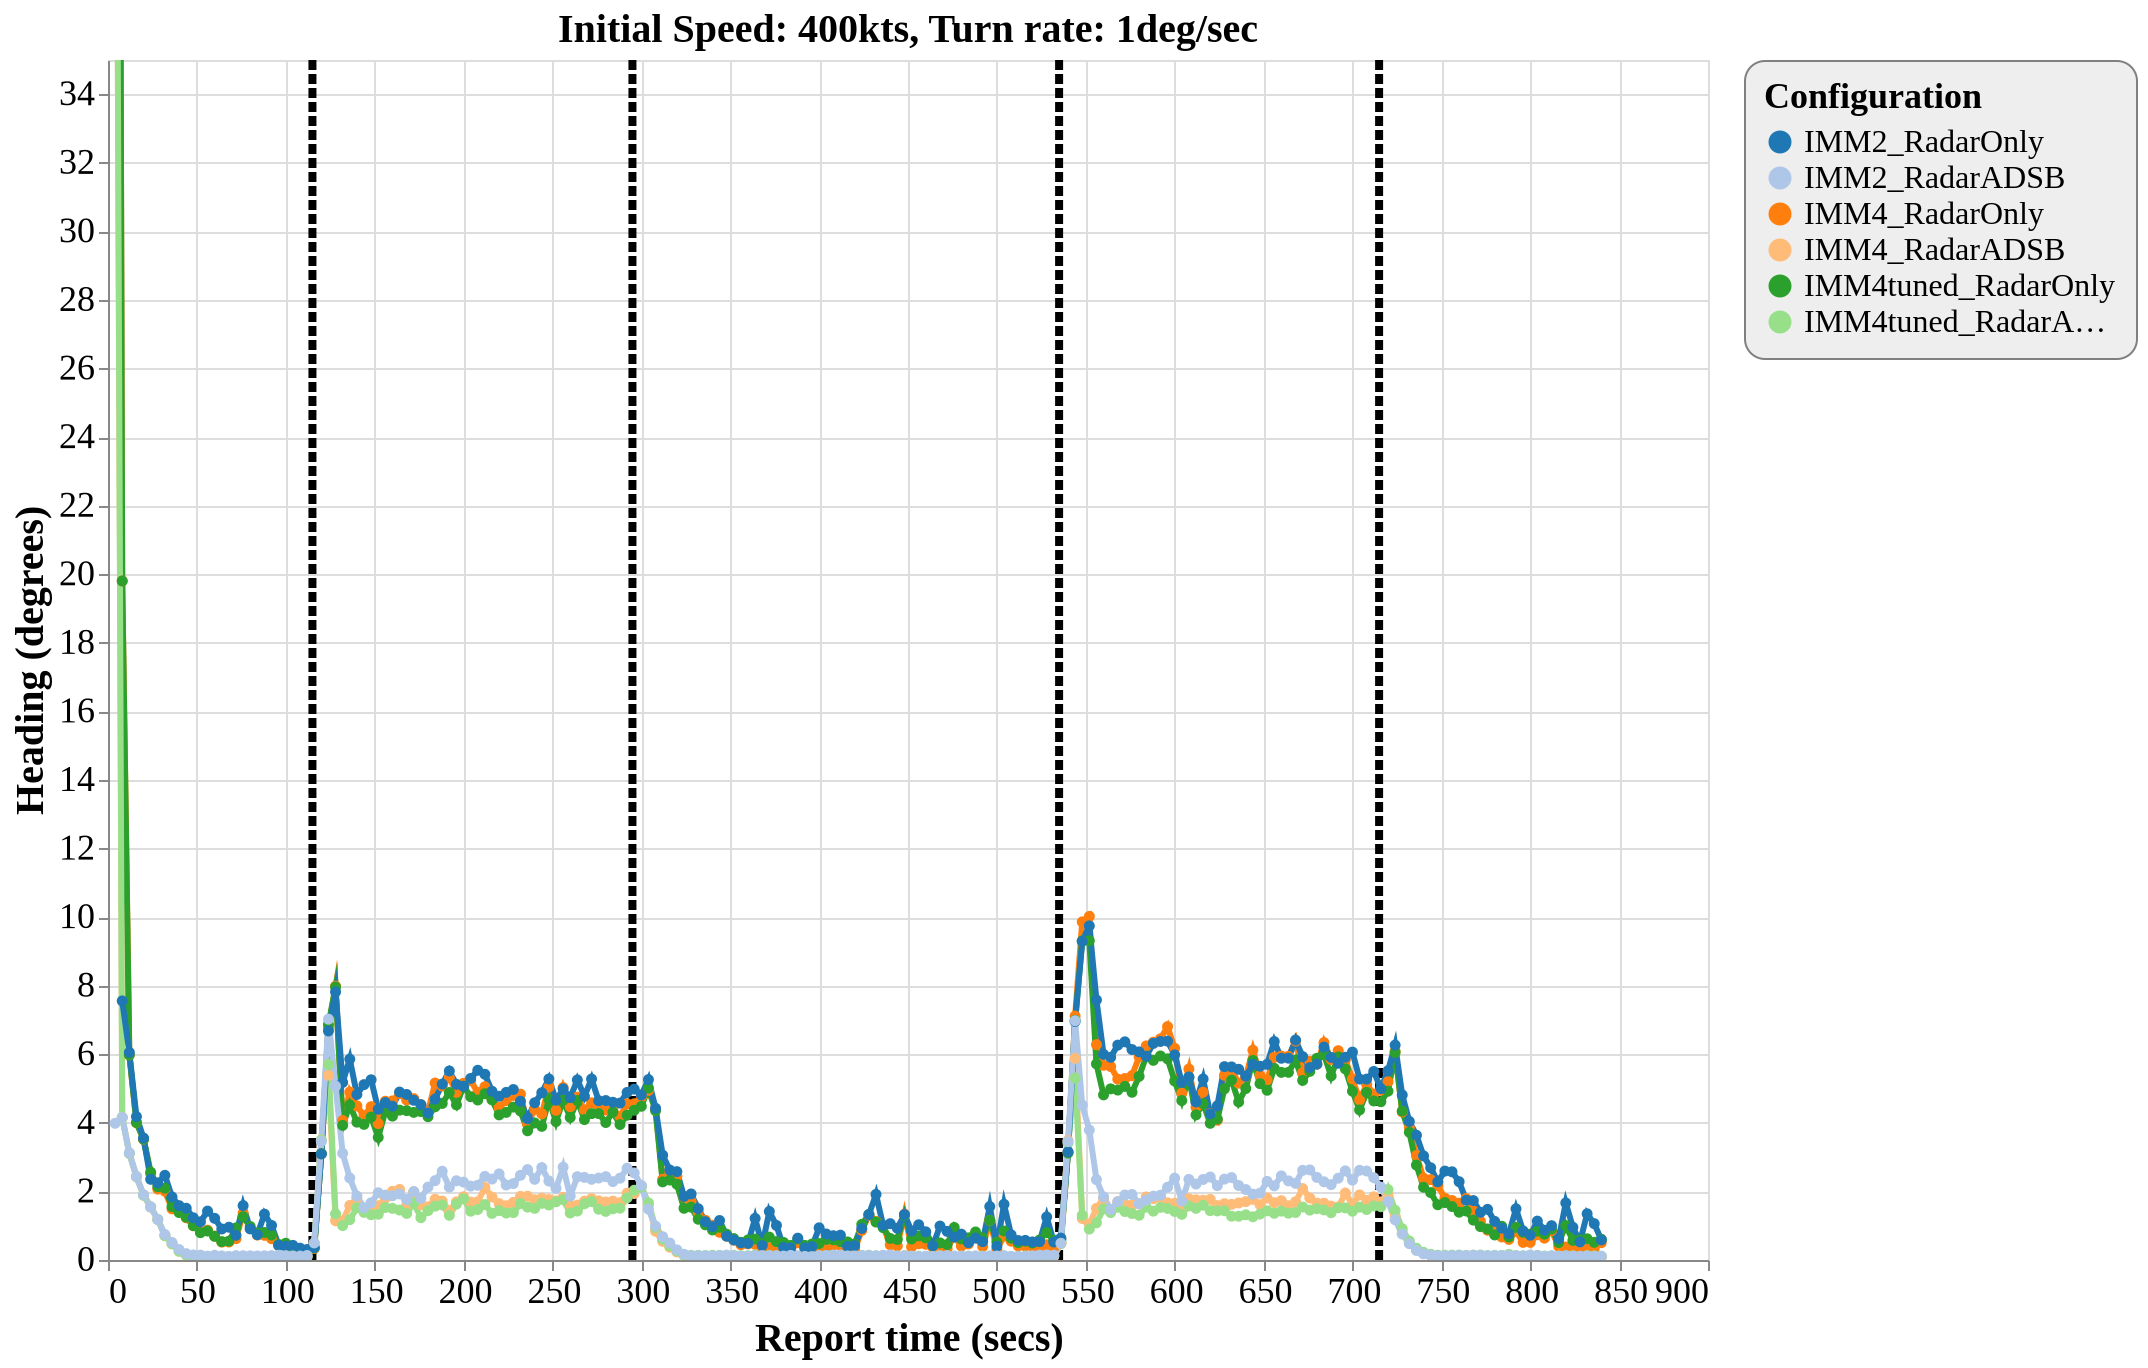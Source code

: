 {
  "config": {
    "view": {
      "continuousWidth": 800,
      "continuousHeight": 600
    },
    "axisX": {
      "labelFontSize": 18,
      "titleFontSize": 20
    },
    "axisY": {
      "labelFontSize": 18,
      "titleFontSize": 20
    },
    "font": "Times New Roman",
    "legend": {
      "cornerRadius": 10,
      "fillColor": "#EEEEEE",
      "labelFontSize": 16,
      "padding": 10,
      "strokeColor": "gray",
      "titleFontSize": 18
    },
    "title": {
      "fontSize": 20
    }
  },
  "layer": [
    {
      "data": {
        "name": "data-b0ef4c6667be0908cb94be1aa26bd823"
      },
      "mark": {
        "type": "rule",
        "strokeDash": [
          5,
          2
        ],
        "strokeWidth": 4
      },
      "encoding": {
        "color": {
          "type": "nominal",
          "field": "color",
          "scale": null
        },
        "x": {
          "type": "quantitative",
          "field": "tt"
        }
      }
    },
    {
      "data": {
        "name": "data-40e053f8187f42daae4b67de953e2182"
      },
      "mark": {
        "type": "line",
        "point": true,
        "strokeWidth": 3
      },
      "encoding": {
        "color": {
          "type": "ordinal",
          "field": "config",
          "scale": {
            "scheme": "category20"
          },
          "sort": [
            "IMM2_RadarOnly",
            "IMM2_RadarADSB",
            "IMM4_RadarOnly",
            "IMM4_RadarADSB",
            "IMM4tuned_RadarOnly",
            "IMM4tuned_RadarADSB"
          ],
          "title": "Configuration"
        },
        "x": {
          "type": "quantitative",
          "field": "time",
          "title": "Report time (secs)"
        },
        "y": {
          "type": "quantitative",
          "field": "rmse_hdg",
          "scale": {
            "domain": [
              0,
              35
            ],
            "zero": false
          },
          "title": "Heading (degrees)"
        }
      },
      "selection": {
        "selector129": {
          "type": "interval",
          "bind": "scales",
          "encodings": [
            "x",
            "y"
          ]
        }
      },
      "title": "Initial Speed: 400kts, Turn rate: 1deg/sec"
    }
  ],
  "$schema": "https://vega.github.io/schema/vega-lite/v4.8.1.json",
  "datasets": {
    "data-b0ef4c6667be0908cb94be1aa26bd823": [
      {
        "tt": 115,
        "color": "black"
      },
      {
        "tt": 295,
        "color": "black"
      },
      {
        "tt": 535,
        "color": "black"
      },
      {
        "tt": 715,
        "color": "black"
      }
    ],
    "data-40e053f8187f42daae4b67de953e2182": [
      {
        "scenario": "turns_new_04",
        "config": "IMM4_RadarOnly",
        "time": 4,
        "rmse_hdg": 90.0,
        "rmse_tr": 0.0,
        "p_uni": 0.0,
        "p_turn": 0.0
      },
      {
        "scenario": "turns_new_04",
        "config": "IMM4_RadarOnly",
        "time": 8,
        "rmse_hdg": 19.804597775656934,
        "rmse_tr": 0.0,
        "p_uni": 0.921475,
        "p_turn": 0.0123833333333333
      },
      {
        "scenario": "turns_new_04",
        "config": "IMM4_RadarOnly",
        "time": 12,
        "rmse_hdg": 5.982609993146561,
        "rmse_tr": 0.0003004850447791,
        "p_uni": 0.921373786407767,
        "p_turn": 0.0271126213592233
      },
      {
        "scenario": "turns_new_04",
        "config": "IMM4_RadarOnly",
        "time": 16,
        "rmse_hdg": 4.006997543091939,
        "rmse_tr": 0.0024832542608717,
        "p_uni": 0.890946551724138,
        "p_turn": 0.0383629310344827
      },
      {
        "scenario": "turns_new_04",
        "config": "IMM4_RadarOnly",
        "time": 20,
        "rmse_hdg": 3.5228131223614425,
        "rmse_tr": 0.008010843061587,
        "p_uni": 0.8536745901639344,
        "p_turn": 0.0511040983606557
      },
      {
        "scenario": "turns_new_04",
        "config": "IMM4_RadarOnly",
        "time": 24,
        "rmse_hdg": 2.517681894897329,
        "rmse_tr": 0.0148243401858869,
        "p_uni": 0.8242053097345132,
        "p_turn": 0.0591415929203539
      },
      {
        "scenario": "turns_new_04",
        "config": "IMM4_RadarOnly",
        "time": 28,
        "rmse_hdg": 2.0682208537774684,
        "rmse_tr": 0.0361422190796304,
        "p_uni": 0.8259183333333334,
        "p_turn": 0.065125
      },
      {
        "scenario": "turns_new_04",
        "config": "IMM4_RadarOnly",
        "time": 32,
        "rmse_hdg": 2.00726116669066,
        "rmse_tr": 0.0776179898465947,
        "p_uni": 0.8063417391304347,
        "p_turn": 0.0738704347826087
      },
      {
        "scenario": "turns_new_04",
        "config": "IMM4_RadarOnly",
        "time": 36,
        "rmse_hdg": 1.491267477189988,
        "rmse_tr": 0.0522897632836704,
        "p_uni": 0.8324909836065574,
        "p_turn": 0.0593754098360655
      },
      {
        "scenario": "turns_new_04",
        "config": "IMM4_RadarOnly",
        "time": 40,
        "rmse_hdg": 1.4191007100966533,
        "rmse_tr": 0.0291827289105502,
        "p_uni": 0.8225039682539682,
        "p_turn": 0.0631
      },
      {
        "scenario": "turns_new_04",
        "config": "IMM4_RadarOnly",
        "time": 44,
        "rmse_hdg": 1.2306440121678903,
        "rmse_tr": 0.0264069844705681,
        "p_uni": 0.8158225225225224,
        "p_turn": 0.0583018018018018
      },
      {
        "scenario": "turns_new_04",
        "config": "IMM4_RadarOnly",
        "time": 48,
        "rmse_hdg": 1.0000618401931582,
        "rmse_tr": 0.0168399665582865,
        "p_uni": 0.8358315789473685,
        "p_turn": 0.0522377192982456
      },
      {
        "scenario": "turns_new_04",
        "config": "IMM4_RadarOnly",
        "time": 52,
        "rmse_hdg": 0.8146372802082439,
        "rmse_tr": 0.0147524114661907,
        "p_uni": 0.8513720338983051,
        "p_turn": 0.0439898305084745
      },
      {
        "scenario": "turns_new_04",
        "config": "IMM4_RadarOnly",
        "time": 56,
        "rmse_hdg": 0.8708314236527364,
        "rmse_tr": 0.015807462705728,
        "p_uni": 0.846921052631579,
        "p_turn": 0.0510552631578947
      },
      {
        "scenario": "turns_new_04",
        "config": "IMM4_RadarOnly",
        "time": 60,
        "rmse_hdg": 0.7003460683009611,
        "rmse_tr": 0.0172106978260069,
        "p_uni": 0.8564068376068377,
        "p_turn": 0.0476111111111111
      },
      {
        "scenario": "turns_new_04",
        "config": "IMM4_RadarOnly",
        "time": 64,
        "rmse_hdg": 0.522130576563996,
        "rmse_tr": 0.0122651566560158,
        "p_uni": 0.8654813559322034,
        "p_turn": 0.0419669491525423
      },
      {
        "scenario": "turns_new_04",
        "config": "IMM4_RadarOnly",
        "time": 68,
        "rmse_hdg": 0.5243661139209619,
        "rmse_tr": 0.0124306361175007,
        "p_uni": 0.8605303571428572,
        "p_turn": 0.0463142857142857
      },
      {
        "scenario": "turns_new_04",
        "config": "IMM4_RadarOnly",
        "time": 72,
        "rmse_hdg": 0.6211265813733101,
        "rmse_tr": 0.0317257272558329,
        "p_uni": 0.8617035398230088,
        "p_turn": 0.0497955752212389
      },
      {
        "scenario": "turns_new_04",
        "config": "IMM4_RadarOnly",
        "time": 76,
        "rmse_hdg": 1.3660766767373138,
        "rmse_tr": 0.0607541258295248,
        "p_uni": 0.8599513274336282,
        "p_turn": 0.0534238938053097
      },
      {
        "scenario": "turns_new_04",
        "config": "IMM4_RadarOnly",
        "time": 80,
        "rmse_hdg": 0.9150365760361008,
        "rmse_tr": 0.0428056137032998,
        "p_uni": 0.8584266129032259,
        "p_turn": 0.0473701612903225
      },
      {
        "scenario": "turns_new_04",
        "config": "IMM4_RadarOnly",
        "time": 84,
        "rmse_hdg": 0.7276625984224123,
        "rmse_tr": 0.033355754215513,
        "p_uni": 0.8714375,
        "p_turn": 0.03959375
      },
      {
        "scenario": "turns_new_04",
        "config": "IMM4_RadarOnly",
        "time": 88,
        "rmse_hdg": 0.7193118404485804,
        "rmse_tr": 0.0290711246035354,
        "p_uni": 0.8621971428571428,
        "p_turn": 0.0467009523809523
      },
      {
        "scenario": "turns_new_04",
        "config": "IMM4_RadarOnly",
        "time": 92,
        "rmse_hdg": 0.6207028855032599,
        "rmse_tr": 0.015915305116049,
        "p_uni": 0.8698180180180181,
        "p_turn": 0.0433198198198198
      },
      {
        "scenario": "turns_new_04",
        "config": "IMM4_RadarOnly",
        "time": 96,
        "rmse_hdg": 0.4181265652423959,
        "rmse_tr": 0.0128438735480889,
        "p_uni": 0.8610114035087719,
        "p_turn": 0.0402850877192982
      },
      {
        "scenario": "turns_new_04",
        "config": "IMM4_RadarOnly",
        "time": 100,
        "rmse_hdg": 0.419111897479296,
        "rmse_tr": 0.0101199802371348,
        "p_uni": 0.8726565217391304,
        "p_turn": 0.0398260869565217
      },
      {
        "scenario": "turns_new_04",
        "config": "IMM4_RadarOnly",
        "time": 104,
        "rmse_hdg": 0.328340718033333,
        "rmse_tr": 0.0123928047741216,
        "p_uni": 0.8776991525423729,
        "p_turn": 0.0406516949152542
      },
      {
        "scenario": "turns_new_04",
        "config": "IMM4_RadarOnly",
        "time": 108,
        "rmse_hdg": 0.2625136050896085,
        "rmse_tr": 0.0097374828076136,
        "p_uni": 0.8686044642857143,
        "p_turn": 0.0385696428571428
      },
      {
        "scenario": "turns_new_04",
        "config": "IMM4_RadarOnly",
        "time": 112,
        "rmse_hdg": 0.25161737687971,
        "rmse_tr": 0.010373280894767,
        "p_uni": 0.8752582608695653,
        "p_turn": 0.0420591304347826
      },
      {
        "scenario": "turns_new_04",
        "config": "IMM4_RadarOnly",
        "time": 116,
        "rmse_hdg": 0.3344494495978173,
        "rmse_tr": 0.479768796917406,
        "p_uni": 0.8725610619469026,
        "p_turn": 0.0417991150442477
      },
      {
        "scenario": "turns_new_04",
        "config": "IMM4_RadarOnly",
        "time": 120,
        "rmse_hdg": 3.102252619980184,
        "rmse_tr": 0.9985326472640612,
        "p_uni": 0.8660408695652174,
        "p_turn": 0.0429973913043478
      },
      {
        "scenario": "turns_new_04",
        "config": "IMM4_RadarOnly",
        "time": 124,
        "rmse_hdg": 6.770748488356412,
        "rmse_tr": 0.9697111759062176,
        "p_uni": 0.7618475806451612,
        "p_turn": 0.1146709677419354
      },
      {
        "scenario": "turns_new_04",
        "config": "IMM4_RadarOnly",
        "time": 128,
        "rmse_hdg": 7.987582067799308,
        "rmse_tr": 0.8146893857778836,
        "p_uni": 0.3510470085470085,
        "p_turn": 0.4776709401709402
      },
      {
        "scenario": "turns_new_04",
        "config": "IMM4_RadarOnly",
        "time": 132,
        "rmse_hdg": 4.067567387660332,
        "rmse_tr": 0.5338034979968606,
        "p_uni": 0.0730894736842105,
        "p_turn": 0.8099254385964912
      },
      {
        "scenario": "turns_new_04",
        "config": "IMM4_RadarOnly",
        "time": 136,
        "rmse_hdg": 4.898889114811376,
        "rmse_tr": 0.371334991735167,
        "p_uni": 0.0992652173913043,
        "p_turn": 0.8106765217391304
      },
      {
        "scenario": "turns_new_04",
        "config": "IMM4_RadarOnly",
        "time": 140,
        "rmse_hdg": 4.493452929375,
        "rmse_tr": 0.2509179402101377,
        "p_uni": 0.1487421052631579,
        "p_turn": 0.7627368421052632
      },
      {
        "scenario": "turns_new_04",
        "config": "IMM4_RadarOnly",
        "time": 144,
        "rmse_hdg": 4.204748449188907,
        "rmse_tr": 0.2229139262624458,
        "p_uni": 0.1897243478260869,
        "p_turn": 0.7183
      },
      {
        "scenario": "turns_new_04",
        "config": "IMM4_RadarOnly",
        "time": 148,
        "rmse_hdg": 4.470824430831781,
        "rmse_tr": 0.2235925553913776,
        "p_uni": 0.2207140495867768,
        "p_turn": 0.6739611570247934
      },
      {
        "scenario": "turns_new_04",
        "config": "IMM4_RadarOnly",
        "time": 152,
        "rmse_hdg": 3.980106240902315,
        "rmse_tr": 0.1946967224663282,
        "p_uni": 0.1957930434782608,
        "p_turn": 0.7084104347826088
      },
      {
        "scenario": "turns_new_04",
        "config": "IMM4_RadarOnly",
        "time": 156,
        "rmse_hdg": 4.6312857279090975,
        "rmse_tr": 0.2017707187156612,
        "p_uni": 0.2088327586206896,
        "p_turn": 0.6911474137931035
      },
      {
        "scenario": "turns_new_04",
        "config": "IMM4_RadarOnly",
        "time": 160,
        "rmse_hdg": 4.640313883726857,
        "rmse_tr": 0.2004527627197171,
        "p_uni": 0.1801934426229508,
        "p_turn": 0.7295319672131148
      },
      {
        "scenario": "turns_new_04",
        "config": "IMM4_RadarOnly",
        "time": 164,
        "rmse_hdg": 4.851210283589388,
        "rmse_tr": 0.2070178913224318,
        "p_uni": 0.1955163793103448,
        "p_turn": 0.704573275862069
      },
      {
        "scenario": "turns_new_04",
        "config": "IMM4_RadarOnly",
        "time": 168,
        "rmse_hdg": 4.665123770298426,
        "rmse_tr": 0.1897873339257498,
        "p_uni": 0.1950381355932203,
        "p_turn": 0.7100135593220339
      },
      {
        "scenario": "turns_new_04",
        "config": "IMM4_RadarOnly",
        "time": 172,
        "rmse_hdg": 4.7061282621618,
        "rmse_tr": 0.1948631211481704,
        "p_uni": 0.210711475409836,
        "p_turn": 0.690461475409836
      },
      {
        "scenario": "turns_new_04",
        "config": "IMM4_RadarOnly",
        "time": 176,
        "rmse_hdg": 4.532671685326055,
        "rmse_tr": 0.2001692738007335,
        "p_uni": 0.2286060869565217,
        "p_turn": 0.6627260869565217
      },
      {
        "scenario": "turns_new_04",
        "config": "IMM4_RadarOnly",
        "time": 180,
        "rmse_hdg": 4.322191740708444,
        "rmse_tr": 0.1722466753094887,
        "p_uni": 0.2228577586206896,
        "p_turn": 0.6743034482758621
      },
      {
        "scenario": "turns_new_04",
        "config": "IMM4_RadarOnly",
        "time": 184,
        "rmse_hdg": 5.161637641921407,
        "rmse_tr": 0.1834769635858046,
        "p_uni": 0.2210158333333333,
        "p_turn": 0.6715466666666666
      },
      {
        "scenario": "turns_new_04",
        "config": "IMM4_RadarOnly",
        "time": 188,
        "rmse_hdg": 5.071676097924439,
        "rmse_tr": 0.1903071204149891,
        "p_uni": 0.2169903225806451,
        "p_turn": 0.6780459677419356
      },
      {
        "scenario": "turns_new_04",
        "config": "IMM4_RadarOnly",
        "time": 192,
        "rmse_hdg": 5.320426483281206,
        "rmse_tr": 0.2076120597011005,
        "p_uni": 0.202875,
        "p_turn": 0.6959383333333334
      },
      {
        "scenario": "turns_new_04",
        "config": "IMM4_RadarOnly",
        "time": 196,
        "rmse_hdg": 4.889190643103285,
        "rmse_tr": 0.188112958433051,
        "p_uni": 0.206591304347826,
        "p_turn": 0.6804773913043479
      },
      {
        "scenario": "turns_new_04",
        "config": "IMM4_RadarOnly",
        "time": 200,
        "rmse_hdg": 5.154005349428031,
        "rmse_tr": 0.2107277990539398,
        "p_uni": 0.2331159663865546,
        "p_turn": 0.6449840336134454
      },
      {
        "scenario": "turns_new_04",
        "config": "IMM4_RadarOnly",
        "time": 204,
        "rmse_hdg": 5.22920123712344,
        "rmse_tr": 0.2297319337913403,
        "p_uni": 0.2372122807017544,
        "p_turn": 0.6473026315789474
      },
      {
        "scenario": "turns_new_04",
        "config": "IMM4_RadarOnly",
        "time": 208,
        "rmse_hdg": 4.887305671193914,
        "rmse_tr": 0.2243358073818894,
        "p_uni": 0.2107745614035087,
        "p_turn": 0.6837807017543859
      },
      {
        "scenario": "turns_new_04",
        "config": "IMM4_RadarOnly",
        "time": 212,
        "rmse_hdg": 5.0543129963595925,
        "rmse_tr": 0.223048803848631,
        "p_uni": 0.1879093220338983,
        "p_turn": 0.7089533898305084
      },
      {
        "scenario": "turns_new_04",
        "config": "IMM4_RadarOnly",
        "time": 216,
        "rmse_hdg": 4.706872035799725,
        "rmse_tr": 0.2044225212962474,
        "p_uni": 0.1973877049180327,
        "p_turn": 0.6982418032786886
      },
      {
        "scenario": "turns_new_04",
        "config": "IMM4_RadarOnly",
        "time": 220,
        "rmse_hdg": 4.445904375702964,
        "rmse_tr": 0.2023117743362647,
        "p_uni": 0.2012236842105263,
        "p_turn": 0.6919412280701754
      },
      {
        "scenario": "turns_new_04",
        "config": "IMM4_RadarOnly",
        "time": 224,
        "rmse_hdg": 4.646538829090963,
        "rmse_tr": 0.1786934409354001,
        "p_uni": 0.2138,
        "p_turn": 0.6758525
      },
      {
        "scenario": "turns_new_04",
        "config": "IMM4_RadarOnly",
        "time": 228,
        "rmse_hdg": 4.798954499296256,
        "rmse_tr": 0.1644817173757533,
        "p_uni": 0.1865438596491228,
        "p_turn": 0.697719298245614
      },
      {
        "scenario": "turns_new_04",
        "config": "IMM4_RadarOnly",
        "time": 232,
        "rmse_hdg": 4.837484358345336,
        "rmse_tr": 0.1625542356021371,
        "p_uni": 0.1991439024390244,
        "p_turn": 0.6955780487804878
      },
      {
        "scenario": "turns_new_04",
        "config": "IMM4_RadarOnly",
        "time": 236,
        "rmse_hdg": 3.9570197297512455,
        "rmse_tr": 0.1704015563034123,
        "p_uni": 0.17292578125,
        "p_turn": 0.72697109375
      },
      {
        "scenario": "turns_new_04",
        "config": "IMM4_RadarOnly",
        "time": 240,
        "rmse_hdg": 4.392435839278911,
        "rmse_tr": 0.1555736700672122,
        "p_uni": 0.1915927272727272,
        "p_turn": 0.7078318181818183
      },
      {
        "scenario": "turns_new_04",
        "config": "IMM4_RadarOnly",
        "time": 244,
        "rmse_hdg": 4.263647261897294,
        "rmse_tr": 0.1512723656027145,
        "p_uni": 0.2096446280991735,
        "p_turn": 0.6844801652892563
      },
      {
        "scenario": "turns_new_04",
        "config": "IMM4_RadarOnly",
        "time": 248,
        "rmse_hdg": 5.046895500897831,
        "rmse_tr": 0.2064754454383511,
        "p_uni": 0.1821327586206896,
        "p_turn": 0.7221284482758621
      },
      {
        "scenario": "turns_new_04",
        "config": "IMM4_RadarOnly",
        "time": 252,
        "rmse_hdg": 4.364736071468467,
        "rmse_tr": 0.1765180974166567,
        "p_uni": 0.1670275229357798,
        "p_turn": 0.7322192660550458
      },
      {
        "scenario": "turns_new_04",
        "config": "IMM4_RadarOnly",
        "time": 256,
        "rmse_hdg": 5.028138159818079,
        "rmse_tr": 0.2064465928590854,
        "p_uni": 0.17248828125,
        "p_turn": 0.73613515625
      },
      {
        "scenario": "turns_new_04",
        "config": "IMM4_RadarOnly",
        "time": 260,
        "rmse_hdg": 4.469927747927804,
        "rmse_tr": 0.1712808057161679,
        "p_uni": 0.1742101694915254,
        "p_turn": 0.7213084745762712
      },
      {
        "scenario": "turns_new_04",
        "config": "IMM4_RadarOnly",
        "time": 264,
        "rmse_hdg": 4.748016283559627,
        "rmse_tr": 0.1997270964846168,
        "p_uni": 0.1901412280701754,
        "p_turn": 0.7048166666666666
      },
      {
        "scenario": "turns_new_04",
        "config": "IMM4_RadarOnly",
        "time": 268,
        "rmse_hdg": 4.372503188973487,
        "rmse_tr": 0.190699023769569,
        "p_uni": 0.1662058333333333,
        "p_turn": 0.7378216666666667
      },
      {
        "scenario": "turns_new_04",
        "config": "IMM4_RadarOnly",
        "time": 272,
        "rmse_hdg": 4.585327389523574,
        "rmse_tr": 0.1825968267808684,
        "p_uni": 0.1639486725663717,
        "p_turn": 0.7311893805309734
      },
      {
        "scenario": "turns_new_04",
        "config": "IMM4_RadarOnly",
        "time": 276,
        "rmse_hdg": 4.40867525873249,
        "rmse_tr": 0.1905348707192465,
        "p_uni": 0.1834336,
        "p_turn": 0.7124624
      },
      {
        "scenario": "turns_new_04",
        "config": "IMM4_RadarOnly",
        "time": 280,
        "rmse_hdg": 4.371471649263832,
        "rmse_tr": 0.1655292939115525,
        "p_uni": 0.1580142857142857,
        "p_turn": 0.7464642857142858
      },
      {
        "scenario": "turns_new_04",
        "config": "IMM4_RadarOnly",
        "time": 284,
        "rmse_hdg": 4.394860330146027,
        "rmse_tr": 0.1634031385921163,
        "p_uni": 0.1940210526315789,
        "p_turn": 0.6994815789473684
      },
      {
        "scenario": "turns_new_04",
        "config": "IMM4_RadarOnly",
        "time": 288,
        "rmse_hdg": 4.183046808076538,
        "rmse_tr": 0.1672758441940959,
        "p_uni": 0.1557440677966101,
        "p_turn": 0.7583711864406779
      },
      {
        "scenario": "turns_new_04",
        "config": "IMM4_RadarOnly",
        "time": 292,
        "rmse_hdg": 4.555306285480464,
        "rmse_tr": 0.1682301334931588,
        "p_uni": 0.1802226890756302,
        "p_turn": 0.7194084033613446
      },
      {
        "scenario": "turns_new_04",
        "config": "IMM4_RadarOnly",
        "time": 296,
        "rmse_hdg": 4.555093181858397,
        "rmse_tr": 0.4207814434112631,
        "p_uni": 0.1831440366972477,
        "p_turn": 0.7201642201834862
      },
      {
        "scenario": "turns_new_04",
        "config": "IMM4_RadarOnly",
        "time": 300,
        "rmse_hdg": 4.753723613019205,
        "rmse_tr": 0.969342582843334,
        "p_uni": 0.1958708661417322,
        "p_turn": 0.6978559055118111
      },
      {
        "scenario": "turns_new_04",
        "config": "IMM4_RadarOnly",
        "time": 304,
        "rmse_hdg": 4.944258183292093,
        "rmse_tr": 0.8387236260725003,
        "p_uni": 0.2783474576271186,
        "p_turn": 0.5828703389830509
      },
      {
        "scenario": "turns_new_04",
        "config": "IMM4_RadarOnly",
        "time": 308,
        "rmse_hdg": 4.400676287312471,
        "rmse_tr": 0.6671215120763233,
        "p_uni": 0.3579964285714285,
        "p_turn": 0.4904125
      },
      {
        "scenario": "turns_new_04",
        "config": "IMM4_RadarOnly",
        "time": 312,
        "rmse_hdg": 2.353662799006811,
        "rmse_tr": 0.4326053131484699,
        "p_uni": 0.4867160714285714,
        "p_turn": 0.3499919642857143
      },
      {
        "scenario": "turns_new_04",
        "config": "IMM4_RadarOnly",
        "time": 316,
        "rmse_hdg": 2.5614375622531043,
        "rmse_tr": 0.2780070281601204,
        "p_uni": 0.577302752293578,
        "p_turn": 0.2581761467889908
      },
      {
        "scenario": "turns_new_04",
        "config": "IMM4_RadarOnly",
        "time": 320,
        "rmse_hdg": 2.4429959909432357,
        "rmse_tr": 0.1858775184059102,
        "p_uni": 0.6375218487394958,
        "p_turn": 0.2049789915966386
      },
      {
        "scenario": "turns_new_04",
        "config": "IMM4_RadarOnly",
        "time": 324,
        "rmse_hdg": 1.83795762608775,
        "rmse_tr": 0.1203309431624008,
        "p_uni": 0.739533613445378,
        "p_turn": 0.1188756302521008
      },
      {
        "scenario": "turns_new_04",
        "config": "IMM4_RadarOnly",
        "time": 328,
        "rmse_hdg": 1.7175303133739717,
        "rmse_tr": 0.0937573765651394,
        "p_uni": 0.7657858490566037,
        "p_turn": 0.1074669811320754
      },
      {
        "scenario": "turns_new_04",
        "config": "IMM4_RadarOnly",
        "time": 332,
        "rmse_hdg": 1.3846855433830625,
        "rmse_tr": 0.0658752451830574,
        "p_uni": 0.8185657657657658,
        "p_turn": 0.0691666666666666
      },
      {
        "scenario": "turns_new_04",
        "config": "IMM4_RadarOnly",
        "time": 336,
        "rmse_hdg": 1.1583859006120738,
        "rmse_tr": 0.0457562784494528,
        "p_uni": 0.850882456140351,
        "p_turn": 0.0507605263157894
      },
      {
        "scenario": "turns_new_04",
        "config": "IMM4_RadarOnly",
        "time": 340,
        "rmse_hdg": 1.013571936359447,
        "rmse_tr": 0.0367934526498225,
        "p_uni": 0.8488754385964912,
        "p_turn": 0.0501473684210526
      },
      {
        "scenario": "turns_new_04",
        "config": "IMM4_RadarOnly",
        "time": 344,
        "rmse_hdg": 0.8076567350733875,
        "rmse_tr": 0.033733994622078,
        "p_uni": 0.8494478632478633,
        "p_turn": 0.0554726495726495
      },
      {
        "scenario": "turns_new_04",
        "config": "IMM4_RadarOnly",
        "time": 348,
        "rmse_hdg": 0.6956695626163905,
        "rmse_tr": 0.0234395545883074,
        "p_uni": 0.8510736842105263,
        "p_turn": 0.0473754385964912
      },
      {
        "scenario": "turns_new_04",
        "config": "IMM4_RadarOnly",
        "time": 352,
        "rmse_hdg": 0.578927143229732,
        "rmse_tr": 0.0187180760678392,
        "p_uni": 0.8683283185840708,
        "p_turn": 0.0445973451327433
      },
      {
        "scenario": "turns_new_04",
        "config": "IMM4_RadarOnly",
        "time": 356,
        "rmse_hdg": 0.4438618403662745,
        "rmse_tr": 0.0172271767578909,
        "p_uni": 0.8596152380952381,
        "p_turn": 0.047207619047619
      },
      {
        "scenario": "turns_new_04",
        "config": "IMM4_RadarOnly",
        "time": 360,
        "rmse_hdg": 0.4712000257700669,
        "rmse_tr": 0.0166868479005815,
        "p_uni": 0.8722508928571429,
        "p_turn": 0.0405196428571428
      },
      {
        "scenario": "turns_new_04",
        "config": "IMM4_RadarOnly",
        "time": 364,
        "rmse_hdg": 0.4560238575126182,
        "rmse_tr": 0.0149820754973033,
        "p_uni": 0.8639827586206896,
        "p_turn": 0.0430974137931034
      },
      {
        "scenario": "turns_new_04",
        "config": "IMM4_RadarOnly",
        "time": 368,
        "rmse_hdg": 0.3597319552750613,
        "rmse_tr": 0.0120615493802134,
        "p_uni": 0.8730495575221239,
        "p_turn": 0.0380203539823008
      },
      {
        "scenario": "turns_new_04",
        "config": "IMM4_RadarOnly",
        "time": 372,
        "rmse_hdg": 0.3571897891241362,
        "rmse_tr": 0.0128555576944901,
        "p_uni": 0.8691254545454546,
        "p_turn": 0.0464536363636363
      },
      {
        "scenario": "turns_new_04",
        "config": "IMM4_RadarOnly",
        "time": 376,
        "rmse_hdg": 0.3246191402349763,
        "rmse_tr": 0.0137363976605824,
        "p_uni": 0.8749663793103448,
        "p_turn": 0.0412137931034482
      },
      {
        "scenario": "turns_new_04",
        "config": "IMM4_RadarOnly",
        "time": 380,
        "rmse_hdg": 0.2931169457053781,
        "rmse_tr": 0.0117452603355939,
        "p_uni": 0.8751184210526315,
        "p_turn": 0.0415166666666666
      },
      {
        "scenario": "turns_new_04",
        "config": "IMM4_RadarOnly",
        "time": 384,
        "rmse_hdg": 0.2874257457536379,
        "rmse_tr": 0.0077951201597592,
        "p_uni": 0.8819525423728815,
        "p_turn": 0.0369423728813559
      },
      {
        "scenario": "turns_new_04",
        "config": "IMM4_RadarOnly",
        "time": 388,
        "rmse_hdg": 0.5043005138451315,
        "rmse_tr": 0.0302259097437068,
        "p_uni": 0.8708280991735537,
        "p_turn": 0.0408669421487603
      },
      {
        "scenario": "turns_new_04",
        "config": "IMM4_RadarOnly",
        "time": 392,
        "rmse_hdg": 0.2858944773407013,
        "rmse_tr": 0.0165084563310681,
        "p_uni": 0.8813234782608695,
        "p_turn": 0.0383991304347826
      },
      {
        "scenario": "turns_new_04",
        "config": "IMM4_RadarOnly",
        "time": 396,
        "rmse_hdg": 0.2940417495164861,
        "rmse_tr": 0.0109999040863207,
        "p_uni": 0.8810733944954129,
        "p_turn": 0.0377550458715596
      },
      {
        "scenario": "turns_new_04",
        "config": "IMM4_RadarOnly",
        "time": 400,
        "rmse_hdg": 0.3681308924585129,
        "rmse_tr": 0.0160689058281288,
        "p_uni": 0.8762867256637168,
        "p_turn": 0.0412141592920353
      },
      {
        "scenario": "turns_new_04",
        "config": "IMM4_RadarOnly",
        "time": 404,
        "rmse_hdg": 0.3770022569619279,
        "rmse_tr": 0.0145664418465929,
        "p_uni": 0.8715719298245614,
        "p_turn": 0.0461684210526315
      },
      {
        "scenario": "turns_new_04",
        "config": "IMM4_RadarOnly",
        "time": 408,
        "rmse_hdg": 0.4378191407419272,
        "rmse_tr": 0.0138040950445873,
        "p_uni": 0.8734856,
        "p_turn": 0.0437904
      },
      {
        "scenario": "turns_new_04",
        "config": "IMM4_RadarOnly",
        "time": 412,
        "rmse_hdg": 0.4189459965574271,
        "rmse_tr": 0.011525493823434,
        "p_uni": 0.8815307086614174,
        "p_turn": 0.0408291338582677
      },
      {
        "scenario": "turns_new_04",
        "config": "IMM4_RadarOnly",
        "time": 416,
        "rmse_hdg": 0.3539168586789042,
        "rmse_tr": 0.0111853220146506,
        "p_uni": 0.8783314285714285,
        "p_turn": 0.0413980952380952
      },
      {
        "scenario": "turns_new_04",
        "config": "IMM4_RadarOnly",
        "time": 420,
        "rmse_hdg": 0.3011326444695398,
        "rmse_tr": 0.0129711351787762,
        "p_uni": 0.8739026086956522,
        "p_turn": 0.0450930434782608
      },
      {
        "scenario": "turns_new_04",
        "config": "IMM4_RadarOnly",
        "time": 424,
        "rmse_hdg": 0.8657231442557124,
        "rmse_tr": 0.0372784350362243,
        "p_uni": 0.86268828125,
        "p_turn": 0.0493609375
      },
      {
        "scenario": "turns_new_04",
        "config": "IMM4_RadarOnly",
        "time": 428,
        "rmse_hdg": 1.3060937445548135,
        "rmse_tr": 0.0568714905271754,
        "p_uni": 0.8518869565217391,
        "p_turn": 0.0604904347826086
      },
      {
        "scenario": "turns_new_04",
        "config": "IMM4_RadarOnly",
        "time": 432,
        "rmse_hdg": 1.1235057873626129,
        "rmse_tr": 0.0498672899822066,
        "p_uni": 0.8630627118644068,
        "p_turn": 0.0528779661016949
      },
      {
        "scenario": "turns_new_04",
        "config": "IMM4_RadarOnly",
        "time": 436,
        "rmse_hdg": 0.9787709445950412,
        "rmse_tr": 0.0478018387211618,
        "p_uni": 0.8464264462809917,
        "p_turn": 0.0528727272727272
      },
      {
        "scenario": "turns_new_04",
        "config": "IMM4_RadarOnly",
        "time": 440,
        "rmse_hdg": 0.442466860992915,
        "rmse_tr": 0.0365204934565196,
        "p_uni": 0.8683942307692308,
        "p_turn": 0.0451096153846153
      },
      {
        "scenario": "turns_new_04",
        "config": "IMM4_RadarOnly",
        "time": 444,
        "rmse_hdg": 0.4117712417781957,
        "rmse_tr": 0.0294522008812947,
        "p_uni": 0.8695034188034187,
        "p_turn": 0.0463076923076923
      },
      {
        "scenario": "turns_new_04",
        "config": "IMM4_RadarOnly",
        "time": 448,
        "rmse_hdg": 1.3318280996271727,
        "rmse_tr": 0.0372312783416917,
        "p_uni": 0.8633208695652175,
        "p_turn": 0.051611304347826
      },
      {
        "scenario": "turns_new_04",
        "config": "IMM4_RadarOnly",
        "time": 452,
        "rmse_hdg": 0.3798569524805695,
        "rmse_tr": 0.0250369639776349,
        "p_uni": 0.8629521739130436,
        "p_turn": 0.0471391304347826
      },
      {
        "scenario": "turns_new_04",
        "config": "IMM4_RadarOnly",
        "time": 456,
        "rmse_hdg": 0.4745057825832241,
        "rmse_tr": 0.0224111487917048,
        "p_uni": 0.871433606557377,
        "p_turn": 0.0444442622950819
      },
      {
        "scenario": "turns_new_04",
        "config": "IMM4_RadarOnly",
        "time": 460,
        "rmse_hdg": 0.4578479681125205,
        "rmse_tr": 0.014616536623193,
        "p_uni": 0.8751,
        "p_turn": 0.0426438095238095
      },
      {
        "scenario": "turns_new_04",
        "config": "IMM4_RadarOnly",
        "time": 464,
        "rmse_hdg": 0.3665211034827964,
        "rmse_tr": 0.0152550624326667,
        "p_uni": 0.8655701754385965,
        "p_turn": 0.0493368421052631
      },
      {
        "scenario": "turns_new_04",
        "config": "IMM4_RadarOnly",
        "time": 468,
        "rmse_hdg": 0.4230027847806727,
        "rmse_tr": 0.0161848511509887,
        "p_uni": 0.877822033898305,
        "p_turn": 0.0426669491525423
      },
      {
        "scenario": "turns_new_04",
        "config": "IMM4_RadarOnly",
        "time": 472,
        "rmse_hdg": 0.3337129722172736,
        "rmse_tr": 0.0126330243547547,
        "p_uni": 0.8797026086956522,
        "p_turn": 0.0411947826086956
      },
      {
        "scenario": "turns_new_04",
        "config": "IMM4_RadarOnly",
        "time": 476,
        "rmse_hdg": 0.6833001703548901,
        "rmse_tr": 0.0316566821747919,
        "p_uni": 0.8645885964912281,
        "p_turn": 0.047228947368421
      },
      {
        "scenario": "turns_new_04",
        "config": "IMM4_RadarOnly",
        "time": 480,
        "rmse_hdg": 0.4065132119045961,
        "rmse_tr": 0.0174121065064354,
        "p_uni": 0.8765880341880342,
        "p_turn": 0.0414965811965812
      },
      {
        "scenario": "turns_new_04",
        "config": "IMM4_RadarOnly",
        "time": 484,
        "rmse_hdg": 0.4681295751662129,
        "rmse_tr": 0.0165186762988644,
        "p_uni": 0.8660162393162393,
        "p_turn": 0.0446179487179487
      },
      {
        "scenario": "turns_new_04",
        "config": "IMM4_RadarOnly",
        "time": 488,
        "rmse_hdg": 0.648947866421745,
        "rmse_tr": 0.0210161091095679,
        "p_uni": 0.856478947368421,
        "p_turn": 0.0512675438596491
      },
      {
        "scenario": "turns_new_04",
        "config": "IMM4_RadarOnly",
        "time": 492,
        "rmse_hdg": 0.3919515919347279,
        "rmse_tr": 0.0200066606555975,
        "p_uni": 0.8718848739495798,
        "p_turn": 0.0452058823529411
      },
      {
        "scenario": "turns_new_04",
        "config": "IMM4_RadarOnly",
        "time": 496,
        "rmse_hdg": 1.1534675121507754,
        "rmse_tr": 0.0467694217360425,
        "p_uni": 0.8558428571428572,
        "p_turn": 0.0595373015873015
      },
      {
        "scenario": "turns_new_04",
        "config": "IMM4_RadarOnly",
        "time": 500,
        "rmse_hdg": 0.3035347316755282,
        "rmse_tr": 0.0376931561041791,
        "p_uni": 0.863225641025641,
        "p_turn": 0.0505418803418803
      },
      {
        "scenario": "turns_new_04",
        "config": "IMM4_RadarOnly",
        "time": 504,
        "rmse_hdg": 0.6974936165534024,
        "rmse_tr": 0.026834730171232,
        "p_uni": 0.8644176991150442,
        "p_turn": 0.0536477876106194
      },
      {
        "scenario": "turns_new_04",
        "config": "IMM4_RadarOnly",
        "time": 508,
        "rmse_hdg": 0.5490495168022883,
        "rmse_tr": 0.0210649899514073,
        "p_uni": 0.8771446280991736,
        "p_turn": 0.042795867768595
      },
      {
        "scenario": "turns_new_04",
        "config": "IMM4_RadarOnly",
        "time": 512,
        "rmse_hdg": 0.4097255178775175,
        "rmse_tr": 0.0159200589151569,
        "p_uni": 0.8762336206896552,
        "p_turn": 0.0433491379310344
      },
      {
        "scenario": "turns_new_04",
        "config": "IMM4_RadarOnly",
        "time": 516,
        "rmse_hdg": 0.4088755311827792,
        "rmse_tr": 0.0148211956332814,
        "p_uni": 0.87614,
        "p_turn": 0.0444296
      },
      {
        "scenario": "turns_new_04",
        "config": "IMM4_RadarOnly",
        "time": 520,
        "rmse_hdg": 0.3943673414470319,
        "rmse_tr": 0.0124085196538507,
        "p_uni": 0.8777544,
        "p_turn": 0.0421848
      },
      {
        "scenario": "turns_new_04",
        "config": "IMM4_RadarOnly",
        "time": 524,
        "rmse_hdg": 0.3699868450184737,
        "rmse_tr": 0.0157662207524238,
        "p_uni": 0.8622070796460177,
        "p_turn": 0.051262831858407
      },
      {
        "scenario": "turns_new_04",
        "config": "IMM4_RadarOnly",
        "time": 528,
        "rmse_hdg": 0.4451408838829186,
        "rmse_tr": 0.023336391204973,
        "p_uni": 0.8543292682926829,
        "p_turn": 0.0523495934959349
      },
      {
        "scenario": "turns_new_04",
        "config": "IMM4_RadarOnly",
        "time": 532,
        "rmse_hdg": 0.3624607258418172,
        "rmse_tr": 0.0174903416570989,
        "p_uni": 0.8695957264957265,
        "p_turn": 0.0474068376068376
      },
      {
        "scenario": "turns_new_04",
        "config": "IMM4_RadarOnly",
        "time": 536,
        "rmse_hdg": 0.4920025063922915,
        "rmse_tr": 0.4081664947143597,
        "p_uni": 0.8694240740740741,
        "p_turn": 0.0453712962962963
      },
      {
        "scenario": "turns_new_04",
        "config": "IMM4_RadarOnly",
        "time": 540,
        "rmse_hdg": 3.14575615509484,
        "rmse_tr": 0.997336083114878,
        "p_uni": 0.8656829268292683,
        "p_turn": 0.0453699186991869
      },
      {
        "scenario": "turns_new_04",
        "config": "IMM4_RadarOnly",
        "time": 544,
        "rmse_hdg": 7.114791316358713,
        "rmse_tr": 0.983100719322966,
        "p_uni": 0.82441,
        "p_turn": 0.0750433333333333
      },
      {
        "scenario": "turns_new_04",
        "config": "IMM4_RadarOnly",
        "time": 548,
        "rmse_hdg": 9.861899810526223,
        "rmse_tr": 0.9247332896828248,
        "p_uni": 0.6784971428571428,
        "p_turn": 0.2002895238095238
      },
      {
        "scenario": "turns_new_04",
        "config": "IMM4_RadarOnly",
        "time": 552,
        "rmse_hdg": 10.022090821633425,
        "rmse_tr": 0.7872718126433581,
        "p_uni": 0.4012068965517241,
        "p_turn": 0.4612965517241379
      },
      {
        "scenario": "turns_new_04",
        "config": "IMM4_RadarOnly",
        "time": 556,
        "rmse_hdg": 6.280688658179305,
        "rmse_tr": 0.4911096440714639,
        "p_uni": 0.1200303571428571,
        "p_turn": 0.7821526785714286
      },
      {
        "scenario": "turns_new_04",
        "config": "IMM4_RadarOnly",
        "time": 560,
        "rmse_hdg": 5.678419206993075,
        "rmse_tr": 0.2877883017231514,
        "p_uni": 0.1112765217391304,
        "p_turn": 0.7979921739130434
      },
      {
        "scenario": "turns_new_04",
        "config": "IMM4_RadarOnly",
        "time": 564,
        "rmse_hdg": 5.641875310971116,
        "rmse_tr": 0.2505795284588201,
        "p_uni": 0.1811355371900826,
        "p_turn": 0.7161033057851239
      },
      {
        "scenario": "turns_new_04",
        "config": "IMM4_RadarOnly",
        "time": 568,
        "rmse_hdg": 5.275209564522819,
        "rmse_tr": 0.2516098585457875,
        "p_uni": 0.2194100917431192,
        "p_turn": 0.6786045871559633
      },
      {
        "scenario": "turns_new_04",
        "config": "IMM4_RadarOnly",
        "time": 572,
        "rmse_hdg": 5.294466940161895,
        "rmse_tr": 0.2434671892534816,
        "p_uni": 0.2545102803738318,
        "p_turn": 0.6353794392523365
      },
      {
        "scenario": "turns_new_04",
        "config": "IMM4_RadarOnly",
        "time": 576,
        "rmse_hdg": 5.376215284176254,
        "rmse_tr": 0.2433968006901629,
        "p_uni": 0.275325,
        "p_turn": 0.6105629310344828
      },
      {
        "scenario": "turns_new_04",
        "config": "IMM4_RadarOnly",
        "time": 580,
        "rmse_hdg": 5.925835460240364,
        "rmse_tr": 0.2419459699363084,
        "p_uni": 0.3202131578947368,
        "p_turn": 0.5555543859649122
      },
      {
        "scenario": "turns_new_04",
        "config": "IMM4_RadarOnly",
        "time": 584,
        "rmse_hdg": 6.24467429436756,
        "rmse_tr": 0.2634434615546521,
        "p_uni": 0.3158034188034188,
        "p_turn": 0.5582897435897436
      },
      {
        "scenario": "turns_new_04",
        "config": "IMM4_RadarOnly",
        "time": 588,
        "rmse_hdg": 6.352348365472784,
        "rmse_tr": 0.2541915088322054,
        "p_uni": 0.3199982905982906,
        "p_turn": 0.5365820512820513
      },
      {
        "scenario": "turns_new_04",
        "config": "IMM4_RadarOnly",
        "time": 592,
        "rmse_hdg": 6.451228432200704,
        "rmse_tr": 0.2803907411793949,
        "p_uni": 0.2993008695652174,
        "p_turn": 0.5696556521739131
      },
      {
        "scenario": "turns_new_04",
        "config": "IMM4_RadarOnly",
        "time": 596,
        "rmse_hdg": 6.805904483406136,
        "rmse_tr": 0.2759868498396322,
        "p_uni": 0.2558311926605504,
        "p_turn": 0.6098917431192661
      },
      {
        "scenario": "turns_new_04",
        "config": "IMM4_RadarOnly",
        "time": 600,
        "rmse_hdg": 6.17323447030269,
        "rmse_tr": 0.2120526180770549,
        "p_uni": 0.19723,
        "p_turn": 0.6847408333333332
      },
      {
        "scenario": "turns_new_04",
        "config": "IMM4_RadarOnly",
        "time": 604,
        "rmse_hdg": 4.865720488879062,
        "rmse_tr": 0.1707564202094171,
        "p_uni": 0.1885572649572649,
        "p_turn": 0.6832324786324786
      },
      {
        "scenario": "turns_new_04",
        "config": "IMM4_RadarOnly",
        "time": 608,
        "rmse_hdg": 5.570536915075804,
        "rmse_tr": 0.2224134394189974,
        "p_uni": 0.2224572649572649,
        "p_turn": 0.6515940170940171
      },
      {
        "scenario": "turns_new_04",
        "config": "IMM4_RadarOnly",
        "time": 612,
        "rmse_hdg": 4.45430777648698,
        "rmse_tr": 0.1863651025957307,
        "p_uni": 0.2115965517241379,
        "p_turn": 0.6554758620689656
      },
      {
        "scenario": "turns_new_04",
        "config": "IMM4_RadarOnly",
        "time": 616,
        "rmse_hdg": 4.894324800855697,
        "rmse_tr": 0.2227820625025303,
        "p_uni": 0.213414406779661,
        "p_turn": 0.6592135593220338
      },
      {
        "scenario": "turns_new_04",
        "config": "IMM4_RadarOnly",
        "time": 620,
        "rmse_hdg": 4.275308107947471,
        "rmse_tr": 0.1937339780144106,
        "p_uni": 0.2026220338983051,
        "p_turn": 0.6624101694915254
      },
      {
        "scenario": "turns_new_04",
        "config": "IMM4_RadarOnly",
        "time": 624,
        "rmse_hdg": 4.077855328174618,
        "rmse_tr": 0.1515100904960586,
        "p_uni": 0.1839353982300885,
        "p_turn": 0.6905628318584072
      },
      {
        "scenario": "turns_new_04",
        "config": "IMM4_RadarOnly",
        "time": 628,
        "rmse_hdg": 5.387419681336989,
        "rmse_tr": 0.182988290413817,
        "p_uni": 0.2110657142857142,
        "p_turn": 0.6511914285714285
      },
      {
        "scenario": "turns_new_04",
        "config": "IMM4_RadarOnly",
        "time": 632,
        "rmse_hdg": 5.558752736874906,
        "rmse_tr": 0.1720112413270049,
        "p_uni": 0.2010942857142857,
        "p_turn": 0.6790157142857143
      },
      {
        "scenario": "turns_new_04",
        "config": "IMM4_RadarOnly",
        "time": 636,
        "rmse_hdg": 5.155958496113855,
        "rmse_tr": 0.1387170998247288,
        "p_uni": 0.1476756756756757,
        "p_turn": 0.7558594594594594
      },
      {
        "scenario": "turns_new_04",
        "config": "IMM4_RadarOnly",
        "time": 640,
        "rmse_hdg": 5.351720827433801,
        "rmse_tr": 0.1350636167270086,
        "p_uni": 0.1473380281690141,
        "p_turn": 0.7682633802816902
      },
      {
        "scenario": "turns_new_04",
        "config": "IMM4_RadarOnly",
        "time": 644,
        "rmse_hdg": 6.11953661779807,
        "rmse_tr": 0.1723592257881362,
        "p_uni": 0.1131314285714285,
        "p_turn": 0.8097757142857143
      },
      {
        "scenario": "turns_new_04",
        "config": "IMM4_RadarOnly",
        "time": 648,
        "rmse_hdg": 5.384908105330781,
        "rmse_tr": 0.1588627394954525,
        "p_uni": 0.1315228571428571,
        "p_turn": 0.7740128571428572
      },
      {
        "scenario": "turns_new_04",
        "config": "IMM4_RadarOnly",
        "time": 652,
        "rmse_hdg": 5.252119218079601,
        "rmse_tr": 0.1489741473509661,
        "p_uni": 0.1428671052631579,
        "p_turn": 0.7695723684210526
      },
      {
        "scenario": "turns_new_04",
        "config": "IMM4_RadarOnly",
        "time": 656,
        "rmse_hdg": 5.912170730580793,
        "rmse_tr": 0.1638119529888737,
        "p_uni": 0.1765739130434782,
        "p_turn": 0.7171507246376813
      },
      {
        "scenario": "turns_new_04",
        "config": "IMM4_RadarOnly",
        "time": 660,
        "rmse_hdg": 5.948114076028575,
        "rmse_tr": 0.1673438861502985,
        "p_uni": 0.1689043478260869,
        "p_turn": 0.7225710144927536
      },
      {
        "scenario": "turns_new_04",
        "config": "IMM4_RadarOnly",
        "time": 664,
        "rmse_hdg": 5.93834315084285,
        "rmse_tr": 0.172188640661842,
        "p_uni": 0.1639567567567567,
        "p_turn": 0.7483513513513513
      },
      {
        "scenario": "turns_new_04",
        "config": "IMM4_RadarOnly",
        "time": 668,
        "rmse_hdg": 6.385154091633674,
        "rmse_tr": 0.1870059687382999,
        "p_uni": 0.1998515625,
        "p_turn": 0.6737359375
      },
      {
        "scenario": "turns_new_04",
        "config": "IMM4_RadarOnly",
        "time": 672,
        "rmse_hdg": 5.463110911225965,
        "rmse_tr": 0.1459514978546894,
        "p_uni": 0.1467671232876712,
        "p_turn": 0.7567082191780822
      },
      {
        "scenario": "turns_new_04",
        "config": "IMM4_RadarOnly",
        "time": 676,
        "rmse_hdg": 5.793937329046342,
        "rmse_tr": 0.1613620622664723,
        "p_uni": 0.1631916666666666,
        "p_turn": 0.7319361111111111
      },
      {
        "scenario": "turns_new_04",
        "config": "IMM4_RadarOnly",
        "time": 680,
        "rmse_hdg": 5.709758524228496,
        "rmse_tr": 0.1717422845012674,
        "p_uni": 0.1441014285714285,
        "p_turn": 0.7574299999999999
      },
      {
        "scenario": "turns_new_04",
        "config": "IMM4_RadarOnly",
        "time": 684,
        "rmse_hdg": 6.340681659949257,
        "rmse_tr": 0.1660158294675625,
        "p_uni": 0.1483661971830986,
        "p_turn": 0.7623830985915493
      },
      {
        "scenario": "turns_new_04",
        "config": "IMM4_RadarOnly",
        "time": 688,
        "rmse_hdg": 5.849172195628163,
        "rmse_tr": 0.15820890212731,
        "p_uni": 0.1652013698630137,
        "p_turn": 0.7282260273972603
      },
      {
        "scenario": "turns_new_04",
        "config": "IMM4_RadarOnly",
        "time": 692,
        "rmse_hdg": 6.104896012132821,
        "rmse_tr": 0.1763293196131145,
        "p_uni": 0.184210447761194,
        "p_turn": 0.709934328358209
      },
      {
        "scenario": "turns_new_04",
        "config": "IMM4_RadarOnly",
        "time": 696,
        "rmse_hdg": 5.833686748148206,
        "rmse_tr": 0.1934963009465555,
        "p_uni": 0.1844808,
        "p_turn": 0.7105024
      },
      {
        "scenario": "turns_new_04",
        "config": "IMM4_RadarOnly",
        "time": 700,
        "rmse_hdg": 5.282811690773716,
        "rmse_tr": 0.2264320892732114,
        "p_uni": 0.1950894736842105,
        "p_turn": 0.6971640350877193
      },
      {
        "scenario": "turns_new_04",
        "config": "IMM4_RadarOnly",
        "time": 704,
        "rmse_hdg": 4.669377827170292,
        "rmse_tr": 0.2280698756388336,
        "p_uni": 0.2169208695652174,
        "p_turn": 0.6648739130434782
      },
      {
        "scenario": "turns_new_04",
        "config": "IMM4_RadarOnly",
        "time": 708,
        "rmse_hdg": 5.115571178266242,
        "rmse_tr": 0.2239684442877997,
        "p_uni": 0.2293798165137615,
        "p_turn": 0.6542045871559633
      },
      {
        "scenario": "turns_new_04",
        "config": "IMM4_RadarOnly",
        "time": 712,
        "rmse_hdg": 4.838438036447547,
        "rmse_tr": 0.2034542306835885,
        "p_uni": 0.1978059322033898,
        "p_turn": 0.6977296610169491
      },
      {
        "scenario": "turns_new_04",
        "config": "IMM4_RadarOnly",
        "time": 716,
        "rmse_hdg": 4.954871336970816,
        "rmse_tr": 0.5209244213551786,
        "p_uni": 0.2031065040650406,
        "p_turn": 0.6888016260162602
      },
      {
        "scenario": "turns_new_04",
        "config": "IMM4_RadarOnly",
        "time": 720,
        "rmse_hdg": 5.198552044832471,
        "rmse_tr": 0.9506675438078012,
        "p_uni": 0.2150769911504424,
        "p_turn": 0.6715637168141594
      },
      {
        "scenario": "turns_new_04",
        "config": "IMM4_RadarOnly",
        "time": 724,
        "rmse_hdg": 6.088949410040519,
        "rmse_tr": 0.8473691448860514,
        "p_uni": 0.257639344262295,
        "p_turn": 0.6169270491803279
      },
      {
        "scenario": "turns_new_04",
        "config": "IMM4_RadarOnly",
        "time": 728,
        "rmse_hdg": 4.3161039733504944,
        "rmse_tr": 0.6511983153212184,
        "p_uni": 0.3623657894736842,
        "p_turn": 0.4860368421052631
      },
      {
        "scenario": "turns_new_04",
        "config": "IMM4_RadarOnly",
        "time": 732,
        "rmse_hdg": 3.8663608847633535,
        "rmse_tr": 0.453266673472363,
        "p_uni": 0.4498175438596491,
        "p_turn": 0.3875061403508771
      },
      {
        "scenario": "turns_new_04",
        "config": "IMM4_RadarOnly",
        "time": 736,
        "rmse_hdg": 3.049336431382363,
        "rmse_tr": 0.2874930733981402,
        "p_uni": 0.5699175572519084,
        "p_turn": 0.2597022900763359
      },
      {
        "scenario": "turns_new_04",
        "config": "IMM4_RadarOnly",
        "time": 740,
        "rmse_hdg": 2.3869374914805155,
        "rmse_tr": 0.1956992038904638,
        "p_uni": 0.6651058823529411,
        "p_turn": 0.1757882352941176
      },
      {
        "scenario": "turns_new_04",
        "config": "IMM4_RadarOnly",
        "time": 744,
        "rmse_hdg": 2.3424424843425347,
        "rmse_tr": 0.1329144876894007,
        "p_uni": 0.7300367924528302,
        "p_turn": 0.1287084905660377
      },
      {
        "scenario": "turns_new_04",
        "config": "IMM4_RadarOnly",
        "time": 748,
        "rmse_hdg": 2.169025564816249,
        "rmse_tr": 0.0985666838086013,
        "p_uni": 0.7694793388429751,
        "p_turn": 0.097198347107438
      },
      {
        "scenario": "turns_new_04",
        "config": "IMM4_RadarOnly",
        "time": 752,
        "rmse_hdg": 1.802384531669088,
        "rmse_tr": 0.0731257136717311,
        "p_uni": 0.8094990909090909,
        "p_turn": 0.0685090909090909
      },
      {
        "scenario": "turns_new_04",
        "config": "IMM4_RadarOnly",
        "time": 756,
        "rmse_hdg": 1.735814275779526,
        "rmse_tr": 0.0694605764444839,
        "p_uni": 0.8163544,
        "p_turn": 0.0697768
      },
      {
        "scenario": "turns_new_04",
        "config": "IMM4_RadarOnly",
        "time": 760,
        "rmse_hdg": 1.656441233782717,
        "rmse_tr": 0.0484415631524252,
        "p_uni": 0.8386105691056911,
        "p_turn": 0.0545999999999999
      },
      {
        "scenario": "turns_new_04",
        "config": "IMM4_RadarOnly",
        "time": 764,
        "rmse_hdg": 1.7935989651274946,
        "rmse_tr": 0.0381450502999448,
        "p_uni": 0.8299110091743119,
        "p_turn": 0.06348623853211
      },
      {
        "scenario": "turns_new_04",
        "config": "IMM4_RadarOnly",
        "time": 768,
        "rmse_hdg": 1.4293562070619998,
        "rmse_tr": 0.0316126649198281,
        "p_uni": 0.8462166666666667,
        "p_turn": 0.0499325
      },
      {
        "scenario": "turns_new_04",
        "config": "IMM4_RadarOnly",
        "time": 772,
        "rmse_hdg": 1.1287288553185963,
        "rmse_tr": 0.0233944149028918,
        "p_uni": 0.8486054054054054,
        "p_turn": 0.0490117117117117
      },
      {
        "scenario": "turns_new_04",
        "config": "IMM4_RadarOnly",
        "time": 776,
        "rmse_hdg": 0.8680378189758868,
        "rmse_tr": 0.019117287717016,
        "p_uni": 0.8475456896551724,
        "p_turn": 0.0511103448275862
      },
      {
        "scenario": "turns_new_04",
        "config": "IMM4_RadarOnly",
        "time": 780,
        "rmse_hdg": 0.8879610295029656,
        "rmse_tr": 0.0156686353730559,
        "p_uni": 0.8634714285714286,
        "p_turn": 0.0467663865546218
      },
      {
        "scenario": "turns_new_04",
        "config": "IMM4_RadarOnly",
        "time": 784,
        "rmse_hdg": 0.6707840639909405,
        "rmse_tr": 0.0205235773414567,
        "p_uni": 0.8583605042016806,
        "p_turn": 0.0510159663865546
      },
      {
        "scenario": "turns_new_04",
        "config": "IMM4_RadarOnly",
        "time": 788,
        "rmse_hdg": 0.6004219195544761,
        "rmse_tr": 0.0168226616337737,
        "p_uni": 0.8656175925925926,
        "p_turn": 0.0465166666666666
      },
      {
        "scenario": "turns_new_04",
        "config": "IMM4_RadarOnly",
        "time": 792,
        "rmse_hdg": 0.8319794557648735,
        "rmse_tr": 0.025196450367286,
        "p_uni": 0.8368416666666667,
        "p_turn": 0.0589481481481481
      },
      {
        "scenario": "turns_new_04",
        "config": "IMM4_RadarOnly",
        "time": 796,
        "rmse_hdg": 0.5129210104518661,
        "rmse_tr": 0.0218541567365722,
        "p_uni": 0.850087037037037,
        "p_turn": 0.0471712962962962
      },
      {
        "scenario": "turns_new_04",
        "config": "IMM4_RadarOnly",
        "time": 800,
        "rmse_hdg": 0.5138190342912561,
        "rmse_tr": 0.0169866516221806,
        "p_uni": 0.8645916666666668,
        "p_turn": 0.0416933333333333
      },
      {
        "scenario": "turns_new_04",
        "config": "IMM4_RadarOnly",
        "time": 804,
        "rmse_hdg": 0.7363335310615143,
        "rmse_tr": 0.01857342604832,
        "p_uni": 0.8596379310344828,
        "p_turn": 0.0492224137931034
      },
      {
        "scenario": "turns_new_04",
        "config": "IMM4_RadarOnly",
        "time": 808,
        "rmse_hdg": 0.6366455402024337,
        "rmse_tr": 0.0135022220393533,
        "p_uni": 0.8562166666666666,
        "p_turn": 0.044378947368421
      },
      {
        "scenario": "turns_new_04",
        "config": "IMM4_RadarOnly",
        "time": 812,
        "rmse_hdg": 0.8521144773848218,
        "rmse_tr": 0.0218785073204002,
        "p_uni": 0.855611009174312,
        "p_turn": 0.0505880733944954
      },
      {
        "scenario": "turns_new_04",
        "config": "IMM4_RadarOnly",
        "time": 816,
        "rmse_hdg": 0.3974240450194637,
        "rmse_tr": 0.0153102831666237,
        "p_uni": 0.8712614678899082,
        "p_turn": 0.0420834862385321
      },
      {
        "scenario": "turns_new_04",
        "config": "IMM4_RadarOnly",
        "time": 820,
        "rmse_hdg": 0.3783766741793486,
        "rmse_tr": 0.0256272963717933,
        "p_uni": 0.86130756302521,
        "p_turn": 0.0491865546218487
      },
      {
        "scenario": "turns_new_04",
        "config": "IMM4_RadarOnly",
        "time": 824,
        "rmse_hdg": 0.3544568452892589,
        "rmse_tr": 0.0145497541157088,
        "p_uni": 0.8780017241379311,
        "p_turn": 0.0412448275862068
      },
      {
        "scenario": "turns_new_04",
        "config": "IMM4_RadarOnly",
        "time": 828,
        "rmse_hdg": 0.3394261211856259,
        "rmse_tr": 0.0126735475435826,
        "p_uni": 0.871040366972477,
        "p_turn": 0.0404559633027522
      },
      {
        "scenario": "turns_new_04",
        "config": "IMM4_RadarOnly",
        "time": 832,
        "rmse_hdg": 0.3164749757191087,
        "rmse_tr": 0.0142599253183693,
        "p_uni": 0.8615897435897436,
        "p_turn": 0.0426034188034188
      },
      {
        "scenario": "turns_new_04",
        "config": "IMM4_RadarOnly",
        "time": 836,
        "rmse_hdg": 0.3318663799146383,
        "rmse_tr": 0.0113517425456856,
        "p_uni": 0.8664774509803922,
        "p_turn": 0.0407892156862745
      },
      {
        "scenario": "turns_new_04",
        "config": "IMM4_RadarOnly",
        "time": 840,
        "rmse_hdg": 0.5053019775298485,
        "rmse_tr": 0.0125232279759674,
        "p_uni": 0.8649159292035399,
        "p_turn": 0.0429592920353982
      },
      {
        "scenario": "turns_new_04",
        "config": "IMM4_RadarADSB",
        "time": 4,
        "rmse_hdg": 54.060486572236535,
        "rmse_tr": 0.0,
        "p_uni": 0.6013140449438202,
        "p_turn": 0.0133842696629213
      },
      {
        "scenario": "turns_new_04",
        "config": "IMM4_RadarADSB",
        "time": 8,
        "rmse_hdg": 4.156266374605751,
        "rmse_tr": 0.0002624968450088,
        "p_uni": 0.8764194346289753,
        "p_turn": 0.0441819787985865
      },
      {
        "scenario": "turns_new_04",
        "config": "IMM4_RadarADSB",
        "time": 12,
        "rmse_hdg": 3.110585285171671,
        "rmse_tr": 0.0016943383112369,
        "p_uni": 0.7969986394557823,
        "p_turn": 0.076010544217687
      },
      {
        "scenario": "turns_new_04",
        "config": "IMM4_RadarADSB",
        "time": 16,
        "rmse_hdg": 2.4311183587320744,
        "rmse_tr": 0.0055142065761207,
        "p_uni": 0.7667349544072948,
        "p_turn": 0.0900872340425531
      },
      {
        "scenario": "turns_new_04",
        "config": "IMM4_RadarADSB",
        "time": 20,
        "rmse_hdg": 1.8906814783562536,
        "rmse_tr": 0.0084732173844435,
        "p_uni": 0.7610146788990826,
        "p_turn": 0.0922966360856269
      },
      {
        "scenario": "turns_new_04",
        "config": "IMM4_RadarADSB",
        "time": 24,
        "rmse_hdg": 1.5480100128875145,
        "rmse_tr": 0.0116095206081043,
        "p_uni": 0.772915625,
        "p_turn": 0.08663375
      },
      {
        "scenario": "turns_new_04",
        "config": "IMM4_RadarADSB",
        "time": 28,
        "rmse_hdg": 1.1809181142622007,
        "rmse_tr": 0.0109492558515957,
        "p_uni": 0.7829765432098765,
        "p_turn": 0.0810688271604938
      },
      {
        "scenario": "turns_new_04",
        "config": "IMM4_RadarADSB",
        "time": 32,
        "rmse_hdg": 0.7097703721565316,
        "rmse_tr": 0.0074642953672234,
        "p_uni": 0.7989956112852665,
        "p_turn": 0.0733761755485893
      },
      {
        "scenario": "turns_new_04",
        "config": "IMM4_RadarADSB",
        "time": 36,
        "rmse_hdg": 0.473852561457675,
        "rmse_tr": 0.0049661195867598,
        "p_uni": 0.8060184375,
        "p_turn": 0.0703615625
      },
      {
        "scenario": "turns_new_04",
        "config": "IMM4_RadarADSB",
        "time": 40,
        "rmse_hdg": 0.2563747257433932,
        "rmse_tr": 0.0045328747882722,
        "p_uni": 0.8087876923076923,
        "p_turn": 0.0698806153846153
      },
      {
        "scenario": "turns_new_04",
        "config": "IMM4_RadarADSB",
        "time": 44,
        "rmse_hdg": 0.1540236035166411,
        "rmse_tr": 0.0040303291998445,
        "p_uni": 0.8115691823899371,
        "p_turn": 0.0685694968553459
      },
      {
        "scenario": "turns_new_04",
        "config": "IMM4_RadarADSB",
        "time": 48,
        "rmse_hdg": 0.1062064805638594,
        "rmse_tr": 0.0043228996950774,
        "p_uni": 0.8103238532110092,
        "p_turn": 0.06875749235474
      },
      {
        "scenario": "turns_new_04",
        "config": "IMM4_RadarADSB",
        "time": 52,
        "rmse_hdg": 0.1064807674942,
        "rmse_tr": 0.0038659261006109,
        "p_uni": 0.8115267692307692,
        "p_turn": 0.0681283076923077
      },
      {
        "scenario": "turns_new_04",
        "config": "IMM4_RadarADSB",
        "time": 56,
        "rmse_hdg": 0.0885043766791109,
        "rmse_tr": 0.0036035347872558,
        "p_uni": 0.8094333333333333,
        "p_turn": 0.0694669753086419
      },
      {
        "scenario": "turns_new_04",
        "config": "IMM4_RadarADSB",
        "time": 60,
        "rmse_hdg": 0.1025951600767095,
        "rmse_tr": 0.0043153066131671,
        "p_uni": 0.8119153374233128,
        "p_turn": 0.0687190184049079
      },
      {
        "scenario": "turns_new_04",
        "config": "IMM4_RadarADSB",
        "time": 64,
        "rmse_hdg": 0.0974742960482039,
        "rmse_tr": 0.0033893340259288,
        "p_uni": 0.8124758513931889,
        "p_turn": 0.068060681114551
      },
      {
        "scenario": "turns_new_04",
        "config": "IMM4_RadarADSB",
        "time": 68,
        "rmse_hdg": 0.0861023942235153,
        "rmse_tr": 0.0032389846668094,
        "p_uni": 0.8129012383900929,
        "p_turn": 0.0680359133126935
      },
      {
        "scenario": "turns_new_04",
        "config": "IMM4_RadarADSB",
        "time": 72,
        "rmse_hdg": 0.0900899515869949,
        "rmse_tr": 0.0043279465679843,
        "p_uni": 0.8119629283489097,
        "p_turn": 0.0683794392523364
      },
      {
        "scenario": "turns_new_04",
        "config": "IMM4_RadarADSB",
        "time": 76,
        "rmse_hdg": 0.0942664496096704,
        "rmse_tr": 0.0036569525409543,
        "p_uni": 0.8124157232704403,
        "p_turn": 0.0679188679245283
      },
      {
        "scenario": "turns_new_04",
        "config": "IMM4_RadarADSB",
        "time": 80,
        "rmse_hdg": 0.094209630852979,
        "rmse_tr": 0.0035325928326389,
        "p_uni": 0.8117457575757576,
        "p_turn": 0.0686124242424242
      },
      {
        "scenario": "turns_new_04",
        "config": "IMM4_RadarADSB",
        "time": 84,
        "rmse_hdg": 0.0915052387721127,
        "rmse_tr": 0.0038403051864706,
        "p_uni": 0.8130271028037382,
        "p_turn": 0.0679056074766355
      },
      {
        "scenario": "turns_new_04",
        "config": "IMM4_RadarADSB",
        "time": 88,
        "rmse_hdg": 0.0922954311000374,
        "rmse_tr": 0.0038915849800509,
        "p_uni": 0.81564142394822,
        "p_turn": 0.0669718446601941
      },
      {
        "scenario": "turns_new_04",
        "config": "IMM4_RadarADSB",
        "time": 92,
        "rmse_hdg": 0.0943812084050628,
        "rmse_tr": 0.0037596874870127,
        "p_uni": 0.8138987500000001,
        "p_turn": 0.0674978125
      },
      {
        "scenario": "turns_new_04",
        "config": "IMM4_RadarADSB",
        "time": 96,
        "rmse_hdg": 0.0999008942865139,
        "rmse_tr": 0.0042815752699739,
        "p_uni": 0.8137971698113208,
        "p_turn": 0.0677981132075471
      },
      {
        "scenario": "turns_new_04",
        "config": "IMM4_RadarADSB",
        "time": 100,
        "rmse_hdg": 0.0969795413813702,
        "rmse_tr": 0.0043781080604159,
        "p_uni": 0.8121754716981131,
        "p_turn": 0.0684556603773584
      },
      {
        "scenario": "turns_new_04",
        "config": "IMM4_RadarADSB",
        "time": 104,
        "rmse_hdg": 0.0872080667918979,
        "rmse_tr": 0.0039385911186615,
        "p_uni": 0.815117901234568,
        "p_turn": 0.0669299382716049
      },
      {
        "scenario": "turns_new_04",
        "config": "IMM4_RadarADSB",
        "time": 108,
        "rmse_hdg": 0.0828273949758807,
        "rmse_tr": 0.0039268828356638,
        "p_uni": 0.8139053459119496,
        "p_turn": 0.0675342767295597
      },
      {
        "scenario": "turns_new_04",
        "config": "IMM4_RadarADSB",
        "time": 112,
        "rmse_hdg": 0.0955786381657515,
        "rmse_tr": 0.0037431737460678,
        "p_uni": 0.8147975460122701,
        "p_turn": 0.0670435582822085
      },
      {
        "scenario": "turns_new_04",
        "config": "IMM4_RadarADSB",
        "time": 116,
        "rmse_hdg": 0.4859579046670181,
        "rmse_tr": 0.5013440231374098,
        "p_uni": 0.8126445820433437,
        "p_turn": 0.0681687306501548
      },
      {
        "scenario": "turns_new_04",
        "config": "IMM4_RadarADSB",
        "time": 120,
        "rmse_hdg": 3.498469041738114,
        "rmse_tr": 0.9965104242116588,
        "p_uni": 0.7962859375,
        "p_turn": 0.0817428125
      },
      {
        "scenario": "turns_new_04",
        "config": "IMM4_RadarADSB",
        "time": 124,
        "rmse_hdg": 5.3865164448418925,
        "rmse_tr": 0.8322948637071926,
        "p_uni": 0.3518515337423312,
        "p_turn": 0.5413407975460123
      },
      {
        "scenario": "turns_new_04",
        "config": "IMM4_RadarADSB",
        "time": 128,
        "rmse_hdg": 1.144214751478061,
        "rmse_tr": 0.3421651686297961,
        "p_uni": 0.0953805555555555,
        "p_turn": 0.843366975308642
      },
      {
        "scenario": "turns_new_04",
        "config": "IMM4_RadarADSB",
        "time": 132,
        "rmse_hdg": 1.142604163741757,
        "rmse_tr": 0.0881529090557991,
        "p_uni": 0.1947753125,
        "p_turn": 0.7013771875
      },
      {
        "scenario": "turns_new_04",
        "config": "IMM4_RadarADSB",
        "time": 136,
        "rmse_hdg": 1.5924713538995463,
        "rmse_tr": 0.1023186528887668,
        "p_uni": 0.2424208722741433,
        "p_turn": 0.6353641744548286
      },
      {
        "scenario": "turns_new_04",
        "config": "IMM4_RadarADSB",
        "time": 140,
        "rmse_hdg": 1.8060458623198103,
        "rmse_tr": 0.117437483268712,
        "p_uni": 0.2188877742946708,
        "p_turn": 0.6685623824451411
      },
      {
        "scenario": "turns_new_04",
        "config": "IMM4_RadarADSB",
        "time": 144,
        "rmse_hdg": 1.5003702699729269,
        "rmse_tr": 0.0958237867420718,
        "p_uni": 0.1850450310559006,
        "p_turn": 0.7145270186335404
      },
      {
        "scenario": "turns_new_04",
        "config": "IMM4_RadarADSB",
        "time": 148,
        "rmse_hdg": 1.4760546110586783,
        "rmse_tr": 0.0820824873742403,
        "p_uni": 0.2049222570532915,
        "p_turn": 0.6864012539184953
      },
      {
        "scenario": "turns_new_04",
        "config": "IMM4_RadarADSB",
        "time": 152,
        "rmse_hdg": 1.5819263593460784,
        "rmse_tr": 0.0943783465792355,
        "p_uni": 0.20982,
        "p_turn": 0.680669393939394
      },
      {
        "scenario": "turns_new_04",
        "config": "IMM4_RadarADSB",
        "time": 156,
        "rmse_hdg": 1.8032561100423048,
        "rmse_tr": 0.0978055566000239,
        "p_uni": 0.2029506134969325,
        "p_turn": 0.6899070552147238
      },
      {
        "scenario": "turns_new_04",
        "config": "IMM4_RadarADSB",
        "time": 160,
        "rmse_hdg": 2.0041993653787573,
        "rmse_tr": 0.0897650245405705,
        "p_uni": 0.2120892307692307,
        "p_turn": 0.6768883076923077
      },
      {
        "scenario": "turns_new_04",
        "config": "IMM4_RadarADSB",
        "time": 164,
        "rmse_hdg": 2.0584941730306725,
        "rmse_tr": 0.0872404904789762,
        "p_uni": 0.2045151234567901,
        "p_turn": 0.6886206790123457
      },
      {
        "scenario": "turns_new_04",
        "config": "IMM4_RadarADSB",
        "time": 168,
        "rmse_hdg": 1.590686611533244,
        "rmse_tr": 0.0720614770975552,
        "p_uni": 0.1967753086419753,
        "p_turn": 0.697300925925926
      },
      {
        "scenario": "turns_new_04",
        "config": "IMM4_RadarADSB",
        "time": 172,
        "rmse_hdg": 1.989027935705124,
        "rmse_tr": 0.0848920384053498,
        "p_uni": 0.2067772307692307,
        "p_turn": 0.6846366153846154
      },
      {
        "scenario": "turns_new_04",
        "config": "IMM4_RadarADSB",
        "time": 176,
        "rmse_hdg": 1.6141394140590426,
        "rmse_tr": 0.0795855301155529,
        "p_uni": 0.189903144654088,
        "p_turn": 0.7079628930817611
      },
      {
        "scenario": "turns_new_04",
        "config": "IMM4_RadarADSB",
        "time": 180,
        "rmse_hdg": 1.551790867523703,
        "rmse_tr": 0.0725060922056902,
        "p_uni": 0.2067296529968454,
        "p_turn": 0.6829302839116719
      },
      {
        "scenario": "turns_new_04",
        "config": "IMM4_RadarADSB",
        "time": 184,
        "rmse_hdg": 1.7705428613261829,
        "rmse_tr": 0.0788006766834398,
        "p_uni": 0.2194075235109717,
        "p_turn": 0.6669040752351098
      },
      {
        "scenario": "turns_new_04",
        "config": "IMM4_RadarADSB",
        "time": 188,
        "rmse_hdg": 1.7192055471653918,
        "rmse_tr": 0.084686813333503,
        "p_uni": 0.2040142857142857,
        "p_turn": 0.6884273556231003
      },
      {
        "scenario": "turns_new_04",
        "config": "IMM4_RadarADSB",
        "time": 192,
        "rmse_hdg": 1.4305533836194628,
        "rmse_tr": 0.0743122077696692,
        "p_uni": 0.1834282608695652,
        "p_turn": 0.7160590062111801
      },
      {
        "scenario": "turns_new_04",
        "config": "IMM4_RadarADSB",
        "time": 196,
        "rmse_hdg": 1.6964082778034304,
        "rmse_tr": 0.0922349502320232,
        "p_uni": 0.2044468354430379,
        "p_turn": 0.6867974683544303
      },
      {
        "scenario": "turns_new_04",
        "config": "IMM4_RadarADSB",
        "time": 200,
        "rmse_hdg": 1.844963687031106,
        "rmse_tr": 0.0903863963229196,
        "p_uni": 0.2097350609756097,
        "p_turn": 0.6799817073170732
      },
      {
        "scenario": "turns_new_04",
        "config": "IMM4_RadarADSB",
        "time": 204,
        "rmse_hdg": 1.6898609047696056,
        "rmse_tr": 0.0830864064543653,
        "p_uni": 0.19652375,
        "p_turn": 0.6982953125
      },
      {
        "scenario": "turns_new_04",
        "config": "IMM4_RadarADSB",
        "time": 208,
        "rmse_hdg": 1.6989784468383686,
        "rmse_tr": 0.1073849996529786,
        "p_uni": 0.208944514106583,
        "p_turn": 0.681214420062696
      },
      {
        "scenario": "turns_new_04",
        "config": "IMM4_RadarADSB",
        "time": 212,
        "rmse_hdg": 2.116463601606008,
        "rmse_tr": 0.0998358317053936,
        "p_uni": 0.2064929230769231,
        "p_turn": 0.685176
      },
      {
        "scenario": "turns_new_04",
        "config": "IMM4_RadarADSB",
        "time": 216,
        "rmse_hdg": 1.8353378602368429,
        "rmse_tr": 0.0809579520491965,
        "p_uni": 0.1946434375,
        "p_turn": 0.701123125
      },
      {
        "scenario": "turns_new_04",
        "config": "IMM4_RadarADSB",
        "time": 220,
        "rmse_hdg": 1.6441011938708352,
        "rmse_tr": 0.0837489822699356,
        "p_uni": 0.20115625,
        "p_turn": 0.691450625
      },
      {
        "scenario": "turns_new_04",
        "config": "IMM4_RadarADSB",
        "time": 224,
        "rmse_hdg": 1.5839977197924544,
        "rmse_tr": 0.0825865312170304,
        "p_uni": 0.2071172307692307,
        "p_turn": 0.6834624615384616
      },
      {
        "scenario": "turns_new_04",
        "config": "IMM4_RadarADSB",
        "time": 228,
        "rmse_hdg": 1.6787910669895088,
        "rmse_tr": 0.0811476333371862,
        "p_uni": 0.2011827044025157,
        "p_turn": 0.6920672955974844
      },
      {
        "scenario": "turns_new_04",
        "config": "IMM4_RadarADSB",
        "time": 232,
        "rmse_hdg": 1.855601955427029,
        "rmse_tr": 0.0790931985795141,
        "p_uni": 0.2040784615384615,
        "p_turn": 0.6877350769230769
      },
      {
        "scenario": "turns_new_04",
        "config": "IMM4_RadarADSB",
        "time": 236,
        "rmse_hdg": 1.8610456671899724,
        "rmse_tr": 0.078057471495719,
        "p_uni": 0.2031636363636363,
        "p_turn": 0.6891850439882699
      },
      {
        "scenario": "turns_new_04",
        "config": "IMM4_RadarADSB",
        "time": 240,
        "rmse_hdg": 1.7559711163757057,
        "rmse_tr": 0.0888566560885018,
        "p_uni": 0.2082463722397476,
        "p_turn": 0.682264668769716
      },
      {
        "scenario": "turns_new_04",
        "config": "IMM4_RadarADSB",
        "time": 244,
        "rmse_hdg": 1.8020272141358795,
        "rmse_tr": 0.0920507440669692,
        "p_uni": 0.1961626139817629,
        "p_turn": 0.699841641337386
      },
      {
        "scenario": "turns_new_04",
        "config": "IMM4_RadarADSB",
        "time": 248,
        "rmse_hdg": 1.7648500814516783,
        "rmse_tr": 0.0986280060085915,
        "p_uni": 0.2023276923076923,
        "p_turn": 0.6899916923076923
      },
      {
        "scenario": "turns_new_04",
        "config": "IMM4_RadarADSB",
        "time": 252,
        "rmse_hdg": 1.7244459285611855,
        "rmse_tr": 0.1104410351726205,
        "p_uni": 0.21702375,
        "p_turn": 0.67148625
      },
      {
        "scenario": "turns_new_04",
        "config": "IMM4_RadarADSB",
        "time": 256,
        "rmse_hdg": 1.829409135379081,
        "rmse_tr": 0.1208529612918609,
        "p_uni": 0.2085966867469879,
        "p_turn": 0.6834078313253013
      },
      {
        "scenario": "turns_new_04",
        "config": "IMM4_RadarADSB",
        "time": 260,
        "rmse_hdg": 1.599779596798676,
        "rmse_tr": 0.0932631465095154,
        "p_uni": 0.1879584905660377,
        "p_turn": 0.7111591194968553
      },
      {
        "scenario": "turns_new_04",
        "config": "IMM4_RadarADSB",
        "time": 264,
        "rmse_hdg": 1.600342550644241,
        "rmse_tr": 0.0870598079324363,
        "p_uni": 0.2059333333333333,
        "p_turn": 0.6854905660377358
      },
      {
        "scenario": "turns_new_04",
        "config": "IMM4_RadarADSB",
        "time": 268,
        "rmse_hdg": 1.716600013511096,
        "rmse_tr": 0.0879552183564856,
        "p_uni": 0.2016158878504672,
        "p_turn": 0.6920953271028037
      },
      {
        "scenario": "turns_new_04",
        "config": "IMM4_RadarADSB",
        "time": 272,
        "rmse_hdg": 1.789130646000766,
        "rmse_tr": 0.0917715486322682,
        "p_uni": 0.2053716981132075,
        "p_turn": 0.6866550314465409
      },
      {
        "scenario": "turns_new_04",
        "config": "IMM4_RadarADSB",
        "time": 276,
        "rmse_hdg": 1.7271116990053428,
        "rmse_tr": 0.1042404863913981,
        "p_uni": 0.2001520249221184,
        "p_turn": 0.6951205607476636
      },
      {
        "scenario": "turns_new_04",
        "config": "IMM4_RadarADSB",
        "time": 280,
        "rmse_hdg": 1.692897727448413,
        "rmse_tr": 0.0941198237927017,
        "p_uni": 0.1990772307692307,
        "p_turn": 0.6962030769230769
      },
      {
        "scenario": "turns_new_04",
        "config": "IMM4_RadarADSB",
        "time": 284,
        "rmse_hdg": 1.7173794192925242,
        "rmse_tr": 0.109595257689083,
        "p_uni": 0.2144987301587301,
        "p_turn": 0.6744453968253968
      },
      {
        "scenario": "turns_new_04",
        "config": "IMM4_RadarADSB",
        "time": 288,
        "rmse_hdg": 1.6722149313088637,
        "rmse_tr": 0.0990496461376818,
        "p_uni": 0.208580923076923,
        "p_turn": 0.6832006153846154
      },
      {
        "scenario": "turns_new_04",
        "config": "IMM4_RadarADSB",
        "time": 292,
        "rmse_hdg": 1.946151916332884,
        "rmse_tr": 0.1134907413370393,
        "p_uni": 0.2030738461538461,
        "p_turn": 0.6907796923076923
      },
      {
        "scenario": "turns_new_04",
        "config": "IMM4_RadarADSB",
        "time": 296,
        "rmse_hdg": 1.9371804271172952,
        "rmse_tr": 0.50024950698436,
        "p_uni": 0.2059892063492063,
        "p_turn": 0.6863555555555555
      },
      {
        "scenario": "turns_new_04",
        "config": "IMM4_RadarADSB",
        "time": 300,
        "rmse_hdg": 2.158983082627176,
        "rmse_tr": 0.940817998677792,
        "p_uni": 0.2675415902140672,
        "p_turn": 0.60325749235474
      },
      {
        "scenario": "turns_new_04",
        "config": "IMM4_RadarADSB",
        "time": 304,
        "rmse_hdg": 1.6087053573694805,
        "rmse_tr": 0.5922865350775302,
        "p_uni": 0.4550225609756098,
        "p_turn": 0.3725829268292683
      },
      {
        "scenario": "turns_new_04",
        "config": "IMM4_RadarADSB",
        "time": 308,
        "rmse_hdg": 0.8381164838531263,
        "rmse_tr": 0.2372555073322718,
        "p_uni": 0.611098417721519,
        "p_turn": 0.2198227848101265
      },
      {
        "scenario": "turns_new_04",
        "config": "IMM4_RadarADSB",
        "time": 312,
        "rmse_hdg": 0.5434852118950345,
        "rmse_tr": 0.0796338373835289,
        "p_uni": 0.7031081504702195,
        "p_turn": 0.1449012539184953
      },
      {
        "scenario": "turns_new_04",
        "config": "IMM4_RadarADSB",
        "time": 316,
        "rmse_hdg": 0.3725825505969729,
        "rmse_tr": 0.0237992682942052,
        "p_uni": 0.7526894080996885,
        "p_turn": 0.1071616822429906
      },
      {
        "scenario": "turns_new_04",
        "config": "IMM4_RadarADSB",
        "time": 320,
        "rmse_hdg": 0.2360623954497082,
        "rmse_tr": 0.0098319423772259,
        "p_uni": 0.7809621212121212,
        "p_turn": 0.0867942424242424
      },
      {
        "scenario": "turns_new_04",
        "config": "IMM4_RadarADSB",
        "time": 324,
        "rmse_hdg": 0.1398827634127953,
        "rmse_tr": 0.0068097838622088,
        "p_uni": 0.7988000000000001,
        "p_turn": 0.074968125
      },
      {
        "scenario": "turns_new_04",
        "config": "IMM4_RadarADSB",
        "time": 328,
        "rmse_hdg": 0.1046511507535276,
        "rmse_tr": 0.0051606128963368,
        "p_uni": 0.8056940993788819,
        "p_turn": 0.0710226708074534
      },
      {
        "scenario": "turns_new_04",
        "config": "IMM4_RadarADSB",
        "time": 332,
        "rmse_hdg": 0.1032599622714765,
        "rmse_tr": 0.0043438804224564,
        "p_uni": 0.8092929712460063,
        "p_turn": 0.0691629392971246
      },
      {
        "scenario": "turns_new_04",
        "config": "IMM4_RadarADSB",
        "time": 336,
        "rmse_hdg": 0.1043650491882389,
        "rmse_tr": 0.0036812394393089,
        "p_uni": 0.8149936507936508,
        "p_turn": 0.0674746031746031
      },
      {
        "scenario": "turns_new_04",
        "config": "IMM4_RadarADSB",
        "time": 340,
        "rmse_hdg": 0.0897367337716974,
        "rmse_tr": 0.0042448632902971,
        "p_uni": 0.8121933753943218,
        "p_turn": 0.0686255520504731
      },
      {
        "scenario": "turns_new_04",
        "config": "IMM4_RadarADSB",
        "time": 344,
        "rmse_hdg": 0.0991484116035699,
        "rmse_tr": 0.0043049654206192,
        "p_uni": 0.8136429467084639,
        "p_turn": 0.0673416927899686
      },
      {
        "scenario": "turns_new_04",
        "config": "IMM4_RadarADSB",
        "time": 348,
        "rmse_hdg": 0.1059165850155974,
        "rmse_tr": 0.0038676151831547,
        "p_uni": 0.8146866459627329,
        "p_turn": 0.0671704968944099
      },
      {
        "scenario": "turns_new_04",
        "config": "IMM4_RadarADSB",
        "time": 352,
        "rmse_hdg": 0.0954199609311353,
        "rmse_tr": 0.0035589926343599,
        "p_uni": 0.8135658385093169,
        "p_turn": 0.0675990683229813
      },
      {
        "scenario": "turns_new_04",
        "config": "IMM4_RadarADSB",
        "time": 356,
        "rmse_hdg": 0.0882039472230822,
        "rmse_tr": 0.0033803431401594,
        "p_uni": 0.8137968152866242,
        "p_turn": 0.0676850318471337
      },
      {
        "scenario": "turns_new_04",
        "config": "IMM4_RadarADSB",
        "time": 360,
        "rmse_hdg": 0.0823984597722515,
        "rmse_tr": 0.0037371095320208,
        "p_uni": 0.8107070987654321,
        "p_turn": 0.0686898148148148
      },
      {
        "scenario": "turns_new_04",
        "config": "IMM4_RadarADSB",
        "time": 364,
        "rmse_hdg": 0.0915544023461289,
        "rmse_tr": 0.004155792763954,
        "p_uni": 0.8118122699386503,
        "p_turn": 0.0685328220858895
      },
      {
        "scenario": "turns_new_04",
        "config": "IMM4_RadarADSB",
        "time": 368,
        "rmse_hdg": 0.1004351901194497,
        "rmse_tr": 0.004041209066172,
        "p_uni": 0.8120286604361371,
        "p_turn": 0.0684090342679127
      },
      {
        "scenario": "turns_new_04",
        "config": "IMM4_RadarADSB",
        "time": 372,
        "rmse_hdg": 0.0920875899543597,
        "rmse_tr": 0.0037669863731375,
        "p_uni": 0.8132478260869564,
        "p_turn": 0.0681996894409937
      },
      {
        "scenario": "turns_new_04",
        "config": "IMM4_RadarADSB",
        "time": 376,
        "rmse_hdg": 0.0885748882918474,
        "rmse_tr": 0.0036914510894106,
        "p_uni": 0.8126987616099072,
        "p_turn": 0.0680959752321981
      },
      {
        "scenario": "turns_new_04",
        "config": "IMM4_RadarADSB",
        "time": 380,
        "rmse_hdg": 0.0816381030782439,
        "rmse_tr": 0.0038505002533771,
        "p_uni": 0.8122474842767294,
        "p_turn": 0.0686984276729559
      },
      {
        "scenario": "turns_new_04",
        "config": "IMM4_RadarADSB",
        "time": 384,
        "rmse_hdg": 0.0931525597115021,
        "rmse_tr": 0.0042784831373579,
        "p_uni": 0.8117114551083591,
        "p_turn": 0.0686027863777089
      },
      {
        "scenario": "turns_new_04",
        "config": "IMM4_RadarADSB",
        "time": 388,
        "rmse_hdg": 0.086235683217195,
        "rmse_tr": 0.0033968346742837,
        "p_uni": 0.8141009463722397,
        "p_turn": 0.0675141955835962
      },
      {
        "scenario": "turns_new_04",
        "config": "IMM4_RadarADSB",
        "time": 392,
        "rmse_hdg": 0.0793843130528838,
        "rmse_tr": 0.0036288992349362,
        "p_uni": 0.8133308411214953,
        "p_turn": 0.0679485981308411
      },
      {
        "scenario": "turns_new_04",
        "config": "IMM4_RadarADSB",
        "time": 396,
        "rmse_hdg": 0.0726210509060569,
        "rmse_tr": 0.003162906063007,
        "p_uni": 0.8166564668769717,
        "p_turn": 0.0667091482649842
      },
      {
        "scenario": "turns_new_04",
        "config": "IMM4_RadarADSB",
        "time": 400,
        "rmse_hdg": 0.0849562939692153,
        "rmse_tr": 0.003937531378241,
        "p_uni": 0.8140913738019169,
        "p_turn": 0.0675782747603833
      },
      {
        "scenario": "turns_new_04",
        "config": "IMM4_RadarADSB",
        "time": 404,
        "rmse_hdg": 0.0930279829270545,
        "rmse_tr": 0.0040542466486204,
        "p_uni": 0.8140663551401869,
        "p_turn": 0.0679090342679127
      },
      {
        "scenario": "turns_new_04",
        "config": "IMM4_RadarADSB",
        "time": 408,
        "rmse_hdg": 0.0983576795620673,
        "rmse_tr": 0.0047026066391368,
        "p_uni": 0.8112984662576687,
        "p_turn": 0.0691312883435582
      },
      {
        "scenario": "turns_new_04",
        "config": "IMM4_RadarADSB",
        "time": 412,
        "rmse_hdg": 0.1067893412969384,
        "rmse_tr": 0.0042413002780728,
        "p_uni": 0.8136012195121951,
        "p_turn": 0.0676539634146341
      },
      {
        "scenario": "turns_new_04",
        "config": "IMM4_RadarADSB",
        "time": 416,
        "rmse_hdg": 0.095231989545517,
        "rmse_tr": 0.0030221476148242,
        "p_uni": 0.8132405144694533,
        "p_turn": 0.067420578778135
      },
      {
        "scenario": "turns_new_04",
        "config": "IMM4_RadarADSB",
        "time": 420,
        "rmse_hdg": 0.0873059228175324,
        "rmse_tr": 0.003782152680562,
        "p_uni": 0.811848012232416,
        "p_turn": 0.0688504587155963
      },
      {
        "scenario": "turns_new_04",
        "config": "IMM4_RadarADSB",
        "time": 424,
        "rmse_hdg": 0.0940908413170641,
        "rmse_tr": 0.0040490472892542,
        "p_uni": 0.812787962962963,
        "p_turn": 0.0683287037037037
      },
      {
        "scenario": "turns_new_04",
        "config": "IMM4_RadarADSB",
        "time": 428,
        "rmse_hdg": 0.0923816287206352,
        "rmse_tr": 0.0042919320957525,
        "p_uni": 0.8107198142414861,
        "p_turn": 0.0691027863777089
      },
      {
        "scenario": "turns_new_04",
        "config": "IMM4_RadarADSB",
        "time": 432,
        "rmse_hdg": 0.0892954881868412,
        "rmse_tr": 0.0034650577754197,
        "p_uni": 0.812349226006192,
        "p_turn": 0.0683040247678018
      },
      {
        "scenario": "turns_new_04",
        "config": "IMM4_RadarADSB",
        "time": 436,
        "rmse_hdg": 0.0962489632585671,
        "rmse_tr": 0.0038720461558485,
        "p_uni": 0.8122906542056074,
        "p_turn": 0.0684221183800623
      },
      {
        "scenario": "turns_new_04",
        "config": "IMM4_RadarADSB",
        "time": 440,
        "rmse_hdg": 0.1070731935160062,
        "rmse_tr": 0.0038528124841283,
        "p_uni": 0.8136772870662461,
        "p_turn": 0.0675744479495268
      },
      {
        "scenario": "turns_new_04",
        "config": "IMM4_RadarADSB",
        "time": 444,
        "rmse_hdg": 0.0927530322954462,
        "rmse_tr": 0.0030113223839369,
        "p_uni": 0.81434625,
        "p_turn": 0.0672403125
      },
      {
        "scenario": "turns_new_04",
        "config": "IMM4_RadarADSB",
        "time": 448,
        "rmse_hdg": 0.087780004292577,
        "rmse_tr": 0.0040626404002746,
        "p_uni": 0.8123278996865204,
        "p_turn": 0.0684683385579937
      },
      {
        "scenario": "turns_new_04",
        "config": "IMM4_RadarADSB",
        "time": 452,
        "rmse_hdg": 0.0849865456043123,
        "rmse_tr": 0.0036302488378354,
        "p_uni": 0.813610094637224,
        "p_turn": 0.0675858044164037
      },
      {
        "scenario": "turns_new_04",
        "config": "IMM4_RadarADSB",
        "time": 456,
        "rmse_hdg": 0.0758237437850472,
        "rmse_tr": 0.003297857829167,
        "p_uni": 0.8141966565349544,
        "p_turn": 0.0673942249240121
      },
      {
        "scenario": "turns_new_04",
        "config": "IMM4_RadarADSB",
        "time": 460,
        "rmse_hdg": 0.0794911934761036,
        "rmse_tr": 0.003003278293995,
        "p_uni": 0.8146571884984025,
        "p_turn": 0.0670434504792332
      },
      {
        "scenario": "turns_new_04",
        "config": "IMM4_RadarADSB",
        "time": 464,
        "rmse_hdg": 0.076180581598319,
        "rmse_tr": 0.0032993238662919,
        "p_uni": 0.8144601265822784,
        "p_turn": 0.0675142405063291
      },
      {
        "scenario": "turns_new_04",
        "config": "IMM4_RadarADSB",
        "time": 468,
        "rmse_hdg": 0.0820644131230746,
        "rmse_tr": 0.0035498739327293,
        "p_uni": 0.8146814814814815,
        "p_turn": 0.0677413580246913
      },
      {
        "scenario": "turns_new_04",
        "config": "IMM4_RadarADSB",
        "time": 472,
        "rmse_hdg": 0.0908147488681613,
        "rmse_tr": 0.0037508190483043,
        "p_uni": 0.8135908517350158,
        "p_turn": 0.0676712933753943
      },
      {
        "scenario": "turns_new_04",
        "config": "IMM4_RadarADSB",
        "time": 476,
        "rmse_hdg": 0.0821697228548159,
        "rmse_tr": 0.0031192400332602,
        "p_uni": 0.8144577639751553,
        "p_turn": 0.0672670807453416
      },
      {
        "scenario": "turns_new_04",
        "config": "IMM4_RadarADSB",
        "time": 480,
        "rmse_hdg": 0.0849287529742487,
        "rmse_tr": 0.0033763187500422,
        "p_uni": 0.814803144654088,
        "p_turn": 0.0672691823899371
      },
      {
        "scenario": "turns_new_04",
        "config": "IMM4_RadarADSB",
        "time": 484,
        "rmse_hdg": 0.0803413969330994,
        "rmse_tr": 0.0035105433159396,
        "p_uni": 0.8130746177370031,
        "p_turn": 0.0686223241590214
      },
      {
        "scenario": "turns_new_04",
        "config": "IMM4_RadarADSB",
        "time": 488,
        "rmse_hdg": 0.0857214063650489,
        "rmse_tr": 0.0036200489777386,
        "p_uni": 0.8118187116564417,
        "p_turn": 0.0680444785276073
      },
      {
        "scenario": "turns_new_04",
        "config": "IMM4_RadarADSB",
        "time": 492,
        "rmse_hdg": 0.0784338893591255,
        "rmse_tr": 0.0029780341670303,
        "p_uni": 0.811783125,
        "p_turn": 0.0687093749999999
      },
      {
        "scenario": "turns_new_04",
        "config": "IMM4_RadarADSB",
        "time": 496,
        "rmse_hdg": 0.0795385464293768,
        "rmse_tr": 0.0032472498982739,
        "p_uni": 0.8114769938650306,
        "p_turn": 0.0682941717791411
      },
      {
        "scenario": "turns_new_04",
        "config": "IMM4_RadarADSB",
        "time": 500,
        "rmse_hdg": 0.0781807675576397,
        "rmse_tr": 0.0033896767186386,
        "p_uni": 0.8114134556574923,
        "p_turn": 0.0686672782874617
      },
      {
        "scenario": "turns_new_04",
        "config": "IMM4_RadarADSB",
        "time": 504,
        "rmse_hdg": 0.093419251493044,
        "rmse_tr": 0.0033307359422405,
        "p_uni": 0.8145555910543132,
        "p_turn": 0.0674338658146964
      },
      {
        "scenario": "turns_new_04",
        "config": "IMM4_RadarADSB",
        "time": 508,
        "rmse_hdg": 0.0824470934588618,
        "rmse_tr": 0.0028181301575937,
        "p_uni": 0.8119814241486067,
        "p_turn": 0.0676647058823529
      },
      {
        "scenario": "turns_new_04",
        "config": "IMM4_RadarADSB",
        "time": 512,
        "rmse_hdg": 0.0790569415042075,
        "rmse_tr": 0.0030990753931911,
        "p_uni": 0.8115280487804878,
        "p_turn": 0.0682460365853658
      },
      {
        "scenario": "turns_new_04",
        "config": "IMM4_RadarADSB",
        "time": 516,
        "rmse_hdg": 0.0795562225509973,
        "rmse_tr": 0.0038826697288853,
        "p_uni": 0.8098931677018634,
        "p_turn": 0.069223602484472
      },
      {
        "scenario": "turns_new_04",
        "config": "IMM4_RadarADSB",
        "time": 520,
        "rmse_hdg": 0.0850241269710112,
        "rmse_tr": 0.0039481782451034,
        "p_uni": 0.8110467492260062,
        "p_turn": 0.0686873065015479
      },
      {
        "scenario": "turns_new_04",
        "config": "IMM4_RadarADSB",
        "time": 524,
        "rmse_hdg": 0.1002736194699778,
        "rmse_tr": 0.0039605054873299,
        "p_uni": 0.8102975232198142,
        "p_turn": 0.0688693498452012
      },
      {
        "scenario": "turns_new_04",
        "config": "IMM4_RadarADSB",
        "time": 528,
        "rmse_hdg": 0.1090071961263989,
        "rmse_tr": 0.0041266271927286,
        "p_uni": 0.80984250764526,
        "p_turn": 0.0696837920489296
      },
      {
        "scenario": "turns_new_04",
        "config": "IMM4_RadarADSB",
        "time": 532,
        "rmse_hdg": 0.1014572717041562,
        "rmse_tr": 0.0039407383775435,
        "p_uni": 0.8105373088685016,
        "p_turn": 0.0691620795107033
      },
      {
        "scenario": "turns_new_04",
        "config": "IMM4_RadarADSB",
        "time": 536,
        "rmse_hdg": 0.4740396663113682,
        "rmse_tr": 0.4835023891843795,
        "p_uni": 0.8112381703470032,
        "p_turn": 0.0688321766561514
      },
      {
        "scenario": "turns_new_04",
        "config": "IMM4_RadarADSB",
        "time": 540,
        "rmse_hdg": 3.484923190244417,
        "rmse_tr": 0.996631917981547,
        "p_uni": 0.7986643504531721,
        "p_turn": 0.0793549848942598
      },
      {
        "scenario": "turns_new_04",
        "config": "IMM4_RadarADSB",
        "time": 544,
        "rmse_hdg": 5.881231211113899,
        "rmse_tr": 0.8459469944431551,
        "p_uni": 0.3789015432098765,
        "p_turn": 0.5125756172839506
      },
      {
        "scenario": "turns_new_04",
        "config": "IMM4_RadarADSB",
        "time": 548,
        "rmse_hdg": 1.210050636112321,
        "rmse_tr": 0.3416333707815232,
        "p_uni": 0.0904466876971608,
        "p_turn": 0.8508927444794953
      },
      {
        "scenario": "turns_new_04",
        "config": "IMM4_RadarADSB",
        "time": 552,
        "rmse_hdg": 1.049324133668906,
        "rmse_tr": 0.0783778591982455,
        "p_uni": 0.19285375,
        "p_turn": 0.7031578125
      },
      {
        "scenario": "turns_new_04",
        "config": "IMM4_RadarADSB",
        "time": 556,
        "rmse_hdg": 1.5063757731199638,
        "rmse_tr": 0.0867503346739235,
        "p_uni": 0.2518669811320754,
        "p_turn": 0.6231619496855346
      },
      {
        "scenario": "turns_new_04",
        "config": "IMM4_RadarADSB",
        "time": 560,
        "rmse_hdg": 1.7972982409105576,
        "rmse_tr": 0.1038271266534048,
        "p_uni": 0.215007120743034,
        "p_turn": 0.672835294117647
      },
      {
        "scenario": "turns_new_04",
        "config": "IMM4_RadarADSB",
        "time": 564,
        "rmse_hdg": 1.4351490787327623,
        "rmse_tr": 0.0635086039938684,
        "p_uni": 0.1833496875,
        "p_turn": 0.7148399999999999
      },
      {
        "scenario": "turns_new_04",
        "config": "IMM4_RadarADSB",
        "time": 568,
        "rmse_hdg": 1.6990321903879149,
        "rmse_tr": 0.0623853003930269,
        "p_uni": 0.2076772435897435,
        "p_turn": 0.6827641025641026
      },
      {
        "scenario": "turns_new_04",
        "config": "IMM4_RadarADSB",
        "time": 572,
        "rmse_hdg": 1.6241488065659375,
        "rmse_tr": 0.0636832602789112,
        "p_uni": 0.1993521739130435,
        "p_turn": 0.6953919254658385
      },
      {
        "scenario": "turns_new_04",
        "config": "IMM4_RadarADSB",
        "time": 576,
        "rmse_hdg": 1.605798542034849,
        "rmse_tr": 0.0606457678562857,
        "p_uni": 0.2044133956386292,
        "p_turn": 0.6871423676012461
      },
      {
        "scenario": "turns_new_04",
        "config": "IMM4_RadarADSB",
        "time": 580,
        "rmse_hdg": 1.6340697643701327,
        "rmse_tr": 0.0649169361425109,
        "p_uni": 0.1938669781931464,
        "p_turn": 0.7011414330218068
      },
      {
        "scenario": "turns_new_04",
        "config": "IMM4_RadarADSB",
        "time": 584,
        "rmse_hdg": 1.8395377967494395,
        "rmse_tr": 0.0721551368197054,
        "p_uni": 0.2024003115264797,
        "p_turn": 0.6898676012461059
      },
      {
        "scenario": "turns_new_04",
        "config": "IMM4_RadarADSB",
        "time": 588,
        "rmse_hdg": 1.78743402807194,
        "rmse_tr": 0.0718247359280317,
        "p_uni": 0.2103159021406728,
        "p_turn": 0.6787639143730887
      },
      {
        "scenario": "turns_new_04",
        "config": "IMM4_RadarADSB",
        "time": 592,
        "rmse_hdg": 1.818654804228787,
        "rmse_tr": 0.0831432964640781,
        "p_uni": 0.2038836419753086,
        "p_turn": 0.6880891975308642
      },
      {
        "scenario": "turns_new_04",
        "config": "IMM4_RadarADSB",
        "time": 596,
        "rmse_hdg": 1.6685831861559246,
        "rmse_tr": 0.0687955560094238,
        "p_uni": 0.2040062695924765,
        "p_turn": 0.6875175548589342
      },
      {
        "scenario": "turns_new_04",
        "config": "IMM4_RadarADSB",
        "time": 600,
        "rmse_hdg": 1.655680213258541,
        "rmse_tr": 0.0767778319560806,
        "p_uni": 0.1970300309597523,
        "p_turn": 0.6977752321981424
      },
      {
        "scenario": "turns_new_04",
        "config": "IMM4_RadarADSB",
        "time": 604,
        "rmse_hdg": 1.4801055219537589,
        "rmse_tr": 0.0732098691290197,
        "p_uni": 0.1979239130434782,
        "p_turn": 0.6959431677018634
      },
      {
        "scenario": "turns_new_04",
        "config": "IMM4_RadarADSB",
        "time": 608,
        "rmse_hdg": 1.7864711605695145,
        "rmse_tr": 0.0835599764144598,
        "p_uni": 0.2086543478260869,
        "p_turn": 0.6814698757763975
      },
      {
        "scenario": "turns_new_04",
        "config": "IMM4_RadarADSB",
        "time": 612,
        "rmse_hdg": 1.75509453719124,
        "rmse_tr": 0.0943061219216538,
        "p_uni": 0.2029932515337423,
        "p_turn": 0.6900705521472392
      },
      {
        "scenario": "turns_new_04",
        "config": "IMM4_RadarADSB",
        "time": 616,
        "rmse_hdg": 1.7440581820352656,
        "rmse_tr": 0.0845307699618097,
        "p_uni": 0.2021366972477064,
        "p_turn": 0.6907006116207951
      },
      {
        "scenario": "turns_new_04",
        "config": "IMM4_RadarADSB",
        "time": 620,
        "rmse_hdg": 1.7677629818942804,
        "rmse_tr": 0.0802587134854694,
        "p_uni": 0.2050289719626168,
        "p_turn": 0.6871205607476635
      },
      {
        "scenario": "turns_new_04",
        "config": "IMM4_RadarADSB",
        "time": 624,
        "rmse_hdg": 1.587148453891871,
        "rmse_tr": 0.0802554467210485,
        "p_uni": 0.2038339506172839,
        "p_turn": 0.6883268518518518
      },
      {
        "scenario": "turns_new_04",
        "config": "IMM4_RadarADSB",
        "time": 628,
        "rmse_hdg": 1.6433262803127893,
        "rmse_tr": 0.077134861119989,
        "p_uni": 0.1986986666666666,
        "p_turn": 0.6967743333333333
      },
      {
        "scenario": "turns_new_04",
        "config": "IMM4_RadarADSB",
        "time": 632,
        "rmse_hdg": 1.622757302493078,
        "rmse_tr": 0.0756820010715578,
        "p_uni": 0.17716734006734,
        "p_turn": 0.7269309764309765
      },
      {
        "scenario": "turns_new_04",
        "config": "IMM4_RadarADSB",
        "time": 636,
        "rmse_hdg": 1.6640023886275248,
        "rmse_tr": 0.0693670240119198,
        "p_uni": 0.1927638513513513,
        "p_turn": 0.7053054054054054
      },
      {
        "scenario": "turns_new_04",
        "config": "IMM4_RadarADSB",
        "time": 640,
        "rmse_hdg": 1.7023574681982048,
        "rmse_tr": 0.0743832998865566,
        "p_uni": 0.1947989932885906,
        "p_turn": 0.7035845637583893
      },
      {
        "scenario": "turns_new_04",
        "config": "IMM4_RadarADSB",
        "time": 644,
        "rmse_hdg": 1.7681676323975908,
        "rmse_tr": 0.0703025088819882,
        "p_uni": 0.1821309523809524,
        "p_turn": 0.7204200680272109
      },
      {
        "scenario": "turns_new_04",
        "config": "IMM4_RadarADSB",
        "time": 648,
        "rmse_hdg": 1.6123980683250196,
        "rmse_tr": 0.0682643561123683,
        "p_uni": 0.1911563758389261,
        "p_turn": 0.7076197986577181
      },
      {
        "scenario": "turns_new_04",
        "config": "IMM4_RadarADSB",
        "time": 652,
        "rmse_hdg": 1.808456489941987,
        "rmse_tr": 0.0619086437108176,
        "p_uni": 0.1943694352159468,
        "p_turn": 0.7035
      },
      {
        "scenario": "turns_new_04",
        "config": "IMM4_RadarADSB",
        "time": 656,
        "rmse_hdg": 1.6722746592387872,
        "rmse_tr": 0.0683302049993576,
        "p_uni": 0.1835569491525423,
        "p_turn": 0.7178037288135594
      },
      {
        "scenario": "turns_new_04",
        "config": "IMM4_RadarADSB",
        "time": 660,
        "rmse_hdg": 1.729074425958886,
        "rmse_tr": 0.0717798500185593,
        "p_uni": 0.1937208754208754,
        "p_turn": 0.704423569023569
      },
      {
        "scenario": "turns_new_04",
        "config": "IMM4_RadarADSB",
        "time": 664,
        "rmse_hdg": 1.5818871247621356,
        "rmse_tr": 0.0705509522875975,
        "p_uni": 0.1828087542087542,
        "p_turn": 0.7194794612794614
      },
      {
        "scenario": "turns_new_04",
        "config": "IMM4_RadarADSB",
        "time": 668,
        "rmse_hdg": 1.6989647344820336,
        "rmse_tr": 0.0714853969198543,
        "p_uni": 0.1973336734693877,
        "p_turn": 0.6992649659863945
      },
      {
        "scenario": "turns_new_04",
        "config": "IMM4_RadarADSB",
        "time": 672,
        "rmse_hdg": 2.0840778663443884,
        "rmse_tr": 0.0668786058426989,
        "p_uni": 0.1889080536912751,
        "p_turn": 0.7114912751677853
      },
      {
        "scenario": "turns_new_04",
        "config": "IMM4_RadarADSB",
        "time": 676,
        "rmse_hdg": 1.8068338873119971,
        "rmse_tr": 0.0663357609923989,
        "p_uni": 0.1886267796610169,
        "p_turn": 0.7107298305084746
      },
      {
        "scenario": "turns_new_04",
        "config": "IMM4_RadarADSB",
        "time": 680,
        "rmse_hdg": 1.6594486125660657,
        "rmse_tr": 0.0638093823009169,
        "p_uni": 0.1937610921501706,
        "p_turn": 0.7047621160409556
      },
      {
        "scenario": "turns_new_04",
        "config": "IMM4_RadarADSB",
        "time": 684,
        "rmse_hdg": 1.6566269181823985,
        "rmse_tr": 0.0664221341145572,
        "p_uni": 0.1854318936877076,
        "p_turn": 0.7158388704318936
      },
      {
        "scenario": "turns_new_04",
        "config": "IMM4_RadarADSB",
        "time": 688,
        "rmse_hdg": 1.5711927288995464,
        "rmse_tr": 0.0709576653319447,
        "p_uni": 0.1872461279461279,
        "p_turn": 0.7136771043771043
      },
      {
        "scenario": "turns_new_04",
        "config": "IMM4_RadarADSB",
        "time": 692,
        "rmse_hdg": 1.5436076321353605,
        "rmse_tr": 0.0751700268011986,
        "p_uni": 0.2000508417508417,
        "p_turn": 0.6957569023569024
      },
      {
        "scenario": "turns_new_04",
        "config": "IMM4_RadarADSB",
        "time": 696,
        "rmse_hdg": 1.9518519568455288,
        "rmse_tr": 0.0806967503773999,
        "p_uni": 0.2029414110429448,
        "p_turn": 0.6911840490797546
      },
      {
        "scenario": "turns_new_04",
        "config": "IMM4_RadarADSB",
        "time": 700,
        "rmse_hdg": 1.6298010927989368,
        "rmse_tr": 0.0876166284214895,
        "p_uni": 0.1851208860759493,
        "p_turn": 0.7157693037974684
      },
      {
        "scenario": "turns_new_04",
        "config": "IMM4_RadarADSB",
        "time": 704,
        "rmse_hdg": 1.898195708039297,
        "rmse_tr": 0.0852352644946891,
        "p_uni": 0.221685579937304,
        "p_turn": 0.6644993730407524
      },
      {
        "scenario": "turns_new_04",
        "config": "IMM4_RadarADSB",
        "time": 708,
        "rmse_hdg": 1.7403774164101975,
        "rmse_tr": 0.0896652641138562,
        "p_uni": 0.2145895569620253,
        "p_turn": 0.6749598101265822
      },
      {
        "scenario": "turns_new_04",
        "config": "IMM4_RadarADSB",
        "time": 712,
        "rmse_hdg": 1.8452622292816985,
        "rmse_tr": 0.0867728069792368,
        "p_uni": 0.1990959627329192,
        "p_turn": 0.6950509316770186
      },
      {
        "scenario": "turns_new_04",
        "config": "IMM4_RadarADSB",
        "time": 716,
        "rmse_hdg": 1.6954694265261254,
        "rmse_tr": 0.5245195134006746,
        "p_uni": 0.193894427244582,
        "p_turn": 0.7024885448916408
      },
      {
        "scenario": "turns_new_04",
        "config": "IMM4_RadarADSB",
        "time": 720,
        "rmse_hdg": 1.9101402284407527,
        "rmse_tr": 0.957300491735444,
        "p_uni": 0.2683190769230769,
        "p_turn": 0.6006975384615384
      },
      {
        "scenario": "turns_new_04",
        "config": "IMM4_RadarADSB",
        "time": 724,
        "rmse_hdg": 1.2805516241081727,
        "rmse_tr": 0.5782411605522724,
        "p_uni": 0.4635571428571428,
        "p_turn": 0.3608069908814589
      },
      {
        "scenario": "turns_new_04",
        "config": "IMM4_RadarADSB",
        "time": 728,
        "rmse_hdg": 0.8019248004519732,
        "rmse_tr": 0.2334746379868102,
        "p_uni": 0.6195564263322884,
        "p_turn": 0.2087557993730407
      },
      {
        "scenario": "turns_new_04",
        "config": "IMM4_RadarADSB",
        "time": 732,
        "rmse_hdg": 0.5018403055830535,
        "rmse_tr": 0.0777238628835344,
        "p_uni": 0.7068701538461538,
        "p_turn": 0.1395236923076923
      },
      {
        "scenario": "turns_new_04",
        "config": "IMM4_RadarADSB",
        "time": 736,
        "rmse_hdg": 0.2921260868228128,
        "rmse_tr": 0.0228048722600057,
        "p_uni": 0.7579099397590362,
        "p_turn": 0.1027265060240964
      },
      {
        "scenario": "turns_new_04",
        "config": "IMM4_RadarADSB",
        "time": 740,
        "rmse_hdg": 0.1880769948049011,
        "rmse_tr": 0.0080637436879002,
        "p_uni": 0.7857657232704403,
        "p_turn": 0.0828893081761006
      },
      {
        "scenario": "turns_new_04",
        "config": "IMM4_RadarADSB",
        "time": 744,
        "rmse_hdg": 0.135625667801348,
        "rmse_tr": 0.005265427984618,
        "p_uni": 0.8004236593059937,
        "p_turn": 0.0739274447949526
      },
      {
        "scenario": "turns_new_04",
        "config": "IMM4_RadarADSB",
        "time": 748,
        "rmse_hdg": 0.1140869778253271,
        "rmse_tr": 0.0043053087264229,
        "p_uni": 0.8058189440993789,
        "p_turn": 0.0708990683229813
      },
      {
        "scenario": "turns_new_04",
        "config": "IMM4_RadarADSB",
        "time": 752,
        "rmse_hdg": 0.1016147939182184,
        "rmse_tr": 0.0047149421641893,
        "p_uni": 0.8080582524271844,
        "p_turn": 0.0700453074433656
      },
      {
        "scenario": "turns_new_04",
        "config": "IMM4_RadarADSB",
        "time": 756,
        "rmse_hdg": 0.102850927331804,
        "rmse_tr": 0.0043970930978139,
        "p_uni": 0.8102963855421687,
        "p_turn": 0.0692006024096385
      },
      {
        "scenario": "turns_new_04",
        "config": "IMM4_RadarADSB",
        "time": 760,
        "rmse_hdg": 0.1006188800444861,
        "rmse_tr": 0.0044541840275949,
        "p_uni": 0.8090333333333334,
        "p_turn": 0.0699397553516819
      },
      {
        "scenario": "turns_new_04",
        "config": "IMM4_RadarADSB",
        "time": 764,
        "rmse_hdg": 0.1012374731708865,
        "rmse_tr": 0.0040174618853201,
        "p_uni": 0.8118123376623376,
        "p_turn": 0.0684928571428571
      },
      {
        "scenario": "turns_new_04",
        "config": "IMM4_RadarADSB",
        "time": 768,
        "rmse_hdg": 0.1040674346746005,
        "rmse_tr": 0.0038424265101714,
        "p_uni": 0.8118188854489163,
        "p_turn": 0.0683551083591331
      },
      {
        "scenario": "turns_new_04",
        "config": "IMM4_RadarADSB",
        "time": 772,
        "rmse_hdg": 0.0984164745819303,
        "rmse_tr": 0.0042833441417935,
        "p_uni": 0.8122907407407408,
        "p_turn": 0.0690095679012345
      },
      {
        "scenario": "turns_new_04",
        "config": "IMM4_RadarADSB",
        "time": 776,
        "rmse_hdg": 0.0891209272984722,
        "rmse_tr": 0.0042212500969443,
        "p_uni": 0.8130666666666666,
        "p_turn": 0.0680812698412698
      },
      {
        "scenario": "turns_new_04",
        "config": "IMM4_RadarADSB",
        "time": 780,
        "rmse_hdg": 0.0940918223228642,
        "rmse_tr": 0.0042427067713505,
        "p_uni": 0.8134121495327102,
        "p_turn": 0.0680090342679127
      },
      {
        "scenario": "turns_new_04",
        "config": "IMM4_RadarADSB",
        "time": 784,
        "rmse_hdg": 0.0968405205466858,
        "rmse_tr": 0.0037431130174933,
        "p_uni": 0.8132780864197531,
        "p_turn": 0.0680148148148148
      },
      {
        "scenario": "turns_new_04",
        "config": "IMM4_RadarADSB",
        "time": 788,
        "rmse_hdg": 0.1000388123437862,
        "rmse_tr": 0.0044953668350165,
        "p_uni": 0.8117375776397516,
        "p_turn": 0.0688562111801242
      },
      {
        "scenario": "turns_new_04",
        "config": "IMM4_RadarADSB",
        "time": 792,
        "rmse_hdg": 0.1026273888997519,
        "rmse_tr": 0.0036265598723771,
        "p_uni": 0.8158422222222222,
        "p_turn": 0.0670126984126984
      },
      {
        "scenario": "turns_new_04",
        "config": "IMM4_RadarADSB",
        "time": 796,
        "rmse_hdg": 0.09036674758075,
        "rmse_tr": 0.0036719179411391,
        "p_uni": 0.8137363354037267,
        "p_turn": 0.0681801242236024
      },
      {
        "scenario": "turns_new_04",
        "config": "IMM4_RadarADSB",
        "time": 800,
        "rmse_hdg": 0.103773986372684,
        "rmse_tr": 0.0041981420038904,
        "p_uni": 0.8135826625386996,
        "p_turn": 0.0680842105263157
      },
      {
        "scenario": "turns_new_04",
        "config": "IMM4_RadarADSB",
        "time": 804,
        "rmse_hdg": 0.1046772223182972,
        "rmse_tr": 0.003520005133103,
        "p_uni": 0.8139965732087227,
        "p_turn": 0.0674133956386292
      },
      {
        "scenario": "turns_new_04",
        "config": "IMM4_RadarADSB",
        "time": 808,
        "rmse_hdg": 0.0816490261270288,
        "rmse_tr": 0.0033060971912166,
        "p_uni": 0.8128003095975231,
        "p_turn": 0.0683377708978328
      },
      {
        "scenario": "turns_new_04",
        "config": "IMM4_RadarADSB",
        "time": 812,
        "rmse_hdg": 0.0830050677358991,
        "rmse_tr": 0.003868480691065,
        "p_uni": 0.8129279365079365,
        "p_turn": 0.0682422222222222
      },
      {
        "scenario": "turns_new_04",
        "config": "IMM4_RadarADSB",
        "time": 816,
        "rmse_hdg": 0.0847987192403877,
        "rmse_tr": 0.0033378155518584,
        "p_uni": 0.814753164556962,
        "p_turn": 0.0672512658227848
      },
      {
        "scenario": "turns_new_04",
        "config": "IMM4_RadarADSB",
        "time": 820,
        "rmse_hdg": 0.0902551253631665,
        "rmse_tr": 0.0034210450717165,
        "p_uni": 0.8146274691358025,
        "p_turn": 0.0674379629629629
      },
      {
        "scenario": "turns_new_04",
        "config": "IMM4_RadarADSB",
        "time": 824,
        "rmse_hdg": 0.0843884219001558,
        "rmse_tr": 0.0033856726883613,
        "p_uni": 0.8152581469648562,
        "p_turn": 0.0672329073482428
      },
      {
        "scenario": "turns_new_04",
        "config": "IMM4_RadarADSB",
        "time": 828,
        "rmse_hdg": 0.0809388911521915,
        "rmse_tr": 0.0044448353753761,
        "p_uni": 0.8143927444794954,
        "p_turn": 0.0674277602523659
      },
      {
        "scenario": "turns_new_04",
        "config": "IMM4_RadarADSB",
        "time": 832,
        "rmse_hdg": 0.0845366170868162,
        "rmse_tr": 0.0040791700728177,
        "p_uni": 0.8130352941176472,
        "p_turn": 0.0677034055727554
      },
      {
        "scenario": "turns_new_04",
        "config": "IMM4_RadarADSB",
        "time": 836,
        "rmse_hdg": 0.0825836708794467,
        "rmse_tr": 0.0033554428716942,
        "p_uni": 0.8148586206896552,
        "p_turn": 0.0667304075235109
      },
      {
        "scenario": "turns_new_04",
        "config": "IMM4_RadarADSB",
        "time": 840,
        "rmse_hdg": 0.0831508418478127,
        "rmse_tr": 0.0028923390188565,
        "p_uni": 0.81375375,
        "p_turn": 0.06737875
      },
      {
        "scenario": "turns_new_04",
        "config": "IMM4tuned_RadarOnly",
        "time": 4,
        "rmse_hdg": 90.0,
        "rmse_tr": 0.0,
        "p_uni": 0.0,
        "p_turn": 0.0
      },
      {
        "scenario": "turns_new_04",
        "config": "IMM4tuned_RadarOnly",
        "time": 8,
        "rmse_hdg": 19.804597775656934,
        "rmse_tr": 0.0,
        "p_uni": 0.9223208333333334,
        "p_turn": 0.0132291666666666
      },
      {
        "scenario": "turns_new_04",
        "config": "IMM4tuned_RadarOnly",
        "time": 12,
        "rmse_hdg": 5.982356989149935,
        "rmse_tr": 0.000235656488522,
        "p_uni": 0.9261495145631068,
        "p_turn": 0.0319679611650485
      },
      {
        "scenario": "turns_new_04",
        "config": "IMM4tuned_RadarOnly",
        "time": 16,
        "rmse_hdg": 4.006652872583213,
        "rmse_tr": 0.0020348260961023,
        "p_uni": 0.8976086206896552,
        "p_turn": 0.0461887931034482
      },
      {
        "scenario": "turns_new_04",
        "config": "IMM4tuned_RadarOnly",
        "time": 20,
        "rmse_hdg": 3.524126795694382,
        "rmse_tr": 0.0070326113891512,
        "p_uni": 0.8628081967213115,
        "p_turn": 0.0629491803278688
      },
      {
        "scenario": "turns_new_04",
        "config": "IMM4tuned_RadarOnly",
        "time": 24,
        "rmse_hdg": 2.561221707929273,
        "rmse_tr": 0.0147688352816063,
        "p_uni": 0.8307318584070796,
        "p_turn": 0.076162831858407
      },
      {
        "scenario": "turns_new_04",
        "config": "IMM4tuned_RadarOnly",
        "time": 28,
        "rmse_hdg": 2.136495572973025,
        "rmse_tr": 0.0349538397986067,
        "p_uni": 0.8129491666666666,
        "p_turn": 0.0814241666666666
      },
      {
        "scenario": "turns_new_04",
        "config": "IMM4tuned_RadarOnly",
        "time": 32,
        "rmse_hdg": 2.093191654948928,
        "rmse_tr": 0.0730317596189731,
        "p_uni": 0.7865139130434783,
        "p_turn": 0.0943495652173913
      },
      {
        "scenario": "turns_new_04",
        "config": "IMM4tuned_RadarOnly",
        "time": 36,
        "rmse_hdg": 1.556342918089881,
        "rmse_tr": 0.054004429083694,
        "p_uni": 0.7940344262295083,
        "p_turn": 0.0745868852459016
      },
      {
        "scenario": "turns_new_04",
        "config": "IMM4tuned_RadarOnly",
        "time": 40,
        "rmse_hdg": 1.383313826597979,
        "rmse_tr": 0.0274113115337446,
        "p_uni": 0.7744555555555556,
        "p_turn": 0.0792984126984127
      },
      {
        "scenario": "turns_new_04",
        "config": "IMM4tuned_RadarOnly",
        "time": 44,
        "rmse_hdg": 1.247057076220392,
        "rmse_tr": 0.0286930399320208,
        "p_uni": 0.7590027027027028,
        "p_turn": 0.0750243243243243
      },
      {
        "scenario": "turns_new_04",
        "config": "IMM4tuned_RadarOnly",
        "time": 48,
        "rmse_hdg": 1.0005117111810966,
        "rmse_tr": 0.0186100213524015,
        "p_uni": 0.7728429824561404,
        "p_turn": 0.0653377192982456
      },
      {
        "scenario": "turns_new_04",
        "config": "IMM4tuned_RadarOnly",
        "time": 52,
        "rmse_hdg": 0.796526888903169,
        "rmse_tr": 0.0154233506658803,
        "p_uni": 0.7847262711864407,
        "p_turn": 0.0549254237288135
      },
      {
        "scenario": "turns_new_04",
        "config": "IMM4tuned_RadarOnly",
        "time": 56,
        "rmse_hdg": 0.8438736913884345,
        "rmse_tr": 0.01709308878496,
        "p_uni": 0.7826657894736843,
        "p_turn": 0.0634210526315789
      },
      {
        "scenario": "turns_new_04",
        "config": "IMM4tuned_RadarOnly",
        "time": 60,
        "rmse_hdg": 0.6885529233146339,
        "rmse_tr": 0.0201922152216034,
        "p_uni": 0.7941333333333334,
        "p_turn": 0.0596999999999999
      },
      {
        "scenario": "turns_new_04",
        "config": "IMM4tuned_RadarOnly",
        "time": 64,
        "rmse_hdg": 0.535092261963822,
        "rmse_tr": 0.0139683843987722,
        "p_uni": 0.8014957627118644,
        "p_turn": 0.0515906779661016
      },
      {
        "scenario": "turns_new_04",
        "config": "IMM4tuned_RadarOnly",
        "time": 68,
        "rmse_hdg": 0.5497280171658908,
        "rmse_tr": 0.0126042934861782,
        "p_uni": 0.8039562499999999,
        "p_turn": 0.0565642857142857
      },
      {
        "scenario": "turns_new_04",
        "config": "IMM4tuned_RadarOnly",
        "time": 72,
        "rmse_hdg": 0.9360290820684342,
        "rmse_tr": 0.0351209503066542,
        "p_uni": 0.8078433628318584,
        "p_turn": 0.0611557522123893
      },
      {
        "scenario": "turns_new_04",
        "config": "IMM4tuned_RadarOnly",
        "time": 76,
        "rmse_hdg": 1.26201552519797,
        "rmse_tr": 0.0598302702562678,
        "p_uni": 0.810562831858407,
        "p_turn": 0.0636557522123893
      },
      {
        "scenario": "turns_new_04",
        "config": "IMM4tuned_RadarOnly",
        "time": 80,
        "rmse_hdg": 0.9779269548551456,
        "rmse_tr": 0.0435280656588367,
        "p_uni": 0.8104451612903225,
        "p_turn": 0.0591104838709677
      },
      {
        "scenario": "turns_new_04",
        "config": "IMM4tuned_RadarOnly",
        "time": 84,
        "rmse_hdg": 0.792274641234249,
        "rmse_tr": 0.0360641813794716,
        "p_uni": 0.8198651785714286,
        "p_turn": 0.0499580357142857
      },
      {
        "scenario": "turns_new_04",
        "config": "IMM4tuned_RadarOnly",
        "time": 88,
        "rmse_hdg": 0.8022456576623498,
        "rmse_tr": 0.0329843844727716,
        "p_uni": 0.8169533333333334,
        "p_turn": 0.0568266666666666
      },
      {
        "scenario": "turns_new_04",
        "config": "IMM4tuned_RadarOnly",
        "time": 92,
        "rmse_hdg": 0.7279410678057663,
        "rmse_tr": 0.0160517518900193,
        "p_uni": 0.8265504504504505,
        "p_turn": 0.0536135135135135
      },
      {
        "scenario": "turns_new_04",
        "config": "IMM4tuned_RadarOnly",
        "time": 96,
        "rmse_hdg": 0.4531710880977724,
        "rmse_tr": 0.0127739214877592,
        "p_uni": 0.8250149122807017,
        "p_turn": 0.0491877192982456
      },
      {
        "scenario": "turns_new_04",
        "config": "IMM4tuned_RadarOnly",
        "time": 100,
        "rmse_hdg": 0.4880734085912822,
        "rmse_tr": 0.0099417214850827,
        "p_uni": 0.8314782608695652,
        "p_turn": 0.0485130434782608
      },
      {
        "scenario": "turns_new_04",
        "config": "IMM4tuned_RadarOnly",
        "time": 104,
        "rmse_hdg": 0.3881977043042872,
        "rmse_tr": 0.012621511097047,
        "p_uni": 0.8369745762711864,
        "p_turn": 0.0496686440677966
      },
      {
        "scenario": "turns_new_04",
        "config": "IMM4tuned_RadarOnly",
        "time": 108,
        "rmse_hdg": 0.2850673479322788,
        "rmse_tr": 0.0105543829758067,
        "p_uni": 0.8292339285714286,
        "p_turn": 0.0491196428571428
      },
      {
        "scenario": "turns_new_04",
        "config": "IMM4tuned_RadarOnly",
        "time": 112,
        "rmse_hdg": 0.2738120586794175,
        "rmse_tr": 0.0105265255013434,
        "p_uni": 0.8361008695652175,
        "p_turn": 0.051235652173913
      },
      {
        "scenario": "turns_new_04",
        "config": "IMM4tuned_RadarOnly",
        "time": 116,
        "rmse_hdg": 0.3515295413006983,
        "rmse_tr": 0.4797588572923302,
        "p_uni": 0.8347380530973452,
        "p_turn": 0.0505079646017699
      },
      {
        "scenario": "turns_new_04",
        "config": "IMM4tuned_RadarOnly",
        "time": 120,
        "rmse_hdg": 3.098487894315127,
        "rmse_tr": 0.9983582738458784,
        "p_uni": 0.8332104347826087,
        "p_turn": 0.053251304347826
      },
      {
        "scenario": "turns_new_04",
        "config": "IMM4tuned_RadarOnly",
        "time": 124,
        "rmse_hdg": 6.867647063540382,
        "rmse_tr": 0.9714449816323668,
        "p_uni": 0.7382088709677419,
        "p_turn": 0.1336233870967741
      },
      {
        "scenario": "turns_new_04",
        "config": "IMM4tuned_RadarOnly",
        "time": 128,
        "rmse_hdg": 7.962437997402469,
        "rmse_tr": 0.8223879146863858,
        "p_uni": 0.3430820512820512,
        "p_turn": 0.5390863247863248
      },
      {
        "scenario": "turns_new_04",
        "config": "IMM4tuned_RadarOnly",
        "time": 132,
        "rmse_hdg": 3.926378979639432,
        "rmse_tr": 0.5489888244636361,
        "p_uni": 0.0676175438596491,
        "p_turn": 0.8840254385964912
      },
      {
        "scenario": "turns_new_04",
        "config": "IMM4tuned_RadarOnly",
        "time": 136,
        "rmse_hdg": 4.521508769262947,
        "rmse_tr": 0.3627122890235395,
        "p_uni": 0.09276,
        "p_turn": 0.8571217391304348
      },
      {
        "scenario": "turns_new_04",
        "config": "IMM4tuned_RadarOnly",
        "time": 140,
        "rmse_hdg": 4.020589234168578,
        "rmse_tr": 0.2357218413538042,
        "p_uni": 0.1408342105263157,
        "p_turn": 0.7985684210526316
      },
      {
        "scenario": "turns_new_04",
        "config": "IMM4tuned_RadarOnly",
        "time": 144,
        "rmse_hdg": 3.955816944054611,
        "rmse_tr": 0.196524885911705,
        "p_uni": 0.1747878260869565,
        "p_turn": 0.7545756521739131
      },
      {
        "scenario": "turns_new_04",
        "config": "IMM4tuned_RadarOnly",
        "time": 148,
        "rmse_hdg": 4.16840240721939,
        "rmse_tr": 0.1783015087331818,
        "p_uni": 0.2035429752066115,
        "p_turn": 0.7116371900826446
      },
      {
        "scenario": "turns_new_04",
        "config": "IMM4tuned_RadarOnly",
        "time": 152,
        "rmse_hdg": 3.577573365358388,
        "rmse_tr": 0.1675194867314922,
        "p_uni": 0.1775208695652174,
        "p_turn": 0.7510278260869565
      },
      {
        "scenario": "turns_new_04",
        "config": "IMM4tuned_RadarOnly",
        "time": 156,
        "rmse_hdg": 4.339117766727989,
        "rmse_tr": 0.1750195060557536,
        "p_uni": 0.1905594827586207,
        "p_turn": 0.7311922413793103
      },
      {
        "scenario": "turns_new_04",
        "config": "IMM4tuned_RadarOnly",
        "time": 160,
        "rmse_hdg": 4.196549426260723,
        "rmse_tr": 0.1842791805751334,
        "p_uni": 0.1634090163934426,
        "p_turn": 0.7665008196721311
      },
      {
        "scenario": "turns_new_04",
        "config": "IMM4tuned_RadarOnly",
        "time": 164,
        "rmse_hdg": 4.370048185848518,
        "rmse_tr": 0.1806723768555135,
        "p_uni": 0.180001724137931,
        "p_turn": 0.7417439655172413
      },
      {
        "scenario": "turns_new_04",
        "config": "IMM4tuned_RadarOnly",
        "time": 168,
        "rmse_hdg": 4.355834530055101,
        "rmse_tr": 0.1704913174388476,
        "p_uni": 0.1764093220338982,
        "p_turn": 0.748464406779661
      },
      {
        "scenario": "turns_new_04",
        "config": "IMM4tuned_RadarOnly",
        "time": 172,
        "rmse_hdg": 4.305501563316557,
        "rmse_tr": 0.174069796393267,
        "p_uni": 0.1870590163934426,
        "p_turn": 0.736889344262295
      },
      {
        "scenario": "turns_new_04",
        "config": "IMM4tuned_RadarOnly",
        "time": 176,
        "rmse_hdg": 4.3289395687125545,
        "rmse_tr": 0.1797543454152143,
        "p_uni": 0.2035886956521739,
        "p_turn": 0.7145286956521739
      },
      {
        "scenario": "turns_new_04",
        "config": "IMM4tuned_RadarOnly",
        "time": 180,
        "rmse_hdg": 4.179838865727755,
        "rmse_tr": 0.1510455255075835,
        "p_uni": 0.1963077586206896,
        "p_turn": 0.7257198275862069
      },
      {
        "scenario": "turns_new_04",
        "config": "IMM4tuned_RadarOnly",
        "time": 184,
        "rmse_hdg": 4.468951328872728,
        "rmse_tr": 0.1608677236116679,
        "p_uni": 0.1964083333333333,
        "p_turn": 0.7245916666666666
      },
      {
        "scenario": "turns_new_04",
        "config": "IMM4tuned_RadarOnly",
        "time": 188,
        "rmse_hdg": 4.566179387663452,
        "rmse_tr": 0.1686055675811295,
        "p_uni": 0.1955846774193548,
        "p_turn": 0.7245999999999999
      },
      {
        "scenario": "turns_new_04",
        "config": "IMM4tuned_RadarOnly",
        "time": 192,
        "rmse_hdg": 4.885078354608723,
        "rmse_tr": 0.189411923463123,
        "p_uni": 0.1798866666666666,
        "p_turn": 0.7440533333333333
      },
      {
        "scenario": "turns_new_04",
        "config": "IMM4tuned_RadarOnly",
        "time": 196,
        "rmse_hdg": 4.5243425692291614,
        "rmse_tr": 0.1657838852503332,
        "p_uni": 0.1792721739130434,
        "p_turn": 0.7376704347826086
      },
      {
        "scenario": "turns_new_04",
        "config": "IMM4tuned_RadarOnly",
        "time": 200,
        "rmse_hdg": 5.072451244647674,
        "rmse_tr": 0.1676689953951139,
        "p_uni": 0.206144537815126,
        "p_turn": 0.6987033613445378
      },
      {
        "scenario": "turns_new_04",
        "config": "IMM4tuned_RadarOnly",
        "time": 204,
        "rmse_hdg": 4.761811979984016,
        "rmse_tr": 0.2021472029652319,
        "p_uni": 0.2152754385964912,
        "p_turn": 0.6955043859649123
      },
      {
        "scenario": "turns_new_04",
        "config": "IMM4tuned_RadarOnly",
        "time": 208,
        "rmse_hdg": 4.665856891365373,
        "rmse_tr": 0.1902518831315152,
        "p_uni": 0.1879710526315789,
        "p_turn": 0.7357719298245614
      },
      {
        "scenario": "turns_new_04",
        "config": "IMM4tuned_RadarOnly",
        "time": 212,
        "rmse_hdg": 4.849485670867495,
        "rmse_tr": 0.1907927658259752,
        "p_uni": 0.1715279661016949,
        "p_turn": 0.7562211864406779
      },
      {
        "scenario": "turns_new_04",
        "config": "IMM4tuned_RadarOnly",
        "time": 216,
        "rmse_hdg": 4.67114419767703,
        "rmse_tr": 0.1787361866725076,
        "p_uni": 0.1826286885245901,
        "p_turn": 0.7358836065573771
      },
      {
        "scenario": "turns_new_04",
        "config": "IMM4tuned_RadarOnly",
        "time": 220,
        "rmse_hdg": 4.232200920345753,
        "rmse_tr": 0.171258388960873,
        "p_uni": 0.1818666666666666,
        "p_turn": 0.7381666666666666
      },
      {
        "scenario": "turns_new_04",
        "config": "IMM4tuned_RadarOnly",
        "time": 224,
        "rmse_hdg": 4.30469014063924,
        "rmse_tr": 0.1549378972362798,
        "p_uni": 0.194995,
        "p_turn": 0.720065
      },
      {
        "scenario": "turns_new_04",
        "config": "IMM4tuned_RadarOnly",
        "time": 228,
        "rmse_hdg": 4.459423265991146,
        "rmse_tr": 0.1440043664055352,
        "p_uni": 0.1680657894736842,
        "p_turn": 0.7466464912280701
      },
      {
        "scenario": "turns_new_04",
        "config": "IMM4tuned_RadarOnly",
        "time": 232,
        "rmse_hdg": 4.345222775188432,
        "rmse_tr": 0.1452891165861159,
        "p_uni": 0.1753764227642276,
        "p_turn": 0.7459902439024391
      },
      {
        "scenario": "turns_new_04",
        "config": "IMM4tuned_RadarOnly",
        "time": 236,
        "rmse_hdg": 3.7696437788955097,
        "rmse_tr": 0.1456648950180687,
        "p_uni": 0.15258515625,
        "p_turn": 0.78005
      },
      {
        "scenario": "turns_new_04",
        "config": "IMM4tuned_RadarOnly",
        "time": 240,
        "rmse_hdg": 3.997363824777071,
        "rmse_tr": 0.1436913994389618,
        "p_uni": 0.17163,
        "p_turn": 0.7557836363636364
      },
      {
        "scenario": "turns_new_04",
        "config": "IMM4tuned_RadarOnly",
        "time": 244,
        "rmse_hdg": 3.897747148467744,
        "rmse_tr": 0.1315393037451243,
        "p_uni": 0.1878520661157025,
        "p_turn": 0.7310454545454546
      },
      {
        "scenario": "turns_new_04",
        "config": "IMM4tuned_RadarOnly",
        "time": 248,
        "rmse_hdg": 4.682082053120724,
        "rmse_tr": 0.1755750669597794,
        "p_uni": 0.1670991379310345,
        "p_turn": 0.7586232758620689
      },
      {
        "scenario": "turns_new_04",
        "config": "IMM4tuned_RadarOnly",
        "time": 252,
        "rmse_hdg": 4.036834044398946,
        "rmse_tr": 0.157552148349495,
        "p_uni": 0.1557908256880734,
        "p_turn": 0.769045871559633
      },
      {
        "scenario": "turns_new_04",
        "config": "IMM4tuned_RadarOnly",
        "time": 256,
        "rmse_hdg": 4.659151586981126,
        "rmse_tr": 0.1824591561744025,
        "p_uni": 0.15669375,
        "p_turn": 0.772528125
      },
      {
        "scenario": "turns_new_04",
        "config": "IMM4tuned_RadarOnly",
        "time": 260,
        "rmse_hdg": 4.1567260650865,
        "rmse_tr": 0.1516044817883201,
        "p_uni": 0.1657966101694915,
        "p_turn": 0.7552364406779661
      },
      {
        "scenario": "turns_new_04",
        "config": "IMM4tuned_RadarOnly",
        "time": 264,
        "rmse_hdg": 4.651305270208211,
        "rmse_tr": 0.1746003624822908,
        "p_uni": 0.174948245614035,
        "p_turn": 0.7433657894736843
      },
      {
        "scenario": "turns_new_04",
        "config": "IMM4tuned_RadarOnly",
        "time": 268,
        "rmse_hdg": 4.095857421946798,
        "rmse_tr": 0.166939906103963,
        "p_uni": 0.1556708333333333,
        "p_turn": 0.7701325
      },
      {
        "scenario": "turns_new_04",
        "config": "IMM4tuned_RadarOnly",
        "time": 272,
        "rmse_hdg": 4.269281717591296,
        "rmse_tr": 0.1597688745480053,
        "p_uni": 0.1555141592920354,
        "p_turn": 0.767229203539823
      },
      {
        "scenario": "turns_new_04",
        "config": "IMM4tuned_RadarOnly",
        "time": 276,
        "rmse_hdg": 4.2711301606202525,
        "rmse_tr": 0.1685764645494738,
        "p_uni": 0.1718,
        "p_turn": 0.75026
      },
      {
        "scenario": "turns_new_04",
        "config": "IMM4tuned_RadarOnly",
        "time": 280,
        "rmse_hdg": 4.010024027082353,
        "rmse_tr": 0.1516523635327829,
        "p_uni": 0.1479388888888889,
        "p_turn": 0.7797888888888889
      },
      {
        "scenario": "turns_new_04",
        "config": "IMM4tuned_RadarOnly",
        "time": 284,
        "rmse_hdg": 4.3113078577501565,
        "rmse_tr": 0.14843672347904,
        "p_uni": 0.1817947368421052,
        "p_turn": 0.7355412280701754
      },
      {
        "scenario": "turns_new_04",
        "config": "IMM4tuned_RadarOnly",
        "time": 288,
        "rmse_hdg": 3.951960082903723,
        "rmse_tr": 0.1519181910755292,
        "p_uni": 0.1457838983050847,
        "p_turn": 0.7866627118644067
      },
      {
        "scenario": "turns_new_04",
        "config": "IMM4tuned_RadarOnly",
        "time": 292,
        "rmse_hdg": 4.223868048046829,
        "rmse_tr": 0.1522601775930669,
        "p_uni": 0.1662714285714285,
        "p_turn": 0.7569495798319328
      },
      {
        "scenario": "turns_new_04",
        "config": "IMM4tuned_RadarOnly",
        "time": 296,
        "rmse_hdg": 4.367436218740992,
        "rmse_tr": 0.4147798908938429,
        "p_uni": 0.163097247706422,
        "p_turn": 0.7655715596330275
      },
      {
        "scenario": "turns_new_04",
        "config": "IMM4tuned_RadarOnly",
        "time": 300,
        "rmse_hdg": 4.483480878447186,
        "rmse_tr": 0.97977642769548,
        "p_uni": 0.1789614173228346,
        "p_turn": 0.7414110236220472
      },
      {
        "scenario": "turns_new_04",
        "config": "IMM4tuned_RadarOnly",
        "time": 304,
        "rmse_hdg": 5.013624572695108,
        "rmse_tr": 0.8612172469971928,
        "p_uni": 0.2589474576271187,
        "p_turn": 0.6264703389830509
      },
      {
        "scenario": "turns_new_04",
        "config": "IMM4tuned_RadarOnly",
        "time": 308,
        "rmse_hdg": 4.353771148588968,
        "rmse_tr": 0.6978667096050649,
        "p_uni": 0.3313758928571428,
        "p_turn": 0.52543125
      },
      {
        "scenario": "turns_new_04",
        "config": "IMM4tuned_RadarOnly",
        "time": 312,
        "rmse_hdg": 2.278757101705104,
        "rmse_tr": 0.466011741785701,
        "p_uni": 0.4426830357142857,
        "p_turn": 0.3730901785714285
      },
      {
        "scenario": "turns_new_04",
        "config": "IMM4tuned_RadarOnly",
        "time": 316,
        "rmse_hdg": 2.331095737941612,
        "rmse_tr": 0.2980127480186902,
        "p_uni": 0.5045366972477064,
        "p_turn": 0.2922211009174312
      },
      {
        "scenario": "turns_new_04",
        "config": "IMM4tuned_RadarOnly",
        "time": 320,
        "rmse_hdg": 2.2102735676149865,
        "rmse_tr": 0.1935286598539708,
        "p_uni": 0.5478563025210085,
        "p_turn": 0.2321151260504201
      },
      {
        "scenario": "turns_new_04",
        "config": "IMM4tuned_RadarOnly",
        "time": 324,
        "rmse_hdg": 1.5081066654204889,
        "rmse_tr": 0.1256411041770309,
        "p_uni": 0.6319453781512605,
        "p_turn": 0.1368638655462185
      },
      {
        "scenario": "turns_new_04",
        "config": "IMM4tuned_RadarOnly",
        "time": 328,
        "rmse_hdg": 1.542082945668212,
        "rmse_tr": 0.0945649277800059,
        "p_uni": 0.6527858490566038,
        "p_turn": 0.1193603773584905
      },
      {
        "scenario": "turns_new_04",
        "config": "IMM4tuned_RadarOnly",
        "time": 332,
        "rmse_hdg": 1.188512204927345,
        "rmse_tr": 0.0634235945239809,
        "p_uni": 0.693018018018018,
        "p_turn": 0.0818486486486486
      },
      {
        "scenario": "turns_new_04",
        "config": "IMM4tuned_RadarOnly",
        "time": 336,
        "rmse_hdg": 1.0262031877051154,
        "rmse_tr": 0.0453271664407103,
        "p_uni": 0.7344570175438596,
        "p_turn": 0.0602105263157894
      },
      {
        "scenario": "turns_new_04",
        "config": "IMM4tuned_RadarOnly",
        "time": 340,
        "rmse_hdg": 0.876322559375353,
        "rmse_tr": 0.0358794998400469,
        "p_uni": 0.7394035087719298,
        "p_turn": 0.0597122807017543
      },
      {
        "scenario": "turns_new_04",
        "config": "IMM4tuned_RadarOnly",
        "time": 344,
        "rmse_hdg": 0.9540852333406264,
        "rmse_tr": 0.0334225856385952,
        "p_uni": 0.7481529914529915,
        "p_turn": 0.0667777777777777
      },
      {
        "scenario": "turns_new_04",
        "config": "IMM4tuned_RadarOnly",
        "time": 348,
        "rmse_hdg": 0.7522329333158122,
        "rmse_tr": 0.0232883262677006,
        "p_uni": 0.7630631578947368,
        "p_turn": 0.0576815789473684
      },
      {
        "scenario": "turns_new_04",
        "config": "IMM4tuned_RadarOnly",
        "time": 352,
        "rmse_hdg": 0.6257264804358084,
        "rmse_tr": 0.0194615709376923,
        "p_uni": 0.7859654867256637,
        "p_turn": 0.0548530973451327
      },
      {
        "scenario": "turns_new_04",
        "config": "IMM4tuned_RadarOnly",
        "time": 356,
        "rmse_hdg": 0.5167351721096977,
        "rmse_tr": 0.0169108080401685,
        "p_uni": 0.7874266666666667,
        "p_turn": 0.0570733333333333
      },
      {
        "scenario": "turns_new_04",
        "config": "IMM4tuned_RadarOnly",
        "time": 360,
        "rmse_hdg": 0.5841156318988299,
        "rmse_tr": 0.0169598054234121,
        "p_uni": 0.8083830357142857,
        "p_turn": 0.0497928571428571
      },
      {
        "scenario": "turns_new_04",
        "config": "IMM4tuned_RadarOnly",
        "time": 364,
        "rmse_hdg": 0.6100438084890805,
        "rmse_tr": 0.0173058864810951,
        "p_uni": 0.8008232758620689,
        "p_turn": 0.0546181034482758
      },
      {
        "scenario": "turns_new_04",
        "config": "IMM4tuned_RadarOnly",
        "time": 368,
        "rmse_hdg": 0.4780352488206756,
        "rmse_tr": 0.0136751405486945,
        "p_uni": 0.8100442477876106,
        "p_turn": 0.0481663716814159
      },
      {
        "scenario": "turns_new_04",
        "config": "IMM4tuned_RadarOnly",
        "time": 372,
        "rmse_hdg": 0.6675491129361353,
        "rmse_tr": 0.01569767498708,
        "p_uni": 0.8195018181818182,
        "p_turn": 0.0578227272727272
      },
      {
        "scenario": "turns_new_04",
        "config": "IMM4tuned_RadarOnly",
        "time": 376,
        "rmse_hdg": 0.535756796342878,
        "rmse_tr": 0.015885707087038,
        "p_uni": 0.8313646551724138,
        "p_turn": 0.0505706896551724
      },
      {
        "scenario": "turns_new_04",
        "config": "IMM4tuned_RadarOnly",
        "time": 380,
        "rmse_hdg": 0.5124571013282541,
        "rmse_tr": 0.0131561839238662,
        "p_uni": 0.8347929824561403,
        "p_turn": 0.0513201754385964
      },
      {
        "scenario": "turns_new_04",
        "config": "IMM4tuned_RadarOnly",
        "time": 384,
        "rmse_hdg": 0.4250274168624244,
        "rmse_tr": 0.0084577414142611,
        "p_uni": 0.8416262711864406,
        "p_turn": 0.0455169491525423
      },
      {
        "scenario": "turns_new_04",
        "config": "IMM4tuned_RadarOnly",
        "time": 388,
        "rmse_hdg": 0.6133514490078258,
        "rmse_tr": 0.0261112400989331,
        "p_uni": 0.830598347107438,
        "p_turn": 0.0517561983471074
      },
      {
        "scenario": "turns_new_04",
        "config": "IMM4tuned_RadarOnly",
        "time": 392,
        "rmse_hdg": 0.4252416192973214,
        "rmse_tr": 0.0136509849939243,
        "p_uni": 0.8378269565217391,
        "p_turn": 0.048215652173913
      },
      {
        "scenario": "turns_new_04",
        "config": "IMM4tuned_RadarOnly",
        "time": 396,
        "rmse_hdg": 0.465084583409052,
        "rmse_tr": 0.0098556135915555,
        "p_uni": 0.8443247706422019,
        "p_turn": 0.0464293577981651
      },
      {
        "scenario": "turns_new_04",
        "config": "IMM4tuned_RadarOnly",
        "time": 400,
        "rmse_hdg": 0.4794493522948275,
        "rmse_tr": 0.0161257777475879,
        "p_uni": 0.8374238938053098,
        "p_turn": 0.0518902654867256
      },
      {
        "scenario": "turns_new_04",
        "config": "IMM4tuned_RadarOnly",
        "time": 404,
        "rmse_hdg": 0.6007071855796448,
        "rmse_tr": 0.016196834756839,
        "p_uni": 0.8325710526315789,
        "p_turn": 0.0560701754385964
      },
      {
        "scenario": "turns_new_04",
        "config": "IMM4tuned_RadarOnly",
        "time": 408,
        "rmse_hdg": 0.5900460998938932,
        "rmse_tr": 0.0149524713676368,
        "p_uni": 0.8318712,
        "p_turn": 0.0539104
      },
      {
        "scenario": "turns_new_04",
        "config": "IMM4tuned_RadarOnly",
        "time": 412,
        "rmse_hdg": 0.5352128136596785,
        "rmse_tr": 0.0120852288313259,
        "p_uni": 0.8374653543307086,
        "p_turn": 0.0497251968503937
      },
      {
        "scenario": "turns_new_04",
        "config": "IMM4tuned_RadarOnly",
        "time": 416,
        "rmse_hdg": 0.5277201639397282,
        "rmse_tr": 0.0107679904832619,
        "p_uni": 0.837944761904762,
        "p_turn": 0.0509885714285714
      },
      {
        "scenario": "turns_new_04",
        "config": "IMM4tuned_RadarOnly",
        "time": 420,
        "rmse_hdg": 0.4672537714738346,
        "rmse_tr": 0.0127766090622838,
        "p_uni": 0.8345182608695653,
        "p_turn": 0.0546234782608695
      },
      {
        "scenario": "turns_new_04",
        "config": "IMM4tuned_RadarOnly",
        "time": 424,
        "rmse_hdg": 1.0383257256275586,
        "rmse_tr": 0.0361202527157549,
        "p_uni": 0.82511484375,
        "p_turn": 0.0610734375
      },
      {
        "scenario": "turns_new_04",
        "config": "IMM4tuned_RadarOnly",
        "time": 428,
        "rmse_hdg": 1.32737105326411,
        "rmse_tr": 0.0639169209412397,
        "p_uni": 0.8158147826086957,
        "p_turn": 0.0723965217391304
      },
      {
        "scenario": "turns_new_04",
        "config": "IMM4tuned_RadarOnly",
        "time": 432,
        "rmse_hdg": 1.1063817191523804,
        "rmse_tr": 0.0500998359211089,
        "p_uni": 0.8252618644067796,
        "p_turn": 0.0627694915254237
      },
      {
        "scenario": "turns_new_04",
        "config": "IMM4tuned_RadarOnly",
        "time": 436,
        "rmse_hdg": 0.9438644846000188,
        "rmse_tr": 0.0453028623692032,
        "p_uni": 0.821602479338843,
        "p_turn": 0.0648752066115702
      },
      {
        "scenario": "turns_new_04",
        "config": "IMM4tuned_RadarOnly",
        "time": 440,
        "rmse_hdg": 0.6277010863828059,
        "rmse_tr": 0.0335897749437121,
        "p_uni": 0.8290009615384615,
        "p_turn": 0.0556288461538461
      },
      {
        "scenario": "turns_new_04",
        "config": "IMM4tuned_RadarOnly",
        "time": 444,
        "rmse_hdg": 0.5975970400045663,
        "rmse_tr": 0.0282995847271032,
        "p_uni": 0.8349376068376069,
        "p_turn": 0.0562991452991452
      },
      {
        "scenario": "turns_new_04",
        "config": "IMM4tuned_RadarOnly",
        "time": 448,
        "rmse_hdg": 1.3052819119122228,
        "rmse_tr": 0.0355663825151981,
        "p_uni": 0.8287617391304347,
        "p_turn": 0.06074
      },
      {
        "scenario": "turns_new_04",
        "config": "IMM4tuned_RadarOnly",
        "time": 452,
        "rmse_hdg": 0.6122893604085924,
        "rmse_tr": 0.0237363910666631,
        "p_uni": 0.8319165217391304,
        "p_turn": 0.0564495652173913
      },
      {
        "scenario": "turns_new_04",
        "config": "IMM4tuned_RadarOnly",
        "time": 456,
        "rmse_hdg": 0.7045339117366082,
        "rmse_tr": 0.0211239278513455,
        "p_uni": 0.8324565573770493,
        "p_turn": 0.0537811475409836
      },
      {
        "scenario": "turns_new_04",
        "config": "IMM4tuned_RadarOnly",
        "time": 460,
        "rmse_hdg": 0.6443231960378114,
        "rmse_tr": 0.0141466502849867,
        "p_uni": 0.8348257142857143,
        "p_turn": 0.0519247619047619
      },
      {
        "scenario": "turns_new_04",
        "config": "IMM4tuned_RadarOnly",
        "time": 464,
        "rmse_hdg": 0.4269896666648912,
        "rmse_tr": 0.0139078830353981,
        "p_uni": 0.8248798245614035,
        "p_turn": 0.059509649122807
      },
      {
        "scenario": "turns_new_04",
        "config": "IMM4tuned_RadarOnly",
        "time": 468,
        "rmse_hdg": 0.4985538408270346,
        "rmse_tr": 0.0148020641025133,
        "p_uni": 0.8403940677966102,
        "p_turn": 0.0527822033898305
      },
      {
        "scenario": "turns_new_04",
        "config": "IMM4tuned_RadarOnly",
        "time": 472,
        "rmse_hdg": 0.4498318526429335,
        "rmse_tr": 0.0123994635227566,
        "p_uni": 0.8397965217391304,
        "p_turn": 0.0508939130434782
      },
      {
        "scenario": "turns_new_04",
        "config": "IMM4tuned_RadarOnly",
        "time": 476,
        "rmse_hdg": 0.949092826325462,
        "rmse_tr": 0.0320725944661399,
        "p_uni": 0.8252894736842105,
        "p_turn": 0.0607605263157894
      },
      {
        "scenario": "turns_new_04",
        "config": "IMM4tuned_RadarOnly",
        "time": 480,
        "rmse_hdg": 0.6147155550945584,
        "rmse_tr": 0.0182284107169264,
        "p_uni": 0.8333991452991453,
        "p_turn": 0.051625641025641
      },
      {
        "scenario": "turns_new_04",
        "config": "IMM4tuned_RadarOnly",
        "time": 484,
        "rmse_hdg": 0.6472796460348013,
        "rmse_tr": 0.0170433710200328,
        "p_uni": 0.8305042735042735,
        "p_turn": 0.0557017094017094
      },
      {
        "scenario": "turns_new_04",
        "config": "IMM4tuned_RadarOnly",
        "time": 488,
        "rmse_hdg": 0.8175256849873525,
        "rmse_tr": 0.0229942860942116,
        "p_uni": 0.8232885964912281,
        "p_turn": 0.0635745614035087
      },
      {
        "scenario": "turns_new_04",
        "config": "IMM4tuned_RadarOnly",
        "time": 492,
        "rmse_hdg": 0.647934014692054,
        "rmse_tr": 0.0220907524665371,
        "p_uni": 0.8363252100840336,
        "p_turn": 0.0558974789915966
      },
      {
        "scenario": "turns_new_04",
        "config": "IMM4tuned_RadarOnly",
        "time": 496,
        "rmse_hdg": 1.154021952419739,
        "rmse_tr": 0.0422882812391178,
        "p_uni": 0.8176658730158731,
        "p_turn": 0.0707769841269841
      },
      {
        "scenario": "turns_new_04",
        "config": "IMM4tuned_RadarOnly",
        "time": 500,
        "rmse_hdg": 0.5193314242419054,
        "rmse_tr": 0.0351757795945657,
        "p_uni": 0.8297991452991453,
        "p_turn": 0.0596111111111111
      },
      {
        "scenario": "turns_new_04",
        "config": "IMM4tuned_RadarOnly",
        "time": 504,
        "rmse_hdg": 0.8453003864679279,
        "rmse_tr": 0.0257074642237261,
        "p_uni": 0.8276230088495575,
        "p_turn": 0.064033628318584
      },
      {
        "scenario": "turns_new_04",
        "config": "IMM4tuned_RadarOnly",
        "time": 508,
        "rmse_hdg": 0.6355579315039038,
        "rmse_tr": 0.0203877130393579,
        "p_uni": 0.8394512396694215,
        "p_turn": 0.0515371900826446
      },
      {
        "scenario": "turns_new_04",
        "config": "IMM4tuned_RadarOnly",
        "time": 512,
        "rmse_hdg": 0.5037916578137811,
        "rmse_tr": 0.014881746514114,
        "p_uni": 0.8399413793103448,
        "p_turn": 0.0527853448275862
      },
      {
        "scenario": "turns_new_04",
        "config": "IMM4tuned_RadarOnly",
        "time": 516,
        "rmse_hdg": 0.5516600402421754,
        "rmse_tr": 0.0231081007441113,
        "p_uni": 0.8367536,
        "p_turn": 0.0548216
      },
      {
        "scenario": "turns_new_04",
        "config": "IMM4tuned_RadarOnly",
        "time": 520,
        "rmse_hdg": 0.4960096773249463,
        "rmse_tr": 0.0224844799806444,
        "p_uni": 0.8402208000000001,
        "p_turn": 0.0520696
      },
      {
        "scenario": "turns_new_04",
        "config": "IMM4tuned_RadarOnly",
        "time": 524,
        "rmse_hdg": 0.5833174881960893,
        "rmse_tr": 0.0217823627605828,
        "p_uni": 0.8293469026548672,
        "p_turn": 0.0621796460176991
      },
      {
        "scenario": "turns_new_04",
        "config": "IMM4tuned_RadarOnly",
        "time": 528,
        "rmse_hdg": 0.7967852073593419,
        "rmse_tr": 0.0239354569114728,
        "p_uni": 0.8221113821138211,
        "p_turn": 0.0635650406504065
      },
      {
        "scenario": "turns_new_04",
        "config": "IMM4tuned_RadarOnly",
        "time": 532,
        "rmse_hdg": 0.5798474600471042,
        "rmse_tr": 0.0177379139061951,
        "p_uni": 0.8323991452991453,
        "p_turn": 0.0576820512820512
      },
      {
        "scenario": "turns_new_04",
        "config": "IMM4tuned_RadarOnly",
        "time": 536,
        "rmse_hdg": 0.5863175441623678,
        "rmse_tr": 0.4080000154320985,
        "p_uni": 0.8281425925925926,
        "p_turn": 0.0559805555555555
      },
      {
        "scenario": "turns_new_04",
        "config": "IMM4tuned_RadarOnly",
        "time": 540,
        "rmse_hdg": 3.120029304427732,
        "rmse_tr": 0.997258940654556,
        "p_uni": 0.8282195121951219,
        "p_turn": 0.0560577235772357
      },
      {
        "scenario": "turns_new_04",
        "config": "IMM4tuned_RadarOnly",
        "time": 544,
        "rmse_hdg": 6.991167825096652,
        "rmse_tr": 0.9829085667887256,
        "p_uni": 0.7872275,
        "p_turn": 0.0908716666666666
      },
      {
        "scenario": "turns_new_04",
        "config": "IMM4tuned_RadarOnly",
        "time": 548,
        "rmse_hdg": 9.3069325419025,
        "rmse_tr": 0.9283972269198034,
        "p_uni": 0.6425828571428571,
        "p_turn": 0.2229609523809524
      },
      {
        "scenario": "turns_new_04",
        "config": "IMM4tuned_RadarOnly",
        "time": 552,
        "rmse_hdg": 9.30989365411131,
        "rmse_tr": 0.7918550099128867,
        "p_uni": 0.3784525862068965,
        "p_turn": 0.5009379310344828
      },
      {
        "scenario": "turns_new_04",
        "config": "IMM4tuned_RadarOnly",
        "time": 556,
        "rmse_hdg": 5.719622676077192,
        "rmse_tr": 0.5166978408605943,
        "p_uni": 0.1109946428571428,
        "p_turn": 0.8138133928571428
      },
      {
        "scenario": "turns_new_04",
        "config": "IMM4tuned_RadarOnly",
        "time": 560,
        "rmse_hdg": 4.816662948547784,
        "rmse_tr": 0.3000899256527297,
        "p_uni": 0.1045478260869565,
        "p_turn": 0.8389434782608696
      },
      {
        "scenario": "turns_new_04",
        "config": "IMM4tuned_RadarOnly",
        "time": 564,
        "rmse_hdg": 4.991788642459905,
        "rmse_tr": 0.2293653455418607,
        "p_uni": 0.1665214876033058,
        "p_turn": 0.7604380165289256
      },
      {
        "scenario": "turns_new_04",
        "config": "IMM4tuned_RadarOnly",
        "time": 568,
        "rmse_hdg": 4.955719902072568,
        "rmse_tr": 0.2252079418320326,
        "p_uni": 0.195148623853211,
        "p_turn": 0.7279963302752294
      },
      {
        "scenario": "turns_new_04",
        "config": "IMM4tuned_RadarOnly",
        "time": 572,
        "rmse_hdg": 5.062752246684444,
        "rmse_tr": 0.2317590180120431,
        "p_uni": 0.2243401869158878,
        "p_turn": 0.6863831775700935
      },
      {
        "scenario": "turns_new_04",
        "config": "IMM4tuned_RadarOnly",
        "time": 576,
        "rmse_hdg": 4.892040527549792,
        "rmse_tr": 0.2255625721734819,
        "p_uni": 0.2377155172413793,
        "p_turn": 0.6706181034482759
      },
      {
        "scenario": "turns_new_04",
        "config": "IMM4tuned_RadarOnly",
        "time": 580,
        "rmse_hdg": 5.356244672301799,
        "rmse_tr": 0.2023719070719299,
        "p_uni": 0.2770236842105263,
        "p_turn": 0.6172070175438596
      },
      {
        "scenario": "turns_new_04",
        "config": "IMM4tuned_RadarOnly",
        "time": 584,
        "rmse_hdg": 5.94259078151787,
        "rmse_tr": 0.2247336763797213,
        "p_uni": 0.2776564102564102,
        "p_turn": 0.6138478632478632
      },
      {
        "scenario": "turns_new_04",
        "config": "IMM4tuned_RadarOnly",
        "time": 588,
        "rmse_hdg": 5.82336511042509,
        "rmse_tr": 0.2174217684239905,
        "p_uni": 0.2829923076923077,
        "p_turn": 0.6016914529914529
      },
      {
        "scenario": "turns_new_04",
        "config": "IMM4tuned_RadarOnly",
        "time": 592,
        "rmse_hdg": 5.950939490833793,
        "rmse_tr": 0.2473470179815148,
        "p_uni": 0.2558808695652174,
        "p_turn": 0.6433478260869565
      },
      {
        "scenario": "turns_new_04",
        "config": "IMM4tuned_RadarOnly",
        "time": 596,
        "rmse_hdg": 5.867151471345057,
        "rmse_tr": 0.2313566578235129,
        "p_uni": 0.2244366972477064,
        "p_turn": 0.6803880733944955
      },
      {
        "scenario": "turns_new_04",
        "config": "IMM4tuned_RadarOnly",
        "time": 600,
        "rmse_hdg": 5.220123690297002,
        "rmse_tr": 0.1862455010642315,
        "p_uni": 0.1763791666666666,
        "p_turn": 0.7426008333333333
      },
      {
        "scenario": "turns_new_04",
        "config": "IMM4tuned_RadarOnly",
        "time": 604,
        "rmse_hdg": 4.65040334936604,
        "rmse_tr": 0.1572400519321458,
        "p_uni": 0.1730641025641025,
        "p_turn": 0.745691452991453
      },
      {
        "scenario": "turns_new_04",
        "config": "IMM4tuned_RadarOnly",
        "time": 608,
        "rmse_hdg": 5.329321316374387,
        "rmse_tr": 0.2028233303477027,
        "p_uni": 0.2025264957264957,
        "p_turn": 0.7095521367521368
      },
      {
        "scenario": "turns_new_04",
        "config": "IMM4tuned_RadarOnly",
        "time": 612,
        "rmse_hdg": 4.232580594839312,
        "rmse_tr": 0.1625558487582567,
        "p_uni": 0.1940672413793103,
        "p_turn": 0.7206672413793104
      },
      {
        "scenario": "turns_new_04",
        "config": "IMM4tuned_RadarOnly",
        "time": 616,
        "rmse_hdg": 4.561278528613792,
        "rmse_tr": 0.1795955946762576,
        "p_uni": 0.1892830508474576,
        "p_turn": 0.7270389830508475
      },
      {
        "scenario": "turns_new_04",
        "config": "IMM4tuned_RadarOnly",
        "time": 620,
        "rmse_hdg": 3.986327011799208,
        "rmse_tr": 0.1645576239806879,
        "p_uni": 0.1793169491525424,
        "p_turn": 0.7406389830508474
      },
      {
        "scenario": "turns_new_04",
        "config": "IMM4tuned_RadarOnly",
        "time": 624,
        "rmse_hdg": 4.110833669470598,
        "rmse_tr": 0.1345639503197781,
        "p_uni": 0.1621309734513274,
        "p_turn": 0.7631716814159292
      },
      {
        "scenario": "turns_new_04",
        "config": "IMM4tuned_RadarOnly",
        "time": 628,
        "rmse_hdg": 4.99260924567505,
        "rmse_tr": 0.1486155322588168,
        "p_uni": 0.1897457142857142,
        "p_turn": 0.7246685714285714
      },
      {
        "scenario": "turns_new_04",
        "config": "IMM4tuned_RadarOnly",
        "time": 632,
        "rmse_hdg": 5.245499171779823,
        "rmse_tr": 0.1417568950200105,
        "p_uni": 0.1800728571428571,
        "p_turn": 0.7406771428571428
      },
      {
        "scenario": "turns_new_04",
        "config": "IMM4tuned_RadarOnly",
        "time": 636,
        "rmse_hdg": 4.608957373170498,
        "rmse_tr": 0.1122879448897679,
        "p_uni": 0.131454054054054,
        "p_turn": 0.8091527027027027
      },
      {
        "scenario": "turns_new_04",
        "config": "IMM4tuned_RadarOnly",
        "time": 640,
        "rmse_hdg": 5.001811081646214,
        "rmse_tr": 0.1092702973699803,
        "p_uni": 0.1316056338028169,
        "p_turn": 0.8094732394366198
      },
      {
        "scenario": "turns_new_04",
        "config": "IMM4tuned_RadarOnly",
        "time": 644,
        "rmse_hdg": 5.820426105118324,
        "rmse_tr": 0.1513195724286848,
        "p_uni": 0.1014857142857142,
        "p_turn": 0.8493185714285715
      },
      {
        "scenario": "turns_new_04",
        "config": "IMM4tuned_RadarOnly",
        "time": 648,
        "rmse_hdg": 5.143372022321541,
        "rmse_tr": 0.1366680169503562,
        "p_uni": 0.1243357142857142,
        "p_turn": 0.8159028571428572
      },
      {
        "scenario": "turns_new_04",
        "config": "IMM4tuned_RadarOnly",
        "time": 652,
        "rmse_hdg": 4.951653532101545,
        "rmse_tr": 0.1300588672385255,
        "p_uni": 0.133653947368421,
        "p_turn": 0.8019894736842105
      },
      {
        "scenario": "turns_new_04",
        "config": "IMM4tuned_RadarOnly",
        "time": 656,
        "rmse_hdg": 5.591022842798593,
        "rmse_tr": 0.1410675077370066,
        "p_uni": 0.1672565217391304,
        "p_turn": 0.7534826086956521
      },
      {
        "scenario": "turns_new_04",
        "config": "IMM4tuned_RadarOnly",
        "time": 660,
        "rmse_hdg": 5.47267847311944,
        "rmse_tr": 0.1509916952318421,
        "p_uni": 0.1587536231884058,
        "p_turn": 0.7647869565217391
      },
      {
        "scenario": "turns_new_04",
        "config": "IMM4tuned_RadarOnly",
        "time": 664,
        "rmse_hdg": 5.474278412167116,
        "rmse_tr": 0.1535536630381458,
        "p_uni": 0.1484594594594594,
        "p_turn": 0.7861702702702703
      },
      {
        "scenario": "turns_new_04",
        "config": "IMM4tuned_RadarOnly",
        "time": 668,
        "rmse_hdg": 5.8280998826938655,
        "rmse_tr": 0.1630618378675709,
        "p_uni": 0.18730625,
        "p_turn": 0.7257984375000001
      },
      {
        "scenario": "turns_new_04",
        "config": "IMM4tuned_RadarOnly",
        "time": 672,
        "rmse_hdg": 5.238334086943901,
        "rmse_tr": 0.1230737778510132,
        "p_uni": 0.1285260273972602,
        "p_turn": 0.812358904109589
      },
      {
        "scenario": "turns_new_04",
        "config": "IMM4tuned_RadarOnly",
        "time": 676,
        "rmse_hdg": 5.501639083604993,
        "rmse_tr": 0.1401201042360128,
        "p_uni": 0.1502875,
        "p_turn": 0.7773236111111111
      },
      {
        "scenario": "turns_new_04",
        "config": "IMM4tuned_RadarOnly",
        "time": 680,
        "rmse_hdg": 5.88084452918359,
        "rmse_tr": 0.1457480467891667,
        "p_uni": 0.1350914285714285,
        "p_turn": 0.7984514285714285
      },
      {
        "scenario": "turns_new_04",
        "config": "IMM4tuned_RadarOnly",
        "time": 684,
        "rmse_hdg": 5.990242725701261,
        "rmse_tr": 0.1430803403784632,
        "p_uni": 0.134981690140845,
        "p_turn": 0.8005676056338028
      },
      {
        "scenario": "turns_new_04",
        "config": "IMM4tuned_RadarOnly",
        "time": 688,
        "rmse_hdg": 5.369269806111619,
        "rmse_tr": 0.1346872506195447,
        "p_uni": 0.1542438356164383,
        "p_turn": 0.7659232876712329
      },
      {
        "scenario": "turns_new_04",
        "config": "IMM4tuned_RadarOnly",
        "time": 692,
        "rmse_hdg": 5.92329005285901,
        "rmse_tr": 0.1579536343267065,
        "p_uni": 0.1671686567164179,
        "p_turn": 0.7579059701492538
      },
      {
        "scenario": "turns_new_04",
        "config": "IMM4tuned_RadarOnly",
        "time": 696,
        "rmse_hdg": 5.573323610514644,
        "rmse_tr": 0.1711976224133968,
        "p_uni": 0.1691472,
        "p_turn": 0.7533896
      },
      {
        "scenario": "turns_new_04",
        "config": "IMM4tuned_RadarOnly",
        "time": 700,
        "rmse_hdg": 4.924053163112468,
        "rmse_tr": 0.1867406553710815,
        "p_uni": 0.179648245614035,
        "p_turn": 0.7399561403508772
      },
      {
        "scenario": "turns_new_04",
        "config": "IMM4tuned_RadarOnly",
        "time": 704,
        "rmse_hdg": 4.376816781217579,
        "rmse_tr": 0.1969514711800853,
        "p_uni": 0.2010721739130435,
        "p_turn": 0.7121356521739131
      },
      {
        "scenario": "turns_new_04",
        "config": "IMM4tuned_RadarOnly",
        "time": 708,
        "rmse_hdg": 4.889865959692706,
        "rmse_tr": 0.1976035582638433,
        "p_uni": 0.2098660550458715,
        "p_turn": 0.7021651376146789
      },
      {
        "scenario": "turns_new_04",
        "config": "IMM4tuned_RadarOnly",
        "time": 712,
        "rmse_hdg": 4.638781998450948,
        "rmse_tr": 0.1777751731918431,
        "p_uni": 0.1768635593220339,
        "p_turn": 0.7476618644067796
      },
      {
        "scenario": "turns_new_04",
        "config": "IMM4tuned_RadarOnly",
        "time": 716,
        "rmse_hdg": 4.616839565730118,
        "rmse_tr": 0.5290698643677542,
        "p_uni": 0.1846024390243902,
        "p_turn": 0.7363178861788617
      },
      {
        "scenario": "turns_new_04",
        "config": "IMM4tuned_RadarOnly",
        "time": 720,
        "rmse_hdg": 4.923658076020057,
        "rmse_tr": 0.966770014610736,
        "p_uni": 0.1982115044247787,
        "p_turn": 0.7164097345132744
      },
      {
        "scenario": "turns_new_04",
        "config": "IMM4tuned_RadarOnly",
        "time": 724,
        "rmse_hdg": 6.052607688927606,
        "rmse_tr": 0.881345854314884,
        "p_uni": 0.2389491803278688,
        "p_turn": 0.6597901639344262
      },
      {
        "scenario": "turns_new_04",
        "config": "IMM4tuned_RadarOnly",
        "time": 728,
        "rmse_hdg": 4.342613813919228,
        "rmse_tr": 0.6968390806965156,
        "p_uni": 0.3354640350877192,
        "p_turn": 0.5256254385964912
      },
      {
        "scenario": "turns_new_04",
        "config": "IMM4tuned_RadarOnly",
        "time": 732,
        "rmse_hdg": 3.724872775408908,
        "rmse_tr": 0.4997898335493613,
        "p_uni": 0.4071894736842105,
        "p_turn": 0.4188745614035087
      },
      {
        "scenario": "turns_new_04",
        "config": "IMM4tuned_RadarOnly",
        "time": 736,
        "rmse_hdg": 2.767922581982258,
        "rmse_tr": 0.3153073447913786,
        "p_uni": 0.5048175572519085,
        "p_turn": 0.2839648854961832
      },
      {
        "scenario": "turns_new_04",
        "config": "IMM4tuned_RadarOnly",
        "time": 740,
        "rmse_hdg": 2.120792027410847,
        "rmse_tr": 0.2083110600306484,
        "p_uni": 0.574744537815126,
        "p_turn": 0.2035378151260504
      },
      {
        "scenario": "turns_new_04",
        "config": "IMM4tuned_RadarOnly",
        "time": 744,
        "rmse_hdg": 1.9665264847172383,
        "rmse_tr": 0.1372769800268166,
        "p_uni": 0.6189433962264151,
        "p_turn": 0.1511754716981132
      },
      {
        "scenario": "turns_new_04",
        "config": "IMM4tuned_RadarOnly",
        "time": 748,
        "rmse_hdg": 1.6113143344169454,
        "rmse_tr": 0.1029409920840073,
        "p_uni": 0.6498198347107438,
        "p_turn": 0.1127867768595041
      },
      {
        "scenario": "turns_new_04",
        "config": "IMM4tuned_RadarOnly",
        "time": 752,
        "rmse_hdg": 1.6746554598158108,
        "rmse_tr": 0.0739211619349843,
        "p_uni": 0.6887127272727273,
        "p_turn": 0.0825554545454545
      },
      {
        "scenario": "turns_new_04",
        "config": "IMM4tuned_RadarOnly",
        "time": 756,
        "rmse_hdg": 1.5593667945675895,
        "rmse_tr": 0.0658494142722621,
        "p_uni": 0.7095056,
        "p_turn": 0.0824088
      },
      {
        "scenario": "turns_new_04",
        "config": "IMM4tuned_RadarOnly",
        "time": 760,
        "rmse_hdg": 1.3942603016000588,
        "rmse_tr": 0.0482215323155723,
        "p_uni": 0.7330121951219513,
        "p_turn": 0.0653325203252032
      },
      {
        "scenario": "turns_new_04",
        "config": "IMM4tuned_RadarOnly",
        "time": 764,
        "rmse_hdg": 1.4291715056845178,
        "rmse_tr": 0.0377126143936438,
        "p_uni": 0.7404844036697248,
        "p_turn": 0.0751834862385321
      },
      {
        "scenario": "turns_new_04",
        "config": "IMM4tuned_RadarOnly",
        "time": 768,
        "rmse_hdg": 1.163080679345447,
        "rmse_tr": 0.0328416389664097,
        "p_uni": 0.7625791666666667,
        "p_turn": 0.0630275
      },
      {
        "scenario": "turns_new_04",
        "config": "IMM4tuned_RadarOnly",
        "time": 772,
        "rmse_hdg": 0.973973009596992,
        "rmse_tr": 0.0264747151172687,
        "p_uni": 0.7670243243243243,
        "p_turn": 0.0603792792792792
      },
      {
        "scenario": "turns_new_04",
        "config": "IMM4tuned_RadarOnly",
        "time": 776,
        "rmse_hdg": 0.9044092184861662,
        "rmse_tr": 0.0203219729900149,
        "p_uni": 0.7715448275862069,
        "p_turn": 0.0624491379310344
      },
      {
        "scenario": "turns_new_04",
        "config": "IMM4tuned_RadarOnly",
        "time": 780,
        "rmse_hdg": 0.730325126170506,
        "rmse_tr": 0.0160013996236568,
        "p_uni": 0.7925075630252101,
        "p_turn": 0.0561647058823529
      },
      {
        "scenario": "turns_new_04",
        "config": "IMM4tuned_RadarOnly",
        "time": 784,
        "rmse_hdg": 0.9847253594852954,
        "rmse_tr": 0.0254301961052127,
        "p_uni": 0.7927201680672268,
        "p_turn": 0.0637823529411764
      },
      {
        "scenario": "turns_new_04",
        "config": "IMM4tuned_RadarOnly",
        "time": 788,
        "rmse_hdg": 0.6697567275317755,
        "rmse_tr": 0.0216210609771532,
        "p_uni": 0.8074259259259259,
        "p_turn": 0.0560046296296296
      },
      {
        "scenario": "turns_new_04",
        "config": "IMM4tuned_RadarOnly",
        "time": 792,
        "rmse_hdg": 0.9504901269773826,
        "rmse_tr": 0.0259456465341311,
        "p_uni": 0.7846388888888889,
        "p_turn": 0.0715416666666666
      },
      {
        "scenario": "turns_new_04",
        "config": "IMM4tuned_RadarOnly",
        "time": 796,
        "rmse_hdg": 0.8075213562134078,
        "rmse_tr": 0.0247437328391416,
        "p_uni": 0.7992268518518519,
        "p_turn": 0.0601203703703703
      },
      {
        "scenario": "turns_new_04",
        "config": "IMM4tuned_RadarOnly",
        "time": 800,
        "rmse_hdg": 0.752166869783561,
        "rmse_tr": 0.0190832016007098,
        "p_uni": 0.8190124999999999,
        "p_turn": 0.0530283333333333
      },
      {
        "scenario": "turns_new_04",
        "config": "IMM4tuned_RadarOnly",
        "time": 804,
        "rmse_hdg": 0.8413443675615746,
        "rmse_tr": 0.0211951320045347,
        "p_uni": 0.8168758620689655,
        "p_turn": 0.0591224137931034
      },
      {
        "scenario": "turns_new_04",
        "config": "IMM4tuned_RadarOnly",
        "time": 808,
        "rmse_hdg": 0.7531046850648764,
        "rmse_tr": 0.0143134735936386,
        "p_uni": 0.8172956140350878,
        "p_turn": 0.0567701754385964
      },
      {
        "scenario": "turns_new_04",
        "config": "IMM4tuned_RadarOnly",
        "time": 812,
        "rmse_hdg": 0.900497823581618,
        "rmse_tr": 0.0216285383168805,
        "p_uni": 0.8088605504587156,
        "p_turn": 0.062543119266055
      },
      {
        "scenario": "turns_new_04",
        "config": "IMM4tuned_RadarOnly",
        "time": 816,
        "rmse_hdg": 0.5071326120833997,
        "rmse_tr": 0.015581384446974,
        "p_uni": 0.8253541284403669,
        "p_turn": 0.0525201834862385
      },
      {
        "scenario": "turns_new_04",
        "config": "IMM4tuned_RadarOnly",
        "time": 820,
        "rmse_hdg": 1.002121698776982,
        "rmse_tr": 0.0267235111918357,
        "p_uni": 0.817726050420168,
        "p_turn": 0.0603882352941176
      },
      {
        "scenario": "turns_new_04",
        "config": "IMM4tuned_RadarOnly",
        "time": 824,
        "rmse_hdg": 0.5701406360079824,
        "rmse_tr": 0.0147896165812603,
        "p_uni": 0.8332189655172414,
        "p_turn": 0.0506594827586206
      },
      {
        "scenario": "turns_new_04",
        "config": "IMM4tuned_RadarOnly",
        "time": 828,
        "rmse_hdg": 0.5894360545346052,
        "rmse_tr": 0.0120857828372427,
        "p_uni": 0.8284440366972476,
        "p_turn": 0.0500467889908256
      },
      {
        "scenario": "turns_new_04",
        "config": "IMM4tuned_RadarOnly",
        "time": 832,
        "rmse_hdg": 0.6193324225104391,
        "rmse_tr": 0.0149151073529635,
        "p_uni": 0.8230641025641026,
        "p_turn": 0.052951282051282
      },
      {
        "scenario": "turns_new_04",
        "config": "IMM4tuned_RadarOnly",
        "time": 836,
        "rmse_hdg": 0.5144214340059182,
        "rmse_tr": 0.0131987967366013,
        "p_uni": 0.8286833333333333,
        "p_turn": 0.0508911764705882
      },
      {
        "scenario": "turns_new_04",
        "config": "IMM4tuned_RadarOnly",
        "time": 840,
        "rmse_hdg": 0.6047906095632843,
        "rmse_tr": 0.0123275610346064,
        "p_uni": 0.8258884955752213,
        "p_turn": 0.0522814159292035
      },
      {
        "scenario": "turns_new_04",
        "config": "IMM4tuned_RadarADSB",
        "time": 4,
        "rmse_hdg": 54.060486572236535,
        "rmse_tr": 0.0,
        "p_uni": 0.6032623595505618,
        "p_turn": 0.015405617977528
      },
      {
        "scenario": "turns_new_04",
        "config": "IMM4tuned_RadarADSB",
        "time": 8,
        "rmse_hdg": 4.156213918252478,
        "rmse_tr": 0.0002084775707995,
        "p_uni": 0.8836805653710248,
        "p_turn": 0.0531625441696113
      },
      {
        "scenario": "turns_new_04",
        "config": "IMM4tuned_RadarADSB",
        "time": 12,
        "rmse_hdg": 3.110392334769116,
        "rmse_tr": 0.0014035668847618,
        "p_uni": 0.8039091836734694,
        "p_turn": 0.0921850340136054
      },
      {
        "scenario": "turns_new_04",
        "config": "IMM4tuned_RadarADSB",
        "time": 16,
        "rmse_hdg": 2.431345769165736,
        "rmse_tr": 0.0049214467687736,
        "p_uni": 0.7582528875379939,
        "p_turn": 0.1099191489361702
      },
      {
        "scenario": "turns_new_04",
        "config": "IMM4tuned_RadarADSB",
        "time": 20,
        "rmse_hdg": 1.8883371323421736,
        "rmse_tr": 0.0083081736401855,
        "p_uni": 0.7277171253822631,
        "p_turn": 0.1133293577981651
      },
      {
        "scenario": "turns_new_04",
        "config": "IMM4tuned_RadarADSB",
        "time": 24,
        "rmse_hdg": 1.546309618899139,
        "rmse_tr": 0.0120879265695155,
        "p_uni": 0.716885,
        "p_turn": 0.1057046874999999
      },
      {
        "scenario": "turns_new_04",
        "config": "IMM4tuned_RadarADSB",
        "time": 28,
        "rmse_hdg": 1.1804198614826489,
        "rmse_tr": 0.0117952425542495,
        "p_uni": 0.7128469135802469,
        "p_turn": 0.0983669753086419
      },
      {
        "scenario": "turns_new_04",
        "config": "IMM4tuned_RadarADSB",
        "time": 32,
        "rmse_hdg": 0.7087732790734474,
        "rmse_tr": 0.0081383780627446,
        "p_uni": 0.7205868338557994,
        "p_turn": 0.0884191222570533
      },
      {
        "scenario": "turns_new_04",
        "config": "IMM4tuned_RadarADSB",
        "time": 36,
        "rmse_hdg": 0.4738433285380305,
        "rmse_tr": 0.0052649103743558,
        "p_uni": 0.7251646875,
        "p_turn": 0.084886875
      },
      {
        "scenario": "turns_new_04",
        "config": "IMM4tuned_RadarADSB",
        "time": 40,
        "rmse_hdg": 0.2566050542100711,
        "rmse_tr": 0.0046620167309867,
        "p_uni": 0.7300541538461538,
        "p_turn": 0.0842418461538461
      },
      {
        "scenario": "turns_new_04",
        "config": "IMM4tuned_RadarADSB",
        "time": 44,
        "rmse_hdg": 0.1464710673986692,
        "rmse_tr": 0.0041582266721048,
        "p_uni": 0.7360493710691824,
        "p_turn": 0.0827977987421383
      },
      {
        "scenario": "turns_new_04",
        "config": "IMM4tuned_RadarADSB",
        "time": 48,
        "rmse_hdg": 0.110633427822164,
        "rmse_tr": 0.004343345291137,
        "p_uni": 0.7386195718654435,
        "p_turn": 0.0831932721712538
      },
      {
        "scenario": "turns_new_04",
        "config": "IMM4tuned_RadarADSB",
        "time": 52,
        "rmse_hdg": 0.1121221860979555,
        "rmse_tr": 0.0038889033455164,
        "p_uni": 0.7418744615384615,
        "p_turn": 0.0825676923076923
      },
      {
        "scenario": "turns_new_04",
        "config": "IMM4tuned_RadarADSB",
        "time": 56,
        "rmse_hdg": 0.092487903780327,
        "rmse_tr": 0.0036238408108279,
        "p_uni": 0.7427947530864197,
        "p_turn": 0.0840922839506172
      },
      {
        "scenario": "turns_new_04",
        "config": "IMM4tuned_RadarADSB",
        "time": 60,
        "rmse_hdg": 0.1091630176258327,
        "rmse_tr": 0.0044200012492017,
        "p_uni": 0.7459276073619632,
        "p_turn": 0.0831223926380368
      },
      {
        "scenario": "turns_new_04",
        "config": "IMM4tuned_RadarADSB",
        "time": 64,
        "rmse_hdg": 0.1041551593231094,
        "rmse_tr": 0.0034152408361695,
        "p_uni": 0.7479142414860681,
        "p_turn": 0.08236346749226
      },
      {
        "scenario": "turns_new_04",
        "config": "IMM4tuned_RadarADSB",
        "time": 68,
        "rmse_hdg": 0.0900722104534752,
        "rmse_tr": 0.0032217574958753,
        "p_uni": 0.7484405572755418,
        "p_turn": 0.082391640866873
      },
      {
        "scenario": "turns_new_04",
        "config": "IMM4tuned_RadarADSB",
        "time": 72,
        "rmse_hdg": 0.094652998004039,
        "rmse_tr": 0.004397560212839,
        "p_uni": 0.7480043613707165,
        "p_turn": 0.0828981308411214
      },
      {
        "scenario": "turns_new_04",
        "config": "IMM4tuned_RadarADSB",
        "time": 76,
        "rmse_hdg": 0.1005597541312795,
        "rmse_tr": 0.0037407538001999,
        "p_uni": 0.7489377358490567,
        "p_turn": 0.0823138364779874
      },
      {
        "scenario": "turns_new_04",
        "config": "IMM4tuned_RadarADSB",
        "time": 80,
        "rmse_hdg": 0.0992502194486546,
        "rmse_tr": 0.0035119838130364,
        "p_uni": 0.7490566666666667,
        "p_turn": 0.0829418181818181
      },
      {
        "scenario": "turns_new_04",
        "config": "IMM4tuned_RadarADSB",
        "time": 84,
        "rmse_hdg": 0.0971157256805242,
        "rmse_tr": 0.0038406377650551,
        "p_uni": 0.7499289719626169,
        "p_turn": 0.0822040498442367
      },
      {
        "scenario": "turns_new_04",
        "config": "IMM4tuned_RadarADSB",
        "time": 88,
        "rmse_hdg": 0.098381727984898,
        "rmse_tr": 0.0039086328816142,
        "p_uni": 0.751867637540453,
        "p_turn": 0.0811258899676375
      },
      {
        "scenario": "turns_new_04",
        "config": "IMM4tuned_RadarADSB",
        "time": 92,
        "rmse_hdg": 0.1004256565823697,
        "rmse_tr": 0.0037964086647778,
        "p_uni": 0.750904375,
        "p_turn": 0.0817990624999999
      },
      {
        "scenario": "turns_new_04",
        "config": "IMM4tuned_RadarADSB",
        "time": 96,
        "rmse_hdg": 0.106331036429521,
        "rmse_tr": 0.004267074469505,
        "p_uni": 0.7509487421383648,
        "p_turn": 0.0820433962264151
      },
      {
        "scenario": "turns_new_04",
        "config": "IMM4tuned_RadarADSB",
        "time": 100,
        "rmse_hdg": 0.1026427522584765,
        "rmse_tr": 0.0043673099530964,
        "p_uni": 0.7499446540880503,
        "p_turn": 0.0828081761006289
      },
      {
        "scenario": "turns_new_04",
        "config": "IMM4tuned_RadarADSB",
        "time": 104,
        "rmse_hdg": 0.0929057666750634,
        "rmse_tr": 0.004022191528428,
        "p_uni": 0.7526527777777777,
        "p_turn": 0.0809814814814814
      },
      {
        "scenario": "turns_new_04",
        "config": "IMM4tuned_RadarADSB",
        "time": 108,
        "rmse_hdg": 0.0883282898761933,
        "rmse_tr": 0.0039345830015678,
        "p_uni": 0.7522330188679246,
        "p_turn": 0.0816974842767295
      },
      {
        "scenario": "turns_new_04",
        "config": "IMM4tuned_RadarADSB",
        "time": 112,
        "rmse_hdg": 0.1016610511708062,
        "rmse_tr": 0.0037757987819424,
        "p_uni": 0.7529769938650306,
        "p_turn": 0.0811177914110429
      },
      {
        "scenario": "turns_new_04",
        "config": "IMM4tuned_RadarADSB",
        "time": 116,
        "rmse_hdg": 0.4881408607861469,
        "rmse_tr": 0.5013522441910656,
        "p_uni": 0.7516377708978328,
        "p_turn": 0.0823671826625387
      },
      {
        "scenario": "turns_new_04",
        "config": "IMM4tuned_RadarADSB",
        "time": 120,
        "rmse_hdg": 3.4969416939663143,
        "rmse_tr": 0.9967500609167276,
        "p_uni": 0.735779375,
        "p_turn": 0.0962337499999999
      },
      {
        "scenario": "turns_new_04",
        "config": "IMM4tuned_RadarADSB",
        "time": 124,
        "rmse_hdg": 5.702984944896645,
        "rmse_tr": 0.8515985822056797,
        "p_uni": 0.3364733128834356,
        "p_turn": 0.5437033742331289
      },
      {
        "scenario": "turns_new_04",
        "config": "IMM4tuned_RadarADSB",
        "time": 128,
        "rmse_hdg": 1.3447223505129733,
        "rmse_tr": 0.382773681319799,
        "p_uni": 0.0828645061728395,
        "p_turn": 0.8789722222222222
      },
      {
        "scenario": "turns_new_04",
        "config": "IMM4tuned_RadarADSB",
        "time": 132,
        "rmse_hdg": 1.003657495737465,
        "rmse_tr": 0.0905566939132607,
        "p_uni": 0.1604096875,
        "p_turn": 0.7805709375000001
      },
      {
        "scenario": "turns_new_04",
        "config": "IMM4tuned_RadarADSB",
        "time": 136,
        "rmse_hdg": 1.1764862028839624,
        "rmse_tr": 0.1122106526170651,
        "p_uni": 0.2144109034267912,
        "p_turn": 0.7106856697819315
      },
      {
        "scenario": "turns_new_04",
        "config": "IMM4tuned_RadarADSB",
        "time": 140,
        "rmse_hdg": 1.5233954553000475,
        "rmse_tr": 0.1076832387419514,
        "p_uni": 0.2138915360501567,
        "p_turn": 0.7097341692789969
      },
      {
        "scenario": "turns_new_04",
        "config": "IMM4tuned_RadarADSB",
        "time": 144,
        "rmse_hdg": 1.3896105613573988,
        "rmse_tr": 0.0917111706384548,
        "p_uni": 0.1773577639751553,
        "p_turn": 0.7556624223602484
      },
      {
        "scenario": "turns_new_04",
        "config": "IMM4tuned_RadarADSB",
        "time": 148,
        "rmse_hdg": 1.320433211815427,
        "rmse_tr": 0.0777351398977427,
        "p_uni": 0.1859485893416927,
        "p_turn": 0.7449915360501568
      },
      {
        "scenario": "turns_new_04",
        "config": "IMM4tuned_RadarADSB",
        "time": 152,
        "rmse_hdg": 1.3343442585529917,
        "rmse_tr": 0.0760515078646363,
        "p_uni": 0.1893933333333333,
        "p_turn": 0.7414618181818182
      },
      {
        "scenario": "turns_new_04",
        "config": "IMM4tuned_RadarADSB",
        "time": 156,
        "rmse_hdg": 1.531699275975719,
        "rmse_tr": 0.0859931970486637,
        "p_uni": 0.1874088957055214,
        "p_turn": 0.7431496932515337
      },
      {
        "scenario": "turns_new_04",
        "config": "IMM4tuned_RadarADSB",
        "time": 160,
        "rmse_hdg": 1.5064354751531834,
        "rmse_tr": 0.0769295819864854,
        "p_uni": 0.1955870769230769,
        "p_turn": 0.7327929230769231
      },
      {
        "scenario": "turns_new_04",
        "config": "IMM4tuned_RadarADSB",
        "time": 164,
        "rmse_hdg": 1.4570407524254068,
        "rmse_tr": 0.0691320598386223,
        "p_uni": 0.1870342592592592,
        "p_turn": 0.7441848765432099
      },
      {
        "scenario": "turns_new_04",
        "config": "IMM4tuned_RadarADSB",
        "time": 168,
        "rmse_hdg": 1.358379979135459,
        "rmse_tr": 0.0732521294933372,
        "p_uni": 0.1808756172839506,
        "p_turn": 0.751570987654321
      },
      {
        "scenario": "turns_new_04",
        "config": "IMM4tuned_RadarADSB",
        "time": 172,
        "rmse_hdg": 1.6586164669386352,
        "rmse_tr": 0.077557733334594,
        "p_uni": 0.189280923076923,
        "p_turn": 0.7413363076923077
      },
      {
        "scenario": "turns_new_04",
        "config": "IMM4tuned_RadarADSB",
        "time": 176,
        "rmse_hdg": 1.2337511309215945,
        "rmse_tr": 0.0811933870498634,
        "p_uni": 0.1741698113207547,
        "p_turn": 0.7610141509433962
      },
      {
        "scenario": "turns_new_04",
        "config": "IMM4tuned_RadarADSB",
        "time": 180,
        "rmse_hdg": 1.438366450107535,
        "rmse_tr": 0.0801775472633922,
        "p_uni": 0.19017476340694,
        "p_turn": 0.7397059936908517
      },
      {
        "scenario": "turns_new_04",
        "config": "IMM4tuned_RadarADSB",
        "time": 184,
        "rmse_hdg": 1.5702002144466405,
        "rmse_tr": 0.0641637494213976,
        "p_uni": 0.202146394984326,
        "p_turn": 0.7243843260188088
      },
      {
        "scenario": "turns_new_04",
        "config": "IMM4tuned_RadarADSB",
        "time": 188,
        "rmse_hdg": 1.6069006242265946,
        "rmse_tr": 0.0686058906879144,
        "p_uni": 0.1880696048632218,
        "p_turn": 0.7420452887537994
      },
      {
        "scenario": "turns_new_04",
        "config": "IMM4tuned_RadarADSB",
        "time": 192,
        "rmse_hdg": 1.303336986414212,
        "rmse_tr": 0.0712187054516661,
        "p_uni": 0.1672186335403726,
        "p_turn": 0.7696934782608695
      },
      {
        "scenario": "turns_new_04",
        "config": "IMM4tuned_RadarADSB",
        "time": 196,
        "rmse_hdg": 1.6294344229427844,
        "rmse_tr": 0.0847320532881764,
        "p_uni": 0.1866705696202531,
        "p_turn": 0.7448183544303797
      },
      {
        "scenario": "turns_new_04",
        "config": "IMM4tuned_RadarADSB",
        "time": 200,
        "rmse_hdg": 1.784091925985277,
        "rmse_tr": 0.0835953873158549,
        "p_uni": 0.1931341463414634,
        "p_turn": 0.7362210365853659
      },
      {
        "scenario": "turns_new_04",
        "config": "IMM4tuned_RadarADSB",
        "time": 204,
        "rmse_hdg": 1.4228976561821838,
        "rmse_tr": 0.0809544306616382,
        "p_uni": 0.18071625,
        "p_turn": 0.7521981249999999
      },
      {
        "scenario": "turns_new_04",
        "config": "IMM4tuned_RadarADSB",
        "time": 208,
        "rmse_hdg": 1.4728022299648196,
        "rmse_tr": 0.0943200115394528,
        "p_uni": 0.1930727272727272,
        "p_turn": 0.7359300940438871
      },
      {
        "scenario": "turns_new_04",
        "config": "IMM4tuned_RadarADSB",
        "time": 212,
        "rmse_hdg": 1.6184571870005844,
        "rmse_tr": 0.0834752540024241,
        "p_uni": 0.1895006153846153,
        "p_turn": 0.740884
      },
      {
        "scenario": "turns_new_04",
        "config": "IMM4tuned_RadarADSB",
        "time": 216,
        "rmse_hdg": 1.3599086361659565,
        "rmse_tr": 0.0754544210517183,
        "p_uni": 0.1778025,
        "p_turn": 0.7560815625
      },
      {
        "scenario": "turns_new_04",
        "config": "IMM4tuned_RadarADSB",
        "time": 220,
        "rmse_hdg": 1.441117369677953,
        "rmse_tr": 0.0810030834675446,
        "p_uni": 0.1843675,
        "p_turn": 0.747151875
      },
      {
        "scenario": "turns_new_04",
        "config": "IMM4tuned_RadarADSB",
        "time": 224,
        "rmse_hdg": 1.3696601153907886,
        "rmse_tr": 0.0753734719707343,
        "p_uni": 0.1900243076923077,
        "p_turn": 0.7400187692307693
      },
      {
        "scenario": "turns_new_04",
        "config": "IMM4tuned_RadarADSB",
        "time": 228,
        "rmse_hdg": 1.381854974255335,
        "rmse_tr": 0.0721276872666818,
        "p_uni": 0.1846198113207547,
        "p_turn": 0.7470820754716981
      },
      {
        "scenario": "turns_new_04",
        "config": "IMM4tuned_RadarADSB",
        "time": 232,
        "rmse_hdg": 1.6472155251257758,
        "rmse_tr": 0.0737135349224905,
        "p_uni": 0.1880578461538461,
        "p_turn": 0.7424726153846154
      },
      {
        "scenario": "turns_new_04",
        "config": "IMM4tuned_RadarADSB",
        "time": 236,
        "rmse_hdg": 1.5419566411817347,
        "rmse_tr": 0.076281165353469,
        "p_uni": 0.186349560117302,
        "p_turn": 0.744725513196481
      },
      {
        "scenario": "turns_new_04",
        "config": "IMM4tuned_RadarADSB",
        "time": 240,
        "rmse_hdg": 1.5053980933925444,
        "rmse_tr": 0.0809838898182511,
        "p_uni": 0.1915056782334384,
        "p_turn": 0.7379965299684542
      },
      {
        "scenario": "turns_new_04",
        "config": "IMM4tuned_RadarADSB",
        "time": 244,
        "rmse_hdg": 1.6514150554447378,
        "rmse_tr": 0.0858946651162965,
        "p_uni": 0.1799598784194528,
        "p_turn": 0.7533550151975684
      },
      {
        "scenario": "turns_new_04",
        "config": "IMM4tuned_RadarADSB",
        "time": 248,
        "rmse_hdg": 1.603295379714974,
        "rmse_tr": 0.0953936509740236,
        "p_uni": 0.1858258461538461,
        "p_turn": 0.7453750769230769
      },
      {
        "scenario": "turns_new_04",
        "config": "IMM4tuned_RadarADSB",
        "time": 252,
        "rmse_hdg": 1.6967550881848712,
        "rmse_tr": 0.0984964778875366,
        "p_uni": 0.1981775,
        "p_turn": 0.7299353125
      },
      {
        "scenario": "turns_new_04",
        "config": "IMM4tuned_RadarADSB",
        "time": 256,
        "rmse_hdg": 1.7602025096476488,
        "rmse_tr": 0.0941544880527844,
        "p_uni": 0.1916201807228915,
        "p_turn": 0.7376626506024097
      },
      {
        "scenario": "turns_new_04",
        "config": "IMM4tuned_RadarADSB",
        "time": 260,
        "rmse_hdg": 1.3701401791548886,
        "rmse_tr": 0.0810973107139284,
        "p_uni": 0.1719761006289308,
        "p_turn": 0.7636915094339622
      },
      {
        "scenario": "turns_new_04",
        "config": "IMM4tuned_RadarADSB",
        "time": 264,
        "rmse_hdg": 1.4271003773209807,
        "rmse_tr": 0.0821781044382054,
        "p_uni": 0.1874342767295597,
        "p_turn": 0.7435610062893082
      },
      {
        "scenario": "turns_new_04",
        "config": "IMM4tuned_RadarADSB",
        "time": 268,
        "rmse_hdg": 1.6379618172587262,
        "rmse_tr": 0.0849604362752877,
        "p_uni": 0.1843897196261682,
        "p_turn": 0.7474398753894081
      },
      {
        "scenario": "turns_new_04",
        "config": "IMM4tuned_RadarADSB",
        "time": 272,
        "rmse_hdg": 1.7023193787304591,
        "rmse_tr": 0.0831751433146273,
        "p_uni": 0.1889996855345912,
        "p_turn": 0.7414201257861636
      },
      {
        "scenario": "turns_new_04",
        "config": "IMM4tuned_RadarADSB",
        "time": 276,
        "rmse_hdg": 1.480853683119966,
        "rmse_tr": 0.0888368135361255,
        "p_uni": 0.1834003115264797,
        "p_turn": 0.7484068535825545
      },
      {
        "scenario": "turns_new_04",
        "config": "IMM4tuned_RadarADSB",
        "time": 280,
        "rmse_hdg": 1.4169295477518662,
        "rmse_tr": 0.082927910676869,
        "p_uni": 0.1817276923076923,
        "p_turn": 0.7509153846153847
      },
      {
        "scenario": "turns_new_04",
        "config": "IMM4tuned_RadarADSB",
        "time": 284,
        "rmse_hdg": 1.4930587204880452,
        "rmse_tr": 0.1006882658947351,
        "p_uni": 0.1959228571428571,
        "p_turn": 0.7328219047619048
      },
      {
        "scenario": "turns_new_04",
        "config": "IMM4tuned_RadarADSB",
        "time": 288,
        "rmse_hdg": 1.5107488029858154,
        "rmse_tr": 0.0819657592675605,
        "p_uni": 0.1909233846153846,
        "p_turn": 0.7391396923076924
      },
      {
        "scenario": "turns_new_04",
        "config": "IMM4tuned_RadarADSB",
        "time": 292,
        "rmse_hdg": 1.814514811580812,
        "rmse_tr": 0.0930811234271564,
        "p_uni": 0.1873858461538461,
        "p_turn": 0.7432649230769232
      },
      {
        "scenario": "turns_new_04",
        "config": "IMM4tuned_RadarADSB",
        "time": 296,
        "rmse_hdg": 2.0346090020771377,
        "rmse_tr": 0.5118100673876639,
        "p_uni": 0.188571746031746,
        "p_turn": 0.7416650793650794
      },
      {
        "scenario": "turns_new_04",
        "config": "IMM4tuned_RadarADSB",
        "time": 300,
        "rmse_hdg": 2.1259044486454792,
        "rmse_tr": 0.9803606788067638,
        "p_uni": 0.2483357798165137,
        "p_turn": 0.6630859327217126
      },
      {
        "scenario": "turns_new_04",
        "config": "IMM4tuned_RadarADSB",
        "time": 304,
        "rmse_hdg": 1.6662133021593244,
        "rmse_tr": 0.6438720565321396,
        "p_uni": 0.4378384146341463,
        "p_turn": 0.4100506097560976
      },
      {
        "scenario": "turns_new_04",
        "config": "IMM4tuned_RadarADSB",
        "time": 308,
        "rmse_hdg": 0.9415955688032274,
        "rmse_tr": 0.2731412913340741,
        "p_uni": 0.5737025316455696,
        "p_turn": 0.2261658227848101
      },
      {
        "scenario": "turns_new_04",
        "config": "IMM4tuned_RadarADSB",
        "time": 312,
        "rmse_hdg": 0.6121663572124997,
        "rmse_tr": 0.0958601016633567,
        "p_uni": 0.6312454545454546,
        "p_turn": 0.1510385579937304
      },
      {
        "scenario": "turns_new_04",
        "config": "IMM4tuned_RadarADSB",
        "time": 316,
        "rmse_hdg": 0.4183836275633696,
        "rmse_tr": 0.0281208972085366,
        "p_uni": 0.6589722741433022,
        "p_turn": 0.1192738317757009
      },
      {
        "scenario": "turns_new_04",
        "config": "IMM4tuned_RadarADSB",
        "time": 320,
        "rmse_hdg": 0.2645940286552214,
        "rmse_tr": 0.0102883443907671,
        "p_uni": 0.6801142424242425,
        "p_turn": 0.1010693939393939
      },
      {
        "scenario": "turns_new_04",
        "config": "IMM4tuned_RadarADSB",
        "time": 324,
        "rmse_hdg": 0.1407180247871597,
        "rmse_tr": 0.0074301602438978,
        "p_uni": 0.6991490625,
        "p_turn": 0.0895459374999999
      },
      {
        "scenario": "turns_new_04",
        "config": "IMM4tuned_RadarADSB",
        "time": 328,
        "rmse_hdg": 0.1352304221717344,
        "rmse_tr": 0.0059877981519148,
        "p_uni": 0.7119425465838509,
        "p_turn": 0.0855040372670807
      },
      {
        "scenario": "turns_new_04",
        "config": "IMM4tuned_RadarADSB",
        "time": 332,
        "rmse_hdg": 0.1344269579688309,
        "rmse_tr": 0.0048344213090059,
        "p_uni": 0.721426517571885,
        "p_turn": 0.0834402555910543
      },
      {
        "scenario": "turns_new_04",
        "config": "IMM4tuned_RadarADSB",
        "time": 336,
        "rmse_hdg": 0.1299096144883351,
        "rmse_tr": 0.0038794124902929,
        "p_uni": 0.731828253968254,
        "p_turn": 0.0816225396825396
      },
      {
        "scenario": "turns_new_04",
        "config": "IMM4tuned_RadarADSB",
        "time": 340,
        "rmse_hdg": 0.1381981843959872,
        "rmse_tr": 0.0041260387278352,
        "p_uni": 0.7364268138801262,
        "p_turn": 0.0830981072555205
      },
      {
        "scenario": "turns_new_04",
        "config": "IMM4tuned_RadarADSB",
        "time": 344,
        "rmse_hdg": 0.1343870328869205,
        "rmse_tr": 0.0042871719419902,
        "p_uni": 0.7414699059561128,
        "p_turn": 0.0818304075235109
      },
      {
        "scenario": "turns_new_04",
        "config": "IMM4tuned_RadarADSB",
        "time": 348,
        "rmse_hdg": 0.1306945136592243,
        "rmse_tr": 0.0038860996109641,
        "p_uni": 0.7449319875776398,
        "p_turn": 0.081623602484472
      },
      {
        "scenario": "turns_new_04",
        "config": "IMM4tuned_RadarADSB",
        "time": 352,
        "rmse_hdg": 0.1375247013385625,
        "rmse_tr": 0.003595209027346,
        "p_uni": 0.7468232919254658,
        "p_turn": 0.0820263975155279
      },
      {
        "scenario": "turns_new_04",
        "config": "IMM4tuned_RadarADSB",
        "time": 356,
        "rmse_hdg": 0.1210266591677184,
        "rmse_tr": 0.0034490606124393,
        "p_uni": 0.7488866242038216,
        "p_turn": 0.0819847133757961
      },
      {
        "scenario": "turns_new_04",
        "config": "IMM4tuned_RadarADSB",
        "time": 360,
        "rmse_hdg": 0.1235208784271199,
        "rmse_tr": 0.0038068448748582,
        "p_uni": 0.7471746913580247,
        "p_turn": 0.0833675925925925
      },
      {
        "scenario": "turns_new_04",
        "config": "IMM4tuned_RadarADSB",
        "time": 364,
        "rmse_hdg": 0.1454093017336756,
        "rmse_tr": 0.0041417706121513,
        "p_uni": 0.7490306748466258,
        "p_turn": 0.0828533742331288
      },
      {
        "scenario": "turns_new_04",
        "config": "IMM4tuned_RadarADSB",
        "time": 368,
        "rmse_hdg": 0.1335951479336058,
        "rmse_tr": 0.004014339561918,
        "p_uni": 0.7496909657320873,
        "p_turn": 0.082833644859813
      },
      {
        "scenario": "turns_new_04",
        "config": "IMM4tuned_RadarADSB",
        "time": 372,
        "rmse_hdg": 0.1344542684728105,
        "rmse_tr": 0.0038170994809154,
        "p_uni": 0.7507776397515528,
        "p_turn": 0.0824863354037267
      },
      {
        "scenario": "turns_new_04",
        "config": "IMM4tuned_RadarADSB",
        "time": 376,
        "rmse_hdg": 0.1238095011283838,
        "rmse_tr": 0.0037597633480628,
        "p_uni": 0.7507216718266254,
        "p_turn": 0.0823947368421052
      },
      {
        "scenario": "turns_new_04",
        "config": "IMM4tuned_RadarADSB",
        "time": 380,
        "rmse_hdg": 0.1243802245197071,
        "rmse_tr": 0.0038897381522516,
        "p_uni": 0.7498509433962264,
        "p_turn": 0.0830871069182389
      },
      {
        "scenario": "turns_new_04",
        "config": "IMM4tuned_RadarADSB",
        "time": 384,
        "rmse_hdg": 0.1389868247759479,
        "rmse_tr": 0.0043765099119375,
        "p_uni": 0.7492157894736842,
        "p_turn": 0.0831074303405572
      },
      {
        "scenario": "turns_new_04",
        "config": "IMM4tuned_RadarADSB",
        "time": 388,
        "rmse_hdg": 0.1106063015529304,
        "rmse_tr": 0.003431327193543,
        "p_uni": 0.7515318611987382,
        "p_turn": 0.0817066246056782
      },
      {
        "scenario": "turns_new_04",
        "config": "IMM4tuned_RadarADSB",
        "time": 392,
        "rmse_hdg": 0.1259023505307146,
        "rmse_tr": 0.0035828163794315,
        "p_uni": 0.751091277258567,
        "p_turn": 0.082233644859813
      },
      {
        "scenario": "turns_new_04",
        "config": "IMM4tuned_RadarADSB",
        "time": 396,
        "rmse_hdg": 0.11001433803888,
        "rmse_tr": 0.0032086289415484,
        "p_uni": 0.7535719242902208,
        "p_turn": 0.0807422712933754
      },
      {
        "scenario": "turns_new_04",
        "config": "IMM4tuned_RadarADSB",
        "time": 400,
        "rmse_hdg": 0.1242511112954185,
        "rmse_tr": 0.0039662916746707,
        "p_uni": 0.7521504792332269,
        "p_turn": 0.0818629392971246
      },
      {
        "scenario": "turns_new_04",
        "config": "IMM4tuned_RadarADSB",
        "time": 404,
        "rmse_hdg": 0.1347687531382159,
        "rmse_tr": 0.0041043894139152,
        "p_uni": 0.7517127725856698,
        "p_turn": 0.0821694704049844
      },
      {
        "scenario": "turns_new_04",
        "config": "IMM4tuned_RadarADSB",
        "time": 408,
        "rmse_hdg": 0.1416846494059989,
        "rmse_tr": 0.0047875765863902,
        "p_uni": 0.7495162576687117,
        "p_turn": 0.0836475460122699
      },
      {
        "scenario": "turns_new_04",
        "config": "IMM4tuned_RadarADSB",
        "time": 412,
        "rmse_hdg": 0.1317321284217951,
        "rmse_tr": 0.004341795599103,
        "p_uni": 0.7515103658536585,
        "p_turn": 0.0819542682926829
      },
      {
        "scenario": "turns_new_04",
        "config": "IMM4tuned_RadarADSB",
        "time": 416,
        "rmse_hdg": 0.1154649485377968,
        "rmse_tr": 0.0030870229365737,
        "p_uni": 0.7519411575562701,
        "p_turn": 0.0817209003215434
      },
      {
        "scenario": "turns_new_04",
        "config": "IMM4tuned_RadarADSB",
        "time": 420,
        "rmse_hdg": 0.1243945582258642,
        "rmse_tr": 0.0038045321436155,
        "p_uni": 0.7502495412844037,
        "p_turn": 0.0832045871559633
      },
      {
        "scenario": "turns_new_04",
        "config": "IMM4tuned_RadarADSB",
        "time": 424,
        "rmse_hdg": 0.1308011873695498,
        "rmse_tr": 0.0040653268891996,
        "p_uni": 0.7507209876543209,
        "p_turn": 0.0825811728395061
      },
      {
        "scenario": "turns_new_04",
        "config": "IMM4tuned_RadarADSB",
        "time": 428,
        "rmse_hdg": 0.1391270884810926,
        "rmse_tr": 0.0042171109503784,
        "p_uni": 0.7493235294117647,
        "p_turn": 0.0834770897832817
      },
      {
        "scenario": "turns_new_04",
        "config": "IMM4tuned_RadarADSB",
        "time": 432,
        "rmse_hdg": 0.1191104802338904,
        "rmse_tr": 0.0034345810150913,
        "p_uni": 0.7499832817337461,
        "p_turn": 0.0826594427244582
      },
      {
        "scenario": "turns_new_04",
        "config": "IMM4tuned_RadarADSB",
        "time": 436,
        "rmse_hdg": 0.1314192833543953,
        "rmse_tr": 0.0039113701179224,
        "p_uni": 0.7494847352024921,
        "p_turn": 0.0829202492211838
      },
      {
        "scenario": "turns_new_04",
        "config": "IMM4tuned_RadarADSB",
        "time": 440,
        "rmse_hdg": 0.1384467691440834,
        "rmse_tr": 0.0039304682216805,
        "p_uni": 0.7504006309148266,
        "p_turn": 0.0819179810725552
      },
      {
        "scenario": "turns_new_04",
        "config": "IMM4tuned_RadarADSB",
        "time": 444,
        "rmse_hdg": 0.1142694184810625,
        "rmse_tr": 0.0030882944322068,
        "p_uni": 0.7517146875,
        "p_turn": 0.0814725
      },
      {
        "scenario": "turns_new_04",
        "config": "IMM4tuned_RadarADSB",
        "time": 448,
        "rmse_hdg": 0.1262678647467825,
        "rmse_tr": 0.0040481235251947,
        "p_uni": 0.7502827586206897,
        "p_turn": 0.082849843260188
      },
      {
        "scenario": "turns_new_04",
        "config": "IMM4tuned_RadarADSB",
        "time": 452,
        "rmse_hdg": 0.1063771043414692,
        "rmse_tr": 0.0036584848012544,
        "p_uni": 0.7508820189274448,
        "p_turn": 0.081886119873817
      },
      {
        "scenario": "turns_new_04",
        "config": "IMM4tuned_RadarADSB",
        "time": 456,
        "rmse_hdg": 0.1122537832507352,
        "rmse_tr": 0.0032925309229253,
        "p_uni": 0.7517550151975684,
        "p_turn": 0.0817243161094224
      },
      {
        "scenario": "turns_new_04",
        "config": "IMM4tuned_RadarADSB",
        "time": 460,
        "rmse_hdg": 0.101963158165109,
        "rmse_tr": 0.0030124714148949,
        "p_uni": 0.7525846645367412,
        "p_turn": 0.081217571884984
      },
      {
        "scenario": "turns_new_04",
        "config": "IMM4tuned_RadarADSB",
        "time": 464,
        "rmse_hdg": 0.1096037165589959,
        "rmse_tr": 0.0033067393783689,
        "p_uni": 0.753,
        "p_turn": 0.081651582278481
      },
      {
        "scenario": "turns_new_04",
        "config": "IMM4tuned_RadarADSB",
        "time": 468,
        "rmse_hdg": 0.1168622698883471,
        "rmse_tr": 0.0035552213384587,
        "p_uni": 0.7524484567901234,
        "p_turn": 0.0819376543209876
      },
      {
        "scenario": "turns_new_04",
        "config": "IMM4tuned_RadarADSB",
        "time": 472,
        "rmse_hdg": 0.116870334468866,
        "rmse_tr": 0.0037959508561371,
        "p_uni": 0.75148738170347,
        "p_turn": 0.0820189274447949
      },
      {
        "scenario": "turns_new_04",
        "config": "IMM4tuned_RadarADSB",
        "time": 476,
        "rmse_hdg": 0.1118519984855767,
        "rmse_tr": 0.0031632448549586,
        "p_uni": 0.7531944099378882,
        "p_turn": 0.0814009316770186
      },
      {
        "scenario": "turns_new_04",
        "config": "IMM4tuned_RadarADSB",
        "time": 480,
        "rmse_hdg": 0.1067619464394835,
        "rmse_tr": 0.0034295378055575,
        "p_uni": 0.7532610062893081,
        "p_turn": 0.0814694968553459
      },
      {
        "scenario": "turns_new_04",
        "config": "IMM4tuned_RadarADSB",
        "time": 484,
        "rmse_hdg": 0.1134717629130407,
        "rmse_tr": 0.0035331934078808,
        "p_uni": 0.7510559633027524,
        "p_turn": 0.0829727828746177
      },
      {
        "scenario": "turns_new_04",
        "config": "IMM4tuned_RadarADSB",
        "time": 488,
        "rmse_hdg": 0.1081098055744691,
        "rmse_tr": 0.0036589456726744,
        "p_uni": 0.7509015337423313,
        "p_turn": 0.0825211656441717
      },
      {
        "scenario": "turns_new_04",
        "config": "IMM4tuned_RadarADSB",
        "time": 492,
        "rmse_hdg": 0.1114057897956824,
        "rmse_tr": 0.0029907095729943,
        "p_uni": 0.750451875,
        "p_turn": 0.0830690625
      },
      {
        "scenario": "turns_new_04",
        "config": "IMM4tuned_RadarADSB",
        "time": 496,
        "rmse_hdg": 0.1085614241896536,
        "rmse_tr": 0.0032967775677604,
        "p_uni": 0.7498343558282209,
        "p_turn": 0.0828088957055214
      },
      {
        "scenario": "turns_new_04",
        "config": "IMM4tuned_RadarADSB",
        "time": 500,
        "rmse_hdg": 0.1169581330774674,
        "rmse_tr": 0.0033981826407565,
        "p_uni": 0.7497877675840978,
        "p_turn": 0.0830642201834862
      },
      {
        "scenario": "turns_new_04",
        "config": "IMM4tuned_RadarADSB",
        "time": 504,
        "rmse_hdg": 0.119713449136483,
        "rmse_tr": 0.0033094308073097,
        "p_uni": 0.7517258785942492,
        "p_turn": 0.0816079872204472
      },
      {
        "scenario": "turns_new_04",
        "config": "IMM4tuned_RadarADSB",
        "time": 508,
        "rmse_hdg": 0.0999550982783102,
        "rmse_tr": 0.0028470505078813,
        "p_uni": 0.7505656346749227,
        "p_turn": 0.0822427244582043
      },
      {
        "scenario": "turns_new_04",
        "config": "IMM4tuned_RadarADSB",
        "time": 512,
        "rmse_hdg": 0.1036483854426972,
        "rmse_tr": 0.0032045651506683,
        "p_uni": 0.7498487804878049,
        "p_turn": 0.0827243902439024
      },
      {
        "scenario": "turns_new_04",
        "config": "IMM4tuned_RadarADSB",
        "time": 516,
        "rmse_hdg": 0.1126239827509367,
        "rmse_tr": 0.0039058961640986,
        "p_uni": 0.7477692546583851,
        "p_turn": 0.0838195652173913
      },
      {
        "scenario": "turns_new_04",
        "config": "IMM4tuned_RadarADSB",
        "time": 520,
        "rmse_hdg": 0.1163479355436228,
        "rmse_tr": 0.0039634241067736,
        "p_uni": 0.7488275541795666,
        "p_turn": 0.0830640866873065
      },
      {
        "scenario": "turns_new_04",
        "config": "IMM4tuned_RadarADSB",
        "time": 524,
        "rmse_hdg": 0.1374986630951028,
        "rmse_tr": 0.0039476489064435,
        "p_uni": 0.7487123839009288,
        "p_turn": 0.0832900928792569
      },
      {
        "scenario": "turns_new_04",
        "config": "IMM4tuned_RadarADSB",
        "time": 528,
        "rmse_hdg": 0.1265599904893342,
        "rmse_tr": 0.0041228200615523,
        "p_uni": 0.7473801223241591,
        "p_turn": 0.0842103975535168
      },
      {
        "scenario": "turns_new_04",
        "config": "IMM4tuned_RadarADSB",
        "time": 532,
        "rmse_hdg": 0.1279167351502482,
        "rmse_tr": 0.0039750752498022,
        "p_uni": 0.7479758409785933,
        "p_turn": 0.0836330275229357
      },
      {
        "scenario": "turns_new_04",
        "config": "IMM4tuned_RadarADSB",
        "time": 536,
        "rmse_hdg": 0.4850862060692021,
        "rmse_tr": 0.4834959825499648,
        "p_uni": 0.7485283911671924,
        "p_turn": 0.0832066246056782
      },
      {
        "scenario": "turns_new_04",
        "config": "IMM4tuned_RadarADSB",
        "time": 540,
        "rmse_hdg": 3.4114458016526226,
        "rmse_tr": 0.9968027038753317,
        "p_uni": 0.7372368580060422,
        "p_turn": 0.0940262839879154
      },
      {
        "scenario": "turns_new_04",
        "config": "IMM4tuned_RadarADSB",
        "time": 544,
        "rmse_hdg": 5.305760820630796,
        "rmse_tr": 0.8645012178407547,
        "p_uni": 0.3610629629629629,
        "p_turn": 0.512766975308642
      },
      {
        "scenario": "turns_new_04",
        "config": "IMM4tuned_RadarADSB",
        "time": 548,
        "rmse_hdg": 1.3034681375043118,
        "rmse_tr": 0.3879479762839846,
        "p_uni": 0.0801416403785489,
        "p_turn": 0.8821444794952681
      },
      {
        "scenario": "turns_new_04",
        "config": "IMM4tuned_RadarADSB",
        "time": 552,
        "rmse_hdg": 0.9028947093930728,
        "rmse_tr": 0.0863413179624911,
        "p_uni": 0.1584065625,
        "p_turn": 0.7832853125
      },
      {
        "scenario": "turns_new_04",
        "config": "IMM4tuned_RadarADSB",
        "time": 556,
        "rmse_hdg": 1.0839994610136985,
        "rmse_tr": 0.1034865836107337,
        "p_uni": 0.2207242138364779,
        "p_turn": 0.7032062893081761
      },
      {
        "scenario": "turns_new_04",
        "config": "IMM4tuned_RadarADSB",
        "time": 560,
        "rmse_hdg": 1.4909651519828482,
        "rmse_tr": 0.0921396486898073,
        "p_uni": 0.2120532507739938,
        "p_turn": 0.711587306501548
      },
      {
        "scenario": "turns_new_04",
        "config": "IMM4tuned_RadarADSB",
        "time": 564,
        "rmse_hdg": 1.381471530900111,
        "rmse_tr": 0.0731085148084681,
        "p_uni": 0.177759375,
        "p_turn": 0.7542959375
      },
      {
        "scenario": "turns_new_04",
        "config": "IMM4tuned_RadarADSB",
        "time": 568,
        "rmse_hdg": 1.5375030725422707,
        "rmse_tr": 0.0632436684780706,
        "p_uni": 0.1877275641025641,
        "p_turn": 0.7431009615384615
      },
      {
        "scenario": "turns_new_04",
        "config": "IMM4tuned_RadarADSB",
        "time": 572,
        "rmse_hdg": 1.4138439336966897,
        "rmse_tr": 0.0618978227875464,
        "p_uni": 0.1798627329192546,
        "p_turn": 0.7537878881987577
      },
      {
        "scenario": "turns_new_04",
        "config": "IMM4tuned_RadarADSB",
        "time": 576,
        "rmse_hdg": 1.35548124983728,
        "rmse_tr": 0.0656412018718241,
        "p_uni": 0.1883834890965732,
        "p_turn": 0.7420246105919003
      },
      {
        "scenario": "turns_new_04",
        "config": "IMM4tuned_RadarADSB",
        "time": 580,
        "rmse_hdg": 1.303909972357164,
        "rmse_tr": 0.0722272256035081,
        "p_uni": 0.1780115264797507,
        "p_turn": 0.7556716510903427
      },
      {
        "scenario": "turns_new_04",
        "config": "IMM4tuned_RadarADSB",
        "time": 584,
        "rmse_hdg": 1.5416798532264189,
        "rmse_tr": 0.0762081589404741,
        "p_uni": 0.1856205607476635,
        "p_turn": 0.7456803738317758
      },
      {
        "scenario": "turns_new_04",
        "config": "IMM4tuned_RadarADSB",
        "time": 588,
        "rmse_hdg": 1.4247879034604034,
        "rmse_tr": 0.0741158948644596,
        "p_uni": 0.1928923547400611,
        "p_turn": 0.7364360856269113
      },
      {
        "scenario": "turns_new_04",
        "config": "IMM4tuned_RadarADSB",
        "time": 592,
        "rmse_hdg": 1.534546251560707,
        "rmse_tr": 0.077544245036441,
        "p_uni": 0.1879592592592592,
        "p_turn": 0.7425253086419753
      },
      {
        "scenario": "turns_new_04",
        "config": "IMM4tuned_RadarADSB",
        "time": 596,
        "rmse_hdg": 1.504436763215426,
        "rmse_tr": 0.0659664422619728,
        "p_uni": 0.1875827586206896,
        "p_turn": 0.7432006269592476
      },
      {
        "scenario": "turns_new_04",
        "config": "IMM4tuned_RadarADSB",
        "time": 600,
        "rmse_hdg": 1.4155032634012883,
        "rmse_tr": 0.0717340280061966,
        "p_uni": 0.1805043343653251,
        "p_turn": 0.7523414860681115
      },
      {
        "scenario": "turns_new_04",
        "config": "IMM4tuned_RadarADSB",
        "time": 604,
        "rmse_hdg": 1.3324111622117008,
        "rmse_tr": 0.0768664007966326,
        "p_uni": 0.1810375776397515,
        "p_turn": 0.7518649068322981
      },
      {
        "scenario": "turns_new_04",
        "config": "IMM4tuned_RadarADSB",
        "time": 608,
        "rmse_hdg": 1.579355711106579,
        "rmse_tr": 0.0816702122651127,
        "p_uni": 0.191051552795031,
        "p_turn": 0.7390192546583851
      },
      {
        "scenario": "turns_new_04",
        "config": "IMM4tuned_RadarADSB",
        "time": 612,
        "rmse_hdg": 1.5068028233942736,
        "rmse_tr": 0.0796528472411352,
        "p_uni": 0.1867365030674846,
        "p_turn": 0.7442815950920245
      },
      {
        "scenario": "turns_new_04",
        "config": "IMM4tuned_RadarADSB",
        "time": 616,
        "rmse_hdg": 1.5977723829081834,
        "rmse_tr": 0.0755193326403675,
        "p_uni": 0.1857822629969419,
        "p_turn": 0.7453483180428135
      },
      {
        "scenario": "turns_new_04",
        "config": "IMM4tuned_RadarADSB",
        "time": 620,
        "rmse_hdg": 1.438908736744316,
        "rmse_tr": 0.0773969651735036,
        "p_uni": 0.1874875389408099,
        "p_turn": 0.7436077881619938
      },
      {
        "scenario": "turns_new_04",
        "config": "IMM4tuned_RadarADSB",
        "time": 624,
        "rmse_hdg": 1.430898678979813,
        "rmse_tr": 0.0781078332250428,
        "p_uni": 0.1871070987654321,
        "p_turn": 0.7439790123456791
      },
      {
        "scenario": "turns_new_04",
        "config": "IMM4tuned_RadarADSB",
        "time": 628,
        "rmse_hdg": 1.436041288949126,
        "rmse_tr": 0.0681753479394617,
        "p_uni": 0.1814086666666666,
        "p_turn": 0.751596
      },
      {
        "scenario": "turns_new_04",
        "config": "IMM4tuned_RadarADSB",
        "time": 632,
        "rmse_hdg": 1.2778585425287905,
        "rmse_tr": 0.0733502000805168,
        "p_uni": 0.1607484848484848,
        "p_turn": 0.7785198653198654
      },
      {
        "scenario": "turns_new_04",
        "config": "IMM4tuned_RadarADSB",
        "time": 636,
        "rmse_hdg": 1.27642159884842,
        "rmse_tr": 0.070746114400034,
        "p_uni": 0.1746260135135135,
        "p_turn": 0.7607506756756757
      },
      {
        "scenario": "turns_new_04",
        "config": "IMM4tuned_RadarADSB",
        "time": 640,
        "rmse_hdg": 1.318193642729149,
        "rmse_tr": 0.0681848250648743,
        "p_uni": 0.1766184563758389,
        "p_turn": 0.7580151006711409
      },
      {
        "scenario": "turns_new_04",
        "config": "IMM4tuned_RadarADSB",
        "time": 644,
        "rmse_hdg": 1.2608050530120345,
        "rmse_tr": 0.067193319183213,
        "p_uni": 0.1653452380952381,
        "p_turn": 0.7723850340136055
      },
      {
        "scenario": "turns_new_04",
        "config": "IMM4tuned_RadarADSB",
        "time": 648,
        "rmse_hdg": 1.3400191526228171,
        "rmse_tr": 0.0699175194797508,
        "p_uni": 0.1732979865771812,
        "p_turn": 0.7622889261744967
      },
      {
        "scenario": "turns_new_04",
        "config": "IMM4tuned_RadarADSB",
        "time": 652,
        "rmse_hdg": 1.4333435896926316,
        "rmse_tr": 0.0620203160369963,
        "p_uni": 0.1757913621262458,
        "p_turn": 0.7591332225913621
      },
      {
        "scenario": "turns_new_04",
        "config": "IMM4tuned_RadarADSB",
        "time": 656,
        "rmse_hdg": 1.3612591754371623,
        "rmse_tr": 0.0676347954777866,
        "p_uni": 0.1671206779661017,
        "p_turn": 0.7698542372881356
      },
      {
        "scenario": "turns_new_04",
        "config": "IMM4tuned_RadarADSB",
        "time": 660,
        "rmse_hdg": 1.4250644973766984,
        "rmse_tr": 0.0662695673409413,
        "p_uni": 0.1759006734006734,
        "p_turn": 0.7585929292929293
      },
      {
        "scenario": "turns_new_04",
        "config": "IMM4tuned_RadarADSB",
        "time": 664,
        "rmse_hdg": 1.3641241563259756,
        "rmse_tr": 0.0706728990009512,
        "p_uni": 0.1659309764309764,
        "p_turn": 0.7718703703703703
      },
      {
        "scenario": "turns_new_04",
        "config": "IMM4tuned_RadarADSB",
        "time": 668,
        "rmse_hdg": 1.3863620769731797,
        "rmse_tr": 0.0702288695313135,
        "p_uni": 0.1789901360544217,
        "p_turn": 0.7549608843537414
      },
      {
        "scenario": "turns_new_04",
        "config": "IMM4tuned_RadarADSB",
        "time": 672,
        "rmse_hdg": 1.5428791429113538,
        "rmse_tr": 0.0617134006963103,
        "p_uni": 0.1708251677852349,
        "p_turn": 0.7656124161073825
      },
      {
        "scenario": "turns_new_04",
        "config": "IMM4tuned_RadarADSB",
        "time": 676,
        "rmse_hdg": 1.4541055954708588,
        "rmse_tr": 0.0684650335102475,
        "p_uni": 0.1716016949152542,
        "p_turn": 0.7639864406779662
      },
      {
        "scenario": "turns_new_04",
        "config": "IMM4tuned_RadarADSB",
        "time": 680,
        "rmse_hdg": 1.4973208764197667,
        "rmse_tr": 0.0648314635724196,
        "p_uni": 0.1753866894197952,
        "p_turn": 0.7597460750853242
      },
      {
        "scenario": "turns_new_04",
        "config": "IMM4tuned_RadarADSB",
        "time": 684,
        "rmse_hdg": 1.4599927735678802,
        "rmse_tr": 0.0673573368725693,
        "p_uni": 0.1684734219269103,
        "p_turn": 0.7680913621262458
      },
      {
        "scenario": "turns_new_04",
        "config": "IMM4tuned_RadarADSB",
        "time": 688,
        "rmse_hdg": 1.3796820982954388,
        "rmse_tr": 0.0710247125863934,
        "p_uni": 0.1694686868686868,
        "p_turn": 0.7675424242424242
      },
      {
        "scenario": "turns_new_04",
        "config": "IMM4tuned_RadarADSB",
        "time": 692,
        "rmse_hdg": 1.5247121879204837,
        "rmse_tr": 0.0686174625122217,
        "p_uni": 0.1812649831649831,
        "p_turn": 0.7521925925925925
      },
      {
        "scenario": "turns_new_04",
        "config": "IMM4tuned_RadarADSB",
        "time": 696,
        "rmse_hdg": 1.518226027319607,
        "rmse_tr": 0.0698521442420683,
        "p_uni": 0.1857042944785276,
        "p_turn": 0.7454871165644171
      },
      {
        "scenario": "turns_new_04",
        "config": "IMM4tuned_RadarADSB",
        "time": 700,
        "rmse_hdg": 1.4227236117764863,
        "rmse_tr": 0.084309141244994,
        "p_uni": 0.1694363924050632,
        "p_turn": 0.7667006329113925
      },
      {
        "scenario": "turns_new_04",
        "config": "IMM4tuned_RadarADSB",
        "time": 704,
        "rmse_hdg": 1.5414190341398983,
        "rmse_tr": 0.0807749260809663,
        "p_uni": 0.2022470219435737,
        "p_turn": 0.7246626959247648
      },
      {
        "scenario": "turns_new_04",
        "config": "IMM4tuned_RadarADSB",
        "time": 708,
        "rmse_hdg": 1.4715291563131687,
        "rmse_tr": 0.0785519071713294,
        "p_uni": 0.1958284810126582,
        "p_turn": 0.7328816455696202
      },
      {
        "scenario": "turns_new_04",
        "config": "IMM4tuned_RadarADSB",
        "time": 712,
        "rmse_hdg": 1.5750166436367952,
        "rmse_tr": 0.0738195575761961,
        "p_uni": 0.1836555900621118,
        "p_turn": 0.7478142857142858
      },
      {
        "scenario": "turns_new_04",
        "config": "IMM4tuned_RadarADSB",
        "time": 716,
        "rmse_hdg": 1.5552492738590198,
        "rmse_tr": 0.5348294327215577,
        "p_uni": 0.1770678018575851,
        "p_turn": 0.7569795665634675
      },
      {
        "scenario": "turns_new_04",
        "config": "IMM4tuned_RadarADSB",
        "time": 720,
        "rmse_hdg": 2.0544386468926628,
        "rmse_tr": 0.9914131187661068,
        "p_uni": 0.249688,
        "p_turn": 0.6613218461538461
      },
      {
        "scenario": "turns_new_04",
        "config": "IMM4tuned_RadarADSB",
        "time": 724,
        "rmse_hdg": 1.4471161973918327,
        "rmse_tr": 0.6327627300601636,
        "p_uni": 0.4458115501519756,
        "p_turn": 0.4010905775075988
      },
      {
        "scenario": "turns_new_04",
        "config": "IMM4tuned_RadarADSB",
        "time": 728,
        "rmse_hdg": 0.91085133624528,
        "rmse_tr": 0.2699793330648323,
        "p_uni": 0.5821498432601881,
        "p_turn": 0.2187188087774294
      },
      {
        "scenario": "turns_new_04",
        "config": "IMM4tuned_RadarADSB",
        "time": 732,
        "rmse_hdg": 0.5527258327180358,
        "rmse_tr": 0.0938454442974437,
        "p_uni": 0.63672,
        "p_turn": 0.1467150769230769
      },
      {
        "scenario": "turns_new_04",
        "config": "IMM4tuned_RadarADSB",
        "time": 736,
        "rmse_hdg": 0.3427453830328887,
        "rmse_tr": 0.0274957378953473,
        "p_uni": 0.6655578313253012,
        "p_turn": 0.1144981927710843
      },
      {
        "scenario": "turns_new_04",
        "config": "IMM4tuned_RadarADSB",
        "time": 740,
        "rmse_hdg": 0.2254757374444104,
        "rmse_tr": 0.0086972959001544,
        "p_uni": 0.6857927672955975,
        "p_turn": 0.0969672955974842
      },
      {
        "scenario": "turns_new_04",
        "config": "IMM4tuned_RadarADSB",
        "time": 744,
        "rmse_hdg": 0.1665970411876879,
        "rmse_tr": 0.0060183080301477,
        "p_uni": 0.7008621451104101,
        "p_turn": 0.088368454258675
      },
      {
        "scenario": "turns_new_04",
        "config": "IMM4tuned_RadarADSB",
        "time": 748,
        "rmse_hdg": 0.1395189161021204,
        "rmse_tr": 0.0047638976161221,
        "p_uni": 0.7124413043478262,
        "p_turn": 0.0852152173913043
      },
      {
        "scenario": "turns_new_04",
        "config": "IMM4tuned_RadarADSB",
        "time": 752,
        "rmse_hdg": 0.1405490850466252,
        "rmse_tr": 0.0049468272987466,
        "p_uni": 0.7217401294498381,
        "p_turn": 0.0845045307443365
      },
      {
        "scenario": "turns_new_04",
        "config": "IMM4tuned_RadarADSB",
        "time": 756,
        "rmse_hdg": 0.1426850943321631,
        "rmse_tr": 0.0045288898610469,
        "p_uni": 0.7297460843373494,
        "p_turn": 0.0836731927710843
      },
      {
        "scenario": "turns_new_04",
        "config": "IMM4tuned_RadarADSB",
        "time": 760,
        "rmse_hdg": 0.1469371289963021,
        "rmse_tr": 0.0045538974133566,
        "p_uni": 0.7335584097859328,
        "p_turn": 0.0847764525993883
      },
      {
        "scenario": "turns_new_04",
        "config": "IMM4tuned_RadarADSB",
        "time": 764,
        "rmse_hdg": 0.1298300587531415,
        "rmse_tr": 0.0040800472686337,
        "p_uni": 0.7398811688311688,
        "p_turn": 0.0830756493506493
      },
      {
        "scenario": "turns_new_04",
        "config": "IMM4tuned_RadarADSB",
        "time": 768,
        "rmse_hdg": 0.1438943110599511,
        "rmse_tr": 0.0038494461022486,
        "p_uni": 0.7429123839009288,
        "p_turn": 0.083004334365325
      },
      {
        "scenario": "turns_new_04",
        "config": "IMM4tuned_RadarADSB",
        "time": 772,
        "rmse_hdg": 0.1454208452121712,
        "rmse_tr": 0.0043598618168158,
        "p_uni": 0.7450635802469135,
        "p_turn": 0.0836098765432098
      },
      {
        "scenario": "turns_new_04",
        "config": "IMM4tuned_RadarADSB",
        "time": 776,
        "rmse_hdg": 0.1286720946301408,
        "rmse_tr": 0.0043217574320624,
        "p_uni": 0.7476212698412699,
        "p_turn": 0.0826079365079365
      },
      {
        "scenario": "turns_new_04",
        "config": "IMM4tuned_RadarADSB",
        "time": 780,
        "rmse_hdg": 0.1359345178621582,
        "rmse_tr": 0.0042494236369307,
        "p_uni": 0.7484697819314642,
        "p_turn": 0.0824971962616822
      },
      {
        "scenario": "turns_new_04",
        "config": "IMM4tuned_RadarADSB",
        "time": 784,
        "rmse_hdg": 0.133605047217443,
        "rmse_tr": 0.0037683214981713,
        "p_uni": 0.7498919753086419,
        "p_turn": 0.082404012345679
      },
      {
        "scenario": "turns_new_04",
        "config": "IMM4tuned_RadarADSB",
        "time": 788,
        "rmse_hdg": 0.1646792478073212,
        "rmse_tr": 0.0044776047279074,
        "p_uni": 0.748942546583851,
        "p_turn": 0.0833086956521739
      },
      {
        "scenario": "turns_new_04",
        "config": "IMM4tuned_RadarADSB",
        "time": 792,
        "rmse_hdg": 0.1275495546401037,
        "rmse_tr": 0.0036488615315178,
        "p_uni": 0.7524130158730159,
        "p_turn": 0.0811282539682539
      },
      {
        "scenario": "turns_new_04",
        "config": "IMM4tuned_RadarADSB",
        "time": 796,
        "rmse_hdg": 0.1235235788591047,
        "rmse_tr": 0.0037855970918224,
        "p_uni": 0.7511490683229813,
        "p_turn": 0.0825630434782608
      },
      {
        "scenario": "turns_new_04",
        "config": "IMM4tuned_RadarADSB",
        "time": 800,
        "rmse_hdg": 0.1378371183949749,
        "rmse_tr": 0.0042980231614051,
        "p_uni": 0.7509551083591331,
        "p_turn": 0.0824377708978328
      },
      {
        "scenario": "turns_new_04",
        "config": "IMM4tuned_RadarADSB",
        "time": 804,
        "rmse_hdg": 0.1355363178559311,
        "rmse_tr": 0.0035432705732331,
        "p_uni": 0.7513224299065421,
        "p_turn": 0.081821183800623
      },
      {
        "scenario": "turns_new_04",
        "config": "IMM4tuned_RadarADSB",
        "time": 808,
        "rmse_hdg": 0.1150097586383145,
        "rmse_tr": 0.0033995173578397,
        "p_uni": 0.7501105263157894,
        "p_turn": 0.0828108359133127
      },
      {
        "scenario": "turns_new_04",
        "config": "IMM4tuned_RadarADSB",
        "time": 812,
        "rmse_hdg": 0.1165741129476172,
        "rmse_tr": 0.0039318560583383,
        "p_uni": 0.7512926984126984,
        "p_turn": 0.0825092063492063
      },
      {
        "scenario": "turns_new_04",
        "config": "IMM4tuned_RadarADSB",
        "time": 816,
        "rmse_hdg": 0.1163160796267948,
        "rmse_tr": 0.0033367155836354,
        "p_uni": 0.7521148734177214,
        "p_turn": 0.0815066455696202
      },
      {
        "scenario": "turns_new_04",
        "config": "IMM4tuned_RadarADSB",
        "time": 820,
        "rmse_hdg": 0.1221944412871609,
        "rmse_tr": 0.0034327669435732,
        "p_uni": 0.7520348765432099,
        "p_turn": 0.0817462962962963
      },
      {
        "scenario": "turns_new_04",
        "config": "IMM4tuned_RadarADSB",
        "time": 824,
        "rmse_hdg": 0.1229379437731464,
        "rmse_tr": 0.0033982329555884,
        "p_uni": 0.7526306709265176,
        "p_turn": 0.0815194888178913
      },
      {
        "scenario": "turns_new_04",
        "config": "IMM4tuned_RadarADSB",
        "time": 828,
        "rmse_hdg": 0.1041762035592225,
        "rmse_tr": 0.0044232002346103,
        "p_uni": 0.7520249211356467,
        "p_turn": 0.081870977917981
      },
      {
        "scenario": "turns_new_04",
        "config": "IMM4tuned_RadarADSB",
        "time": 832,
        "rmse_hdg": 0.1250176458133246,
        "rmse_tr": 0.0041518170888562,
        "p_uni": 0.7509705882352942,
        "p_turn": 0.0821318885448916
      },
      {
        "scenario": "turns_new_04",
        "config": "IMM4tuned_RadarADSB",
        "time": 836,
        "rmse_hdg": 0.1183189462459515,
        "rmse_tr": 0.0034246204283642,
        "p_uni": 0.7528620689655173,
        "p_turn": 0.0809037617554858
      },
      {
        "scenario": "turns_new_04",
        "config": "IMM4tuned_RadarADSB",
        "time": 840,
        "rmse_hdg": 0.1104988687724903,
        "rmse_tr": 0.0029018367028487,
        "p_uni": 0.7523928125,
        "p_turn": 0.0816409375
      },
      {
        "scenario": "turns_new_04",
        "config": "IMM2_RadarOnly",
        "time": 8,
        "rmse_hdg": 7.556541172570531,
        "rmse_tr": 0.0,
        "p_uni": null,
        "p_turn": null
      },
      {
        "scenario": "turns_new_04",
        "config": "IMM2_RadarOnly",
        "time": 12,
        "rmse_hdg": 6.05524606059646,
        "rmse_tr": 0.000213386926925,
        "p_uni": 0.9810652173913044,
        "p_turn": 0.0189347826086956
      },
      {
        "scenario": "turns_new_04",
        "config": "IMM2_RadarOnly",
        "time": 16,
        "rmse_hdg": 4.181000643304225,
        "rmse_tr": 0.0018639964481244,
        "p_uni": 0.936221359223301,
        "p_turn": 0.063778640776699
      },
      {
        "scenario": "turns_new_04",
        "config": "IMM2_RadarOnly",
        "time": 20,
        "rmse_hdg": 3.555443298546656,
        "rmse_tr": 0.0047154785234287,
        "p_uni": 0.9086103448275862,
        "p_turn": 0.0913896551724137
      },
      {
        "scenario": "turns_new_04",
        "config": "IMM2_RadarOnly",
        "time": 24,
        "rmse_hdg": 2.353642629695209,
        "rmse_tr": 0.0095620424004109,
        "p_uni": 0.8753639344262295,
        "p_turn": 0.1246360655737705
      },
      {
        "scenario": "turns_new_04",
        "config": "IMM2_RadarOnly",
        "time": 28,
        "rmse_hdg": 2.249954443983256,
        "rmse_tr": 0.0154490452779451,
        "p_uni": 0.8591283185840708,
        "p_turn": 0.1408716814159292
      },
      {
        "scenario": "turns_new_04",
        "config": "IMM2_RadarOnly",
        "time": 32,
        "rmse_hdg": 2.469133803407672,
        "rmse_tr": 0.0284286398763182,
        "p_uni": 0.8536441666666666,
        "p_turn": 0.1463558333333333
      },
      {
        "scenario": "turns_new_04",
        "config": "IMM2_RadarOnly",
        "time": 36,
        "rmse_hdg": 1.838912722235616,
        "rmse_tr": 0.0214609137660103,
        "p_uni": 0.8400773913043479,
        "p_turn": 0.1599226086956522
      },
      {
        "scenario": "turns_new_04",
        "config": "IMM2_RadarOnly",
        "time": 40,
        "rmse_hdg": 1.585025411643471,
        "rmse_tr": 0.0204613922162831,
        "p_uni": 0.866277868852459,
        "p_turn": 0.1337221311475409
      },
      {
        "scenario": "turns_new_04",
        "config": "IMM2_RadarOnly",
        "time": 44,
        "rmse_hdg": 1.5088767375133765,
        "rmse_tr": 0.0212656132360744,
        "p_uni": 0.8680809523809523,
        "p_turn": 0.1319190476190476
      },
      {
        "scenario": "turns_new_04",
        "config": "IMM2_RadarOnly",
        "time": 48,
        "rmse_hdg": 1.2304613312572232,
        "rmse_tr": 0.0124553307125059,
        "p_uni": 0.8601117117117116,
        "p_turn": 0.1398882882882882
      },
      {
        "scenario": "turns_new_04",
        "config": "IMM2_RadarOnly",
        "time": 52,
        "rmse_hdg": 1.1136894707628937,
        "rmse_tr": 0.011305806967503,
        "p_uni": 0.8830456140350876,
        "p_turn": 0.1169543859649122
      },
      {
        "scenario": "turns_new_04",
        "config": "IMM2_RadarOnly",
        "time": 56,
        "rmse_hdg": 1.4259628941310487,
        "rmse_tr": 0.0130317762788675,
        "p_uni": 0.8939372881355933,
        "p_turn": 0.1060627118644067
      },
      {
        "scenario": "turns_new_04",
        "config": "IMM2_RadarOnly",
        "time": 60,
        "rmse_hdg": 1.2147364386502184,
        "rmse_tr": 0.0104252323756101,
        "p_uni": 0.8871219298245614,
        "p_turn": 0.1128780701754385
      },
      {
        "scenario": "turns_new_04",
        "config": "IMM2_RadarOnly",
        "time": 64,
        "rmse_hdg": 0.904016930244944,
        "rmse_tr": 0.0087921141477144,
        "p_uni": 0.8963384615384615,
        "p_turn": 0.1036615384615384
      },
      {
        "scenario": "turns_new_04",
        "config": "IMM2_RadarOnly",
        "time": 68,
        "rmse_hdg": 0.955955953856812,
        "rmse_tr": 0.0090491662994049,
        "p_uni": 0.9023601694915254,
        "p_turn": 0.0976398305084745
      },
      {
        "scenario": "turns_new_04",
        "config": "IMM2_RadarOnly",
        "time": 72,
        "rmse_hdg": 0.7204619953374805,
        "rmse_tr": 0.0131397896024426,
        "p_uni": 0.8984178571428572,
        "p_turn": 0.1015821428571428
      },
      {
        "scenario": "turns_new_04",
        "config": "IMM2_RadarOnly",
        "time": 76,
        "rmse_hdg": 1.5869121795130088,
        "rmse_tr": 0.018901980511487,
        "p_uni": 0.8962345132743363,
        "p_turn": 0.1037654867256637
      },
      {
        "scenario": "turns_new_04",
        "config": "IMM2_RadarOnly",
        "time": 80,
        "rmse_hdg": 0.9069516471800358,
        "rmse_tr": 0.01179492099551,
        "p_uni": 0.8918831858407079,
        "p_turn": 0.108116814159292
      },
      {
        "scenario": "turns_new_04",
        "config": "IMM2_RadarOnly",
        "time": 84,
        "rmse_hdg": 0.7371924298115309,
        "rmse_tr": 0.0102499259579207,
        "p_uni": 0.8937774193548387,
        "p_turn": 0.1062225806451612
      },
      {
        "scenario": "turns_new_04",
        "config": "IMM2_RadarOnly",
        "time": 88,
        "rmse_hdg": 1.3378970705658093,
        "rmse_tr": 0.0132203378675937,
        "p_uni": 0.9082017857142856,
        "p_turn": 0.0917982142857142
      },
      {
        "scenario": "turns_new_04",
        "config": "IMM2_RadarOnly",
        "time": 92,
        "rmse_hdg": 1.0079704879134637,
        "rmse_tr": 0.0098513912677301,
        "p_uni": 0.8962,
        "p_turn": 0.1038
      },
      {
        "scenario": "turns_new_04",
        "config": "IMM2_RadarOnly",
        "time": 96,
        "rmse_hdg": 0.4271940271610848,
        "rmse_tr": 0.0090030355504578,
        "p_uni": 0.9030297297297296,
        "p_turn": 0.0969702702702702
      },
      {
        "scenario": "turns_new_04",
        "config": "IMM2_RadarOnly",
        "time": 100,
        "rmse_hdg": 0.4005279125050489,
        "rmse_tr": 0.0069280463398389,
        "p_uni": 0.9040745614035088,
        "p_turn": 0.0959254385964912
      },
      {
        "scenario": "turns_new_04",
        "config": "IMM2_RadarOnly",
        "time": 104,
        "rmse_hdg": 0.4264854399724275,
        "rmse_tr": 0.0077650182533318,
        "p_uni": 0.9096756521739132,
        "p_turn": 0.0903243478260869
      },
      {
        "scenario": "turns_new_04",
        "config": "IMM2_RadarOnly",
        "time": 108,
        "rmse_hdg": 0.3450077638877954,
        "rmse_tr": 0.0073823812940966,
        "p_uni": 0.9109110169491526,
        "p_turn": 0.0890889830508474
      },
      {
        "scenario": "turns_new_04",
        "config": "IMM2_RadarOnly",
        "time": 112,
        "rmse_hdg": 0.3063998524236214,
        "rmse_tr": 0.0091962988774549,
        "p_uni": 0.90653125,
        "p_turn": 0.09346875
      },
      {
        "scenario": "turns_new_04",
        "config": "IMM2_RadarOnly",
        "time": 116,
        "rmse_hdg": 0.3610122822905082,
        "rmse_tr": 0.4801743614913527,
        "p_uni": 0.9010547826086956,
        "p_turn": 0.0989452173913043
      },
      {
        "scenario": "turns_new_04",
        "config": "IMM2_RadarOnly",
        "time": 120,
        "rmse_hdg": 3.0947845406355063,
        "rmse_tr": 0.9983124197756236,
        "p_uni": 0.902795575221239,
        "p_turn": 0.097204424778761
      },
      {
        "scenario": "turns_new_04",
        "config": "IMM2_RadarOnly",
        "time": 124,
        "rmse_hdg": 6.679937026142222,
        "rmse_tr": 0.9840936930053475,
        "p_uni": 0.8992721739130435,
        "p_turn": 0.1007278260869565
      },
      {
        "scenario": "turns_new_04",
        "config": "IMM2_RadarOnly",
        "time": 128,
        "rmse_hdg": 7.818937581069864,
        "rmse_tr": 0.9396136853474985,
        "p_uni": 0.8012120967741936,
        "p_turn": 0.1987879032258064
      },
      {
        "scenario": "turns_new_04",
        "config": "IMM2_RadarOnly",
        "time": 132,
        "rmse_hdg": 5.180449981860784,
        "rmse_tr": 0.8410598710878946,
        "p_uni": 0.4584042735042735,
        "p_turn": 0.5415957264957265
      },
      {
        "scenario": "turns_new_04",
        "config": "IMM2_RadarOnly",
        "time": 136,
        "rmse_hdg": 5.859344600765664,
        "rmse_tr": 0.744547206434015,
        "p_uni": 0.1502245614035087,
        "p_turn": 0.8497754385964912
      },
      {
        "scenario": "turns_new_04",
        "config": "IMM2_RadarOnly",
        "time": 140,
        "rmse_hdg": 4.82714325641807,
        "rmse_tr": 0.6315900713640249,
        "p_uni": 0.1243486956521739,
        "p_turn": 0.8756513043478261
      },
      {
        "scenario": "turns_new_04",
        "config": "IMM2_RadarOnly",
        "time": 144,
        "rmse_hdg": 5.115415682807511,
        "rmse_tr": 0.5529266067343682,
        "p_uni": 0.1693631578947368,
        "p_turn": 0.8306368421052631
      },
      {
        "scenario": "turns_new_04",
        "config": "IMM2_RadarOnly",
        "time": 148,
        "rmse_hdg": 5.256342641738206,
        "rmse_tr": 0.5040537554141497,
        "p_uni": 0.2129669565217391,
        "p_turn": 0.7870330434782609
      },
      {
        "scenario": "turns_new_04",
        "config": "IMM2_RadarOnly",
        "time": 152,
        "rmse_hdg": 4.397153516241081,
        "rmse_tr": 0.4464028712701799,
        "p_uni": 0.2626553719008264,
        "p_turn": 0.7373446280991736
      },
      {
        "scenario": "turns_new_04",
        "config": "IMM2_RadarOnly",
        "time": 156,
        "rmse_hdg": 4.591073348742589,
        "rmse_tr": 0.4074479399789664,
        "p_uni": 0.2588834782608695,
        "p_turn": 0.7411165217391303
      },
      {
        "scenario": "turns_new_04",
        "config": "IMM2_RadarOnly",
        "time": 160,
        "rmse_hdg": 4.485719245853774,
        "rmse_tr": 0.349679697817265,
        "p_uni": 0.2837137931034483,
        "p_turn": 0.7162862068965518
      },
      {
        "scenario": "turns_new_04",
        "config": "IMM2_RadarOnly",
        "time": 164,
        "rmse_hdg": 4.8977788993213975,
        "rmse_tr": 0.3268038175609548,
        "p_uni": 0.2483631147540983,
        "p_turn": 0.7516368852459016
      },
      {
        "scenario": "turns_new_04",
        "config": "IMM2_RadarOnly",
        "time": 168,
        "rmse_hdg": 4.828483615949374,
        "rmse_tr": 0.3260045128106072,
        "p_uni": 0.2584137931034482,
        "p_turn": 0.7415862068965517
      },
      {
        "scenario": "turns_new_04",
        "config": "IMM2_RadarOnly",
        "time": 172,
        "rmse_hdg": 4.65855480196046,
        "rmse_tr": 0.3271724252128717,
        "p_uni": 0.2774322033898305,
        "p_turn": 0.7225677966101696
      },
      {
        "scenario": "turns_new_04",
        "config": "IMM2_RadarOnly",
        "time": 176,
        "rmse_hdg": 4.528717453338629,
        "rmse_tr": 0.3491444072736019,
        "p_uni": 0.2812286885245901,
        "p_turn": 0.7187713114754098
      },
      {
        "scenario": "turns_new_04",
        "config": "IMM2_RadarOnly",
        "time": 180,
        "rmse_hdg": 4.287507154352129,
        "rmse_tr": 0.3518721857240309,
        "p_uni": 0.3148513043478261,
        "p_turn": 0.685148695652174
      },
      {
        "scenario": "turns_new_04",
        "config": "IMM2_RadarOnly",
        "time": 184,
        "rmse_hdg": 4.6931283166455176,
        "rmse_tr": 0.3530257112921569,
        "p_uni": 0.317298275862069,
        "p_turn": 0.682701724137931
      },
      {
        "scenario": "turns_new_04",
        "config": "IMM2_RadarOnly",
        "time": 188,
        "rmse_hdg": 5.129762098206266,
        "rmse_tr": 0.3468014072180029,
        "p_uni": 0.30527,
        "p_turn": 0.69473
      },
      {
        "scenario": "turns_new_04",
        "config": "IMM2_RadarOnly",
        "time": 192,
        "rmse_hdg": 5.512484291496893,
        "rmse_tr": 0.327708978617716,
        "p_uni": 0.2990790322580645,
        "p_turn": 0.7009209677419355
      },
      {
        "scenario": "turns_new_04",
        "config": "IMM2_RadarOnly",
        "time": 196,
        "rmse_hdg": 5.12201193794341,
        "rmse_tr": 0.3077185659431146,
        "p_uni": 0.26718,
        "p_turn": 0.73282
      },
      {
        "scenario": "turns_new_04",
        "config": "IMM2_RadarOnly",
        "time": 200,
        "rmse_hdg": 5.063304195604576,
        "rmse_tr": 0.3239153582770213,
        "p_uni": 0.2588121739130435,
        "p_turn": 0.7411878260869564
      },
      {
        "scenario": "turns_new_04",
        "config": "IMM2_RadarOnly",
        "time": 204,
        "rmse_hdg": 5.294757629038667,
        "rmse_tr": 0.310740516644049,
        "p_uni": 0.2845521008403361,
        "p_turn": 0.7154478991596639
      },
      {
        "scenario": "turns_new_04",
        "config": "IMM2_RadarOnly",
        "time": 208,
        "rmse_hdg": 5.533744589319656,
        "rmse_tr": 0.3155645055974807,
        "p_uni": 0.2946877192982456,
        "p_turn": 0.7053122807017544
      },
      {
        "scenario": "turns_new_04",
        "config": "IMM2_RadarOnly",
        "time": 212,
        "rmse_hdg": 5.417101900533411,
        "rmse_tr": 0.3033266644048674,
        "p_uni": 0.2895228070175438,
        "p_turn": 0.7104771929824562
      },
      {
        "scenario": "turns_new_04",
        "config": "IMM2_RadarOnly",
        "time": 216,
        "rmse_hdg": 4.920697398335282,
        "rmse_tr": 0.2924248604622962,
        "p_uni": 0.2701161016949152,
        "p_turn": 0.7298838983050847
      },
      {
        "scenario": "turns_new_04",
        "config": "IMM2_RadarOnly",
        "time": 220,
        "rmse_hdg": 4.776335619066663,
        "rmse_tr": 0.2966133768913283,
        "p_uni": 0.2766565573770492,
        "p_turn": 0.7233434426229508
      },
      {
        "scenario": "turns_new_04",
        "config": "IMM2_RadarOnly",
        "time": 224,
        "rmse_hdg": 4.888501996888548,
        "rmse_tr": 0.3097299201185876,
        "p_uni": 0.2840456140350877,
        "p_turn": 0.7159543859649122
      },
      {
        "scenario": "turns_new_04",
        "config": "IMM2_RadarOnly",
        "time": 228,
        "rmse_hdg": 4.972333696724199,
        "rmse_tr": 0.2765499087281423,
        "p_uni": 0.29285,
        "p_turn": 0.7071500000000001
      },
      {
        "scenario": "turns_new_04",
        "config": "IMM2_RadarOnly",
        "time": 232,
        "rmse_hdg": 4.631691212326386,
        "rmse_tr": 0.2886310105375069,
        "p_uni": 0.2437122807017543,
        "p_turn": 0.7562877192982457
      },
      {
        "scenario": "turns_new_04",
        "config": "IMM2_RadarOnly",
        "time": 236,
        "rmse_hdg": 4.122372100549709,
        "rmse_tr": 0.2645379955578215,
        "p_uni": 0.2645284552845528,
        "p_turn": 0.7354715447154471
      },
      {
        "scenario": "turns_new_04",
        "config": "IMM2_RadarOnly",
        "time": 240,
        "rmse_hdg": 4.585738138501708,
        "rmse_tr": 0.2784049847712044,
        "p_uni": 0.24070390625,
        "p_turn": 0.75929609375
      },
      {
        "scenario": "turns_new_04",
        "config": "IMM2_RadarOnly",
        "time": 244,
        "rmse_hdg": 4.87864669695593,
        "rmse_tr": 0.2897976514058224,
        "p_uni": 0.2656081818181818,
        "p_turn": 0.7343918181818182
      },
      {
        "scenario": "turns_new_04",
        "config": "IMM2_RadarOnly",
        "time": 248,
        "rmse_hdg": 5.280143162611447,
        "rmse_tr": 0.279554609278698,
        "p_uni": 0.285295041322314,
        "p_turn": 0.7147049586776859
      },
      {
        "scenario": "turns_new_04",
        "config": "IMM2_RadarOnly",
        "time": 252,
        "rmse_hdg": 4.660223554625095,
        "rmse_tr": 0.2678384522688284,
        "p_uni": 0.2404232758620689,
        "p_turn": 0.7595767241379311
      },
      {
        "scenario": "turns_new_04",
        "config": "IMM2_RadarOnly",
        "time": 256,
        "rmse_hdg": 4.991616396002776,
        "rmse_tr": 0.2538111316449202,
        "p_uni": 0.2233770642201834,
        "p_turn": 0.7766229357798164
      },
      {
        "scenario": "turns_new_04",
        "config": "IMM2_RadarOnly",
        "time": 260,
        "rmse_hdg": 4.735196610078791,
        "rmse_tr": 0.2486742461091741,
        "p_uni": 0.226903125,
        "p_turn": 0.773096875
      },
      {
        "scenario": "turns_new_04",
        "config": "IMM2_RadarOnly",
        "time": 264,
        "rmse_hdg": 5.251925436146453,
        "rmse_tr": 0.2516977705886531,
        "p_uni": 0.2269771186440678,
        "p_turn": 0.7730228813559322
      },
      {
        "scenario": "turns_new_04",
        "config": "IMM2_RadarOnly",
        "time": 268,
        "rmse_hdg": 4.777344386537706,
        "rmse_tr": 0.2414319930125251,
        "p_uni": 0.2414614035087719,
        "p_turn": 0.758538596491228
      },
      {
        "scenario": "turns_new_04",
        "config": "IMM2_RadarOnly",
        "time": 272,
        "rmse_hdg": 5.277958305148401,
        "rmse_tr": 0.2255286152202993,
        "p_uni": 0.2207583333333333,
        "p_turn": 0.7792416666666667
      },
      {
        "scenario": "turns_new_04",
        "config": "IMM2_RadarOnly",
        "time": 276,
        "rmse_hdg": 4.646520475469787,
        "rmse_tr": 0.2429458509215582,
        "p_uni": 0.200070796460177,
        "p_turn": 0.799929203539823
      },
      {
        "scenario": "turns_new_04",
        "config": "IMM2_RadarOnly",
        "time": 280,
        "rmse_hdg": 4.650930961526828,
        "rmse_tr": 0.2344801411363051,
        "p_uni": 0.2522672,
        "p_turn": 0.7477328
      },
      {
        "scenario": "turns_new_04",
        "config": "IMM2_RadarOnly",
        "time": 284,
        "rmse_hdg": 4.600075413807834,
        "rmse_tr": 0.256842881011555,
        "p_uni": 0.2321230158730158,
        "p_turn": 0.7678769841269841
      },
      {
        "scenario": "turns_new_04",
        "config": "IMM2_RadarOnly",
        "time": 288,
        "rmse_hdg": 4.576746072867545,
        "rmse_tr": 0.241728218656646,
        "p_uni": 0.262119298245614,
        "p_turn": 0.7378807017543859
      },
      {
        "scenario": "turns_new_04",
        "config": "IMM2_RadarOnly",
        "time": 292,
        "rmse_hdg": 4.8864983090435725,
        "rmse_tr": 0.2524733256565279,
        "p_uni": 0.2111525423728813,
        "p_turn": 0.7888474576271187
      },
      {
        "scenario": "turns_new_04",
        "config": "IMM2_RadarOnly",
        "time": 296,
        "rmse_hdg": 4.983555278765731,
        "rmse_tr": 0.3825895997473825,
        "p_uni": 0.2370184873949579,
        "p_turn": 0.762981512605042
      },
      {
        "scenario": "turns_new_04",
        "config": "IMM2_RadarOnly",
        "time": 300,
        "rmse_hdg": 4.81167567845607,
        "rmse_tr": 0.7621794255761918,
        "p_uni": 0.2411311926605504,
        "p_turn": 0.7588688073394496
      },
      {
        "scenario": "turns_new_04",
        "config": "IMM2_RadarOnly",
        "time": 304,
        "rmse_hdg": 5.261425179098742,
        "rmse_tr": 0.6759728328584751,
        "p_uni": 0.2551661417322834,
        "p_turn": 0.7448338582677165
      },
      {
        "scenario": "turns_new_04",
        "config": "IMM2_RadarOnly",
        "time": 308,
        "rmse_hdg": 4.425628082947255,
        "rmse_tr": 0.5669847479997021,
        "p_uni": 0.3676016949152542,
        "p_turn": 0.6323983050847458
      },
      {
        "scenario": "turns_new_04",
        "config": "IMM2_RadarOnly",
        "time": 312,
        "rmse_hdg": 3.0566474690418546,
        "rmse_tr": 0.4121872383568973,
        "p_uni": 0.4645357142857143,
        "p_turn": 0.5354642857142857
      },
      {
        "scenario": "turns_new_04",
        "config": "IMM2_RadarOnly",
        "time": 316,
        "rmse_hdg": 2.6240753723231798,
        "rmse_tr": 0.2898040070065703,
        "p_uni": 0.6118,
        "p_turn": 0.3882
      },
      {
        "scenario": "turns_new_04",
        "config": "IMM2_RadarOnly",
        "time": 320,
        "rmse_hdg": 2.5770970900927868,
        "rmse_tr": 0.2121561849362933,
        "p_uni": 0.7258834862385322,
        "p_turn": 0.2741165137614679
      },
      {
        "scenario": "turns_new_04",
        "config": "IMM2_RadarOnly",
        "time": 324,
        "rmse_hdg": 1.852973762551937,
        "rmse_tr": 0.1443603937280268,
        "p_uni": 0.7707042016806723,
        "p_turn": 0.2292957983193277
      },
      {
        "scenario": "turns_new_04",
        "config": "IMM2_RadarOnly",
        "time": 328,
        "rmse_hdg": 1.926074559186942,
        "rmse_tr": 0.1083913237146026,
        "p_uni": 0.8539781512605042,
        "p_turn": 0.1460218487394958
      },
      {
        "scenario": "turns_new_04",
        "config": "IMM2_RadarOnly",
        "time": 332,
        "rmse_hdg": 1.4949506605495313,
        "rmse_tr": 0.0783593351516295,
        "p_uni": 0.8582066037735848,
        "p_turn": 0.1417933962264151
      },
      {
        "scenario": "turns_new_04",
        "config": "IMM2_RadarOnly",
        "time": 336,
        "rmse_hdg": 1.1182811057953832,
        "rmse_tr": 0.0552651209759937,
        "p_uni": 0.8914954954954956,
        "p_turn": 0.1085045045045045
      },
      {
        "scenario": "turns_new_04",
        "config": "IMM2_RadarOnly",
        "time": 340,
        "rmse_hdg": 0.9706341750393817,
        "rmse_tr": 0.0400574992431384,
        "p_uni": 0.9103631578947368,
        "p_turn": 0.0896368421052631
      },
      {
        "scenario": "turns_new_04",
        "config": "IMM2_RadarOnly",
        "time": 344,
        "rmse_hdg": 1.1514394558607148,
        "rmse_tr": 0.0327448449651982,
        "p_uni": 0.8975666666666666,
        "p_turn": 0.1024333333333333
      },
      {
        "scenario": "turns_new_04",
        "config": "IMM2_RadarOnly",
        "time": 348,
        "rmse_hdg": 0.6944952729936513,
        "rmse_tr": 0.0205525343125043,
        "p_uni": 0.8907504273504273,
        "p_turn": 0.1092495726495726
      },
      {
        "scenario": "turns_new_04",
        "config": "IMM2_RadarOnly",
        "time": 352,
        "rmse_hdg": 0.5844534546976033,
        "rmse_tr": 0.0156162582625894,
        "p_uni": 0.8939438596491228,
        "p_turn": 0.1060561403508772
      },
      {
        "scenario": "turns_new_04",
        "config": "IMM2_RadarOnly",
        "time": 356,
        "rmse_hdg": 0.4973625677607098,
        "rmse_tr": 0.0148101188059927,
        "p_uni": 0.9091283185840708,
        "p_turn": 0.0908716814159292
      },
      {
        "scenario": "turns_new_04",
        "config": "IMM2_RadarOnly",
        "time": 360,
        "rmse_hdg": 0.4843358855174816,
        "rmse_tr": 0.0117314138716768,
        "p_uni": 0.8914771428571427,
        "p_turn": 0.1085228571428571
      },
      {
        "scenario": "turns_new_04",
        "config": "IMM2_RadarOnly",
        "time": 364,
        "rmse_hdg": 1.2139451927638565,
        "rmse_tr": 0.0131733763639997,
        "p_uni": 0.9086553571428572,
        "p_turn": 0.0913446428571428
      },
      {
        "scenario": "turns_new_04",
        "config": "IMM2_RadarOnly",
        "time": 368,
        "rmse_hdg": 0.4223103334031924,
        "rmse_tr": 0.0101263085027963,
        "p_uni": 0.8980482758620689,
        "p_turn": 0.101951724137931
      },
      {
        "scenario": "turns_new_04",
        "config": "IMM2_RadarOnly",
        "time": 372,
        "rmse_hdg": 1.4151932087816943,
        "rmse_tr": 0.0113035151411167,
        "p_uni": 0.9115362831858408,
        "p_turn": 0.0884637168141593
      },
      {
        "scenario": "turns_new_04",
        "config": "IMM2_RadarOnly",
        "time": 376,
        "rmse_hdg": 1.0081213323254594,
        "rmse_tr": 0.0117086543294648,
        "p_uni": 0.8990654545454545,
        "p_turn": 0.1009345454545454
      },
      {
        "scenario": "turns_new_04",
        "config": "IMM2_RadarOnly",
        "time": 380,
        "rmse_hdg": 0.365173594864092,
        "rmse_tr": 0.0092496372617354,
        "p_uni": 0.9048448275862068,
        "p_turn": 0.0951551724137931
      },
      {
        "scenario": "turns_new_04",
        "config": "IMM2_RadarOnly",
        "time": 384,
        "rmse_hdg": 0.353804983149893,
        "rmse_tr": 0.0054456715823717,
        "p_uni": 0.9038535087719298,
        "p_turn": 0.0961464912280701
      },
      {
        "scenario": "turns_new_04",
        "config": "IMM2_RadarOnly",
        "time": 388,
        "rmse_hdg": 0.6368056906178721,
        "rmse_tr": 0.0095295928819581,
        "p_uni": 0.9169042372881356,
        "p_turn": 0.0830957627118644
      },
      {
        "scenario": "turns_new_04",
        "config": "IMM2_RadarOnly",
        "time": 392,
        "rmse_hdg": 0.3522745964504776,
        "rmse_tr": 0.0079839131737023,
        "p_uni": 0.9029198347107438,
        "p_turn": 0.0970801652892562
      },
      {
        "scenario": "turns_new_04",
        "config": "IMM2_RadarOnly",
        "time": 396,
        "rmse_hdg": 0.3907356036076135,
        "rmse_tr": 0.0057713226506247,
        "p_uni": 0.9109469565217392,
        "p_turn": 0.0890530434782608
      },
      {
        "scenario": "turns_new_04",
        "config": "IMM2_RadarOnly",
        "time": 400,
        "rmse_hdg": 0.9382920842670612,
        "rmse_tr": 0.0102493686401711,
        "p_uni": 0.9145036697247706,
        "p_turn": 0.0854963302752293
      },
      {
        "scenario": "turns_new_04",
        "config": "IMM2_RadarOnly",
        "time": 404,
        "rmse_hdg": 0.7584037946829348,
        "rmse_tr": 0.0087037247521623,
        "p_uni": 0.9011230088495574,
        "p_turn": 0.0988769911504424
      },
      {
        "scenario": "turns_new_04",
        "config": "IMM2_RadarOnly",
        "time": 408,
        "rmse_hdg": 0.7083710891898387,
        "rmse_tr": 0.0070846143155432,
        "p_uni": 0.9052008771929824,
        "p_turn": 0.0947991228070175
      },
      {
        "scenario": "turns_new_04",
        "config": "IMM2_RadarOnly",
        "time": 412,
        "rmse_hdg": 0.7245845945406701,
        "rmse_tr": 0.0065809974592804,
        "p_uni": 0.9064824,
        "p_turn": 0.0935176
      },
      {
        "scenario": "turns_new_04",
        "config": "IMM2_RadarOnly",
        "time": 416,
        "rmse_hdg": 0.398941456499929,
        "rmse_tr": 0.0088193294205722,
        "p_uni": 0.9108094488188976,
        "p_turn": 0.0891905511811023
      },
      {
        "scenario": "turns_new_04",
        "config": "IMM2_RadarOnly",
        "time": 420,
        "rmse_hdg": 0.4198498696480428,
        "rmse_tr": 0.0089117948223981,
        "p_uni": 0.9070266666666668,
        "p_turn": 0.0929733333333333
      },
      {
        "scenario": "turns_new_04",
        "config": "IMM2_RadarOnly",
        "time": 424,
        "rmse_hdg": 0.9201125101040644,
        "rmse_tr": 0.0128525988373947,
        "p_uni": 0.9044608695652174,
        "p_turn": 0.0955391304347826
      },
      {
        "scenario": "turns_new_04",
        "config": "IMM2_RadarOnly",
        "time": 428,
        "rmse_hdg": 1.3274388547287113,
        "rmse_tr": 0.0189653459716949,
        "p_uni": 0.896446875,
        "p_turn": 0.103553125
      },
      {
        "scenario": "turns_new_04",
        "config": "IMM2_RadarOnly",
        "time": 432,
        "rmse_hdg": 1.913749979242548,
        "rmse_tr": 0.0185462385971305,
        "p_uni": 0.8784434782608695,
        "p_turn": 0.1215565217391304
      },
      {
        "scenario": "turns_new_04",
        "config": "IMM2_RadarOnly",
        "time": 436,
        "rmse_hdg": 1.010393099182706,
        "rmse_tr": 0.0164392168681987,
        "p_uni": 0.89375,
        "p_turn": 0.10625
      },
      {
        "scenario": "turns_new_04",
        "config": "IMM2_RadarOnly",
        "time": 440,
        "rmse_hdg": 1.0599110993199092,
        "rmse_tr": 0.0134527592251266,
        "p_uni": 0.8763586776859504,
        "p_turn": 0.1236413223140495
      },
      {
        "scenario": "turns_new_04",
        "config": "IMM2_RadarOnly",
        "time": 444,
        "rmse_hdg": 0.9249943404770256,
        "rmse_tr": 0.0126574764231148,
        "p_uni": 0.8993567307692308,
        "p_turn": 0.1006432692307692
      },
      {
        "scenario": "turns_new_04",
        "config": "IMM2_RadarOnly",
        "time": 448,
        "rmse_hdg": 1.326334602677948,
        "rmse_tr": 0.013352026389116,
        "p_uni": 0.8975871794871795,
        "p_turn": 0.1024128205128205
      },
      {
        "scenario": "turns_new_04",
        "config": "IMM2_RadarOnly",
        "time": 452,
        "rmse_hdg": 0.8451349261971483,
        "rmse_tr": 0.0121516504515087,
        "p_uni": 0.8945826086956521,
        "p_turn": 0.1054173913043478
      },
      {
        "scenario": "turns_new_04",
        "config": "IMM2_RadarOnly",
        "time": 456,
        "rmse_hdg": 1.0275603767510957,
        "rmse_tr": 0.0099000496769742,
        "p_uni": 0.8939060869565217,
        "p_turn": 0.1060939130434782
      },
      {
        "scenario": "turns_new_04",
        "config": "IMM2_RadarOnly",
        "time": 460,
        "rmse_hdg": 0.821385009196864,
        "rmse_tr": 0.0070983566173211,
        "p_uni": 0.9081352459016394,
        "p_turn": 0.0918647540983606
      },
      {
        "scenario": "turns_new_04",
        "config": "IMM2_RadarOnly",
        "time": 464,
        "rmse_hdg": 0.4202985572102072,
        "rmse_tr": 0.0092118535384598,
        "p_uni": 0.9100085714285714,
        "p_turn": 0.0899914285714285
      },
      {
        "scenario": "turns_new_04",
        "config": "IMM2_RadarOnly",
        "time": 468,
        "rmse_hdg": 0.989835202856292,
        "rmse_tr": 0.0088252718784643,
        "p_uni": 0.893611403508772,
        "p_turn": 0.106388596491228
      },
      {
        "scenario": "turns_new_04",
        "config": "IMM2_RadarOnly",
        "time": 472,
        "rmse_hdg": 0.8352109861013245,
        "rmse_tr": 0.0083164478203032,
        "p_uni": 0.9045,
        "p_turn": 0.0955
      },
      {
        "scenario": "turns_new_04",
        "config": "IMM2_RadarOnly",
        "time": 476,
        "rmse_hdg": 0.665849938312587,
        "rmse_tr": 0.0100829933247009,
        "p_uni": 0.909508695652174,
        "p_turn": 0.090491304347826
      },
      {
        "scenario": "turns_new_04",
        "config": "IMM2_RadarOnly",
        "time": 480,
        "rmse_hdg": 0.7537858863053621,
        "rmse_tr": 0.0091625631840966,
        "p_uni": 0.894092105263158,
        "p_turn": 0.1059078947368421
      },
      {
        "scenario": "turns_new_04",
        "config": "IMM2_RadarOnly",
        "time": 484,
        "rmse_hdg": 0.5048034228553697,
        "rmse_tr": 0.0084473634181292,
        "p_uni": 0.9080384615384616,
        "p_turn": 0.0919615384615384
      },
      {
        "scenario": "turns_new_04",
        "config": "IMM2_RadarOnly",
        "time": 488,
        "rmse_hdg": 0.6387728091852258,
        "rmse_tr": 0.0136056425343285,
        "p_uni": 0.8995709401709401,
        "p_turn": 0.1004290598290598
      },
      {
        "scenario": "turns_new_04",
        "config": "IMM2_RadarOnly",
        "time": 492,
        "rmse_hdg": 0.534139534220048,
        "rmse_tr": 0.0092511048624729,
        "p_uni": 0.8869789473684211,
        "p_turn": 0.1130210526315789
      },
      {
        "scenario": "turns_new_04",
        "config": "IMM2_RadarOnly",
        "time": 496,
        "rmse_hdg": 1.5597891086592677,
        "rmse_tr": 0.0189578940294471,
        "p_uni": 0.8992344537815126,
        "p_turn": 0.1007655462184873
      },
      {
        "scenario": "turns_new_04",
        "config": "IMM2_RadarOnly",
        "time": 500,
        "rmse_hdg": 0.401584468661432,
        "rmse_tr": 0.0191440981956971,
        "p_uni": 0.8744492063492063,
        "p_turn": 0.1255507936507936
      },
      {
        "scenario": "turns_new_04",
        "config": "IMM2_RadarOnly",
        "time": 504,
        "rmse_hdg": 1.6253712986290447,
        "rmse_tr": 0.0166750197356956,
        "p_uni": 0.8839641025641025,
        "p_turn": 0.1160358974358974
      },
      {
        "scenario": "turns_new_04",
        "config": "IMM2_RadarOnly",
        "time": 508,
        "rmse_hdg": 0.7340975231900204,
        "rmse_tr": 0.0121524578339099,
        "p_uni": 0.8914,
        "p_turn": 0.1086
      },
      {
        "scenario": "turns_new_04",
        "config": "IMM2_RadarOnly",
        "time": 512,
        "rmse_hdg": 0.5678202423181176,
        "rmse_tr": 0.0086986622039214,
        "p_uni": 0.9060140495867768,
        "p_turn": 0.0939859504132231
      },
      {
        "scenario": "turns_new_04",
        "config": "IMM2_RadarOnly",
        "time": 516,
        "rmse_hdg": 0.5717754804116757,
        "rmse_tr": 0.008087630060778,
        "p_uni": 0.9020965517241378,
        "p_turn": 0.097903448275862
      },
      {
        "scenario": "turns_new_04",
        "config": "IMM2_RadarOnly",
        "time": 520,
        "rmse_hdg": 0.5269952561456311,
        "rmse_tr": 0.0069821142929631,
        "p_uni": 0.9075696,
        "p_turn": 0.0924304
      },
      {
        "scenario": "turns_new_04",
        "config": "IMM2_RadarOnly",
        "time": 524,
        "rmse_hdg": 0.5342159915836633,
        "rmse_tr": 0.0109975540321594,
        "p_uni": 0.9050568,
        "p_turn": 0.0949432
      },
      {
        "scenario": "turns_new_04",
        "config": "IMM2_RadarOnly",
        "time": 528,
        "rmse_hdg": 1.2539411041523978,
        "rmse_tr": 0.0155298898796738,
        "p_uni": 0.8849017699115044,
        "p_turn": 0.1150982300884955
      },
      {
        "scenario": "turns_new_04",
        "config": "IMM2_RadarOnly",
        "time": 532,
        "rmse_hdg": 0.5245030207762585,
        "rmse_tr": 0.0105072990503427,
        "p_uni": 0.8806162601626016,
        "p_turn": 0.1193837398373983
      },
      {
        "scenario": "turns_new_04",
        "config": "IMM2_RadarOnly",
        "time": 536,
        "rmse_hdg": 0.6391082934376167,
        "rmse_tr": 0.4081083231519861,
        "p_uni": 0.8965051282051282,
        "p_turn": 0.1034948717948718
      },
      {
        "scenario": "turns_new_04",
        "config": "IMM2_RadarOnly",
        "time": 540,
        "rmse_hdg": 3.1560378343276123,
        "rmse_tr": 0.997893343152936,
        "p_uni": 0.8987648148148147,
        "p_turn": 0.1012351851851851
      },
      {
        "scenario": "turns_new_04",
        "config": "IMM2_RadarOnly",
        "time": 544,
        "rmse_hdg": 6.9561768624726605,
        "rmse_tr": 0.9901725942565096,
        "p_uni": 0.893979674796748,
        "p_turn": 0.106020325203252
      },
      {
        "scenario": "turns_new_04",
        "config": "IMM2_RadarOnly",
        "time": 548,
        "rmse_hdg": 9.295592705122347,
        "rmse_tr": 0.9673333519083718,
        "p_uni": 0.8528575,
        "p_turn": 0.1471425
      },
      {
        "scenario": "turns_new_04",
        "config": "IMM2_RadarOnly",
        "time": 552,
        "rmse_hdg": 9.744229591590123,
        "rmse_tr": 0.9186211381833326,
        "p_uni": 0.7271561904761905,
        "p_turn": 0.2728438095238095
      },
      {
        "scenario": "turns_new_04",
        "config": "IMM2_RadarOnly",
        "time": 556,
        "rmse_hdg": 7.584459213200139,
        "rmse_tr": 0.811008058133298,
        "p_uni": 0.496426724137931,
        "p_turn": 0.5035732758620689
      },
      {
        "scenario": "turns_new_04",
        "config": "IMM2_RadarOnly",
        "time": 560,
        "rmse_hdg": 5.9981604726420255,
        "rmse_tr": 0.7006929213906449,
        "p_uni": 0.2302616071428571,
        "p_turn": 0.7697383928571429
      },
      {
        "scenario": "turns_new_04",
        "config": "IMM2_RadarOnly",
        "time": 564,
        "rmse_hdg": 5.911457917510353,
        "rmse_tr": 0.6034119782844802,
        "p_uni": 0.1607426086956521,
        "p_turn": 0.8392573913043478
      },
      {
        "scenario": "turns_new_04",
        "config": "IMM2_RadarOnly",
        "time": 568,
        "rmse_hdg": 6.267284688162573,
        "rmse_tr": 0.5306103225566476,
        "p_uni": 0.1901570247933884,
        "p_turn": 0.8098429752066115
      },
      {
        "scenario": "turns_new_04",
        "config": "IMM2_RadarOnly",
        "time": 572,
        "rmse_hdg": 6.363409360173221,
        "rmse_tr": 0.4715507474102629,
        "p_uni": 0.2334009174311926,
        "p_turn": 0.7665990825688073
      },
      {
        "scenario": "turns_new_04",
        "config": "IMM2_RadarOnly",
        "time": 576,
        "rmse_hdg": 6.1379469741659065,
        "rmse_tr": 0.4183289868116917,
        "p_uni": 0.2570654205607476,
        "p_turn": 0.7429345794392523
      },
      {
        "scenario": "turns_new_04",
        "config": "IMM2_RadarOnly",
        "time": 580,
        "rmse_hdg": 6.070025819195647,
        "rmse_tr": 0.4094225436032148,
        "p_uni": 0.287226724137931,
        "p_turn": 0.7127732758620691
      },
      {
        "scenario": "turns_new_04",
        "config": "IMM2_RadarOnly",
        "time": 584,
        "rmse_hdg": 5.943178875425101,
        "rmse_tr": 0.402680510566061,
        "p_uni": 0.3350640350877192,
        "p_turn": 0.6649359649122807
      },
      {
        "scenario": "turns_new_04",
        "config": "IMM2_RadarOnly",
        "time": 588,
        "rmse_hdg": 6.31718235598102,
        "rmse_tr": 0.4141431043186652,
        "p_uni": 0.346674358974359,
        "p_turn": 0.653325641025641
      },
      {
        "scenario": "turns_new_04",
        "config": "IMM2_RadarOnly",
        "time": 592,
        "rmse_hdg": 6.374224009862924,
        "rmse_tr": 0.4204184406248034,
        "p_uni": 0.3735880341880342,
        "p_turn": 0.6264119658119658
      },
      {
        "scenario": "turns_new_04",
        "config": "IMM2_RadarOnly",
        "time": 596,
        "rmse_hdg": 6.382277806738383,
        "rmse_tr": 0.3985305049735784,
        "p_uni": 0.3795278260869565,
        "p_turn": 0.6204721739130434
      },
      {
        "scenario": "turns_new_04",
        "config": "IMM2_RadarOnly",
        "time": 600,
        "rmse_hdg": 5.983884341183964,
        "rmse_tr": 0.3635232289689339,
        "p_uni": 0.320443119266055,
        "p_turn": 0.679556880733945
      },
      {
        "scenario": "turns_new_04",
        "config": "IMM2_RadarOnly",
        "time": 604,
        "rmse_hdg": 5.178425837008941,
        "rmse_tr": 0.3215730881551518,
        "p_uni": 0.263945,
        "p_turn": 0.736055
      },
      {
        "scenario": "turns_new_04",
        "config": "IMM2_RadarOnly",
        "time": 608,
        "rmse_hdg": 5.339153180478664,
        "rmse_tr": 0.3101077725538181,
        "p_uni": 0.2343282051282051,
        "p_turn": 0.7656717948717949
      },
      {
        "scenario": "turns_new_04",
        "config": "IMM2_RadarOnly",
        "time": 612,
        "rmse_hdg": 4.607896158666305,
        "rmse_tr": 0.2976749782437445,
        "p_uni": 0.2607145299145299,
        "p_turn": 0.7392854700854701
      },
      {
        "scenario": "turns_new_04",
        "config": "IMM2_RadarOnly",
        "time": 616,
        "rmse_hdg": 5.278953120920978,
        "rmse_tr": 0.3024233208600156,
        "p_uni": 0.265001724137931,
        "p_turn": 0.734998275862069
      },
      {
        "scenario": "turns_new_04",
        "config": "IMM2_RadarOnly",
        "time": 620,
        "rmse_hdg": 4.263868392917242,
        "rmse_tr": 0.2994154440498907,
        "p_uni": 0.273607627118644,
        "p_turn": 0.7263923728813558
      },
      {
        "scenario": "turns_new_04",
        "config": "IMM2_RadarOnly",
        "time": 624,
        "rmse_hdg": 4.4963218249618615,
        "rmse_tr": 0.269264671418915,
        "p_uni": 0.2664745762711864,
        "p_turn": 0.7335254237288136
      },
      {
        "scenario": "turns_new_04",
        "config": "IMM2_RadarOnly",
        "time": 628,
        "rmse_hdg": 5.639624984492699,
        "rmse_tr": 0.2846855962536315,
        "p_uni": 0.2406911504424778,
        "p_turn": 0.7593088495575222
      },
      {
        "scenario": "turns_new_04",
        "config": "IMM2_RadarOnly",
        "time": 632,
        "rmse_hdg": 5.631865764532591,
        "rmse_tr": 0.2957830184442643,
        "p_uni": 0.2741042857142857,
        "p_turn": 0.7258957142857143
      },
      {
        "scenario": "turns_new_04",
        "config": "IMM2_RadarOnly",
        "time": 636,
        "rmse_hdg": 5.562714327495555,
        "rmse_tr": 0.2726524728403283,
        "p_uni": 0.2788728571428571,
        "p_turn": 0.7211271428571429
      },
      {
        "scenario": "turns_new_04",
        "config": "IMM2_RadarOnly",
        "time": 640,
        "rmse_hdg": 5.360238344566721,
        "rmse_tr": 0.250910868243719,
        "p_uni": 0.2189675675675675,
        "p_turn": 0.7810324324324324
      },
      {
        "scenario": "turns_new_04",
        "config": "IMM2_RadarOnly",
        "time": 644,
        "rmse_hdg": 5.70608276085392,
        "rmse_tr": 0.2289218101074188,
        "p_uni": 0.2002084507042253,
        "p_turn": 0.7997915492957747
      },
      {
        "scenario": "turns_new_04",
        "config": "IMM2_RadarOnly",
        "time": 648,
        "rmse_hdg": 5.651363589182955,
        "rmse_tr": 0.2153381533442559,
        "p_uni": 0.15454,
        "p_turn": 0.84546
      },
      {
        "scenario": "turns_new_04",
        "config": "IMM2_RadarOnly",
        "time": 652,
        "rmse_hdg": 5.705549345466451,
        "rmse_tr": 0.2107062959616886,
        "p_uni": 0.1714257142857143,
        "p_turn": 0.8285742857142857
      },
      {
        "scenario": "turns_new_04",
        "config": "IMM2_RadarOnly",
        "time": 656,
        "rmse_hdg": 6.371051920493445,
        "rmse_tr": 0.209999112834565,
        "p_uni": 0.1867631578947368,
        "p_turn": 0.8132368421052631
      },
      {
        "scenario": "turns_new_04",
        "config": "IMM2_RadarOnly",
        "time": 660,
        "rmse_hdg": 5.883858816176305,
        "rmse_tr": 0.2078004062570131,
        "p_uni": 0.2125753623188405,
        "p_turn": 0.7874246376811594
      },
      {
        "scenario": "turns_new_04",
        "config": "IMM2_RadarOnly",
        "time": 664,
        "rmse_hdg": 5.885718211369675,
        "rmse_tr": 0.217884480302652,
        "p_uni": 0.2113260869565217,
        "p_turn": 0.7886739130434783
      },
      {
        "scenario": "turns_new_04",
        "config": "IMM2_RadarOnly",
        "time": 668,
        "rmse_hdg": 6.414399700977966,
        "rmse_tr": 0.2448354204869058,
        "p_uni": 0.226822972972973,
        "p_turn": 0.7731770270270271
      },
      {
        "scenario": "turns_new_04",
        "config": "IMM2_RadarOnly",
        "time": 672,
        "rmse_hdg": 5.931491305087515,
        "rmse_tr": 0.2329641697419619,
        "p_uni": 0.2667203125,
        "p_turn": 0.7332796875
      },
      {
        "scenario": "turns_new_04",
        "config": "IMM2_RadarOnly",
        "time": 676,
        "rmse_hdg": 5.611800715716538,
        "rmse_tr": 0.2097670304965328,
        "p_uni": 0.2104767123287671,
        "p_turn": 0.7895232876712328
      },
      {
        "scenario": "turns_new_04",
        "config": "IMM2_RadarOnly",
        "time": 680,
        "rmse_hdg": 5.712893152897972,
        "rmse_tr": 0.2082300331707357,
        "p_uni": 0.2155,
        "p_turn": 0.7845
      },
      {
        "scenario": "turns_new_04",
        "config": "IMM2_RadarOnly",
        "time": 684,
        "rmse_hdg": 6.210123871901925,
        "rmse_tr": 0.2226399680024066,
        "p_uni": 0.1962071428571428,
        "p_turn": 0.8037928571428572
      },
      {
        "scenario": "turns_new_04",
        "config": "IMM2_RadarOnly",
        "time": 688,
        "rmse_hdg": 5.908374560693663,
        "rmse_tr": 0.2078600668653319,
        "p_uni": 0.2016084507042253,
        "p_turn": 0.7983915492957746
      },
      {
        "scenario": "turns_new_04",
        "config": "IMM2_RadarOnly",
        "time": 692,
        "rmse_hdg": 5.737687063734242,
        "rmse_tr": 0.2115805241721345,
        "p_uni": 0.2014520547945205,
        "p_turn": 0.7985479452054794
      },
      {
        "scenario": "turns_new_04",
        "config": "IMM2_RadarOnly",
        "time": 696,
        "rmse_hdg": 5.913306960028372,
        "rmse_tr": 0.224439738905569,
        "p_uni": 0.2326492537313433,
        "p_turn": 0.7673507462686567
      },
      {
        "scenario": "turns_new_04",
        "config": "IMM2_RadarOnly",
        "time": 700,
        "rmse_hdg": 6.063979598473412,
        "rmse_tr": 0.2697213215817197,
        "p_uni": 0.23428,
        "p_turn": 0.7657200000000001
      },
      {
        "scenario": "turns_new_04",
        "config": "IMM2_RadarOnly",
        "time": 704,
        "rmse_hdg": 5.276625809771604,
        "rmse_tr": 0.2756726731028162,
        "p_uni": 0.262219298245614,
        "p_turn": 0.7377807017543859
      },
      {
        "scenario": "turns_new_04",
        "config": "IMM2_RadarOnly",
        "time": 708,
        "rmse_hdg": 5.275514815792994,
        "rmse_tr": 0.2818587088296533,
        "p_uni": 0.2732547826086956,
        "p_turn": 0.7267452173913044
      },
      {
        "scenario": "turns_new_04",
        "config": "IMM2_RadarOnly",
        "time": 712,
        "rmse_hdg": 5.498448370222277,
        "rmse_tr": 0.2952102860099927,
        "p_uni": 0.2932981651376147,
        "p_turn": 0.7067018348623854
      },
      {
        "scenario": "turns_new_04",
        "config": "IMM2_RadarOnly",
        "time": 716,
        "rmse_hdg": 4.999357986269643,
        "rmse_tr": 0.4524487934912716,
        "p_uni": 0.2623847457627118,
        "p_turn": 0.7376152542372881
      },
      {
        "scenario": "turns_new_04",
        "config": "IMM2_RadarOnly",
        "time": 720,
        "rmse_hdg": 5.519624281813879,
        "rmse_tr": 0.7333036560902981,
        "p_uni": 0.2678569105691056,
        "p_turn": 0.7321430894308943
      },
      {
        "scenario": "turns_new_04",
        "config": "IMM2_RadarOnly",
        "time": 724,
        "rmse_hdg": 6.267227012501582,
        "rmse_tr": 0.6712591047097519,
        "p_uni": 0.2905486725663717,
        "p_turn": 0.7094513274336284
      },
      {
        "scenario": "turns_new_04",
        "config": "IMM2_RadarOnly",
        "time": 728,
        "rmse_hdg": 4.814339964963589,
        "rmse_tr": 0.5436637012783908,
        "p_uni": 0.3369754098360655,
        "p_turn": 0.6630245901639344
      },
      {
        "scenario": "turns_new_04",
        "config": "IMM2_RadarOnly",
        "time": 732,
        "rmse_hdg": 4.04151233201441,
        "rmse_tr": 0.4140418624482905,
        "p_uni": 0.4573280701754386,
        "p_turn": 0.5426719298245615
      },
      {
        "scenario": "turns_new_04",
        "config": "IMM2_RadarOnly",
        "time": 736,
        "rmse_hdg": 3.637754319432474,
        "rmse_tr": 0.3094159614104814,
        "p_uni": 0.5677894736842105,
        "p_turn": 0.4322105263157894
      },
      {
        "scenario": "turns_new_04",
        "config": "IMM2_RadarOnly",
        "time": 740,
        "rmse_hdg": 3.036474071997976,
        "rmse_tr": 0.2132632564569477,
        "p_uni": 0.6598687022900763,
        "p_turn": 0.3401312977099237
      },
      {
        "scenario": "turns_new_04",
        "config": "IMM2_RadarOnly",
        "time": 744,
        "rmse_hdg": 2.689769050898202,
        "rmse_tr": 0.1533095465894792,
        "p_uni": 0.7657151260504201,
        "p_turn": 0.2342848739495798
      },
      {
        "scenario": "turns_new_04",
        "config": "IMM2_RadarOnly",
        "time": 748,
        "rmse_hdg": 2.2808284706213,
        "rmse_tr": 0.1106410023678323,
        "p_uni": 0.8209735849056604,
        "p_turn": 0.1790264150943396
      },
      {
        "scenario": "turns_new_04",
        "config": "IMM2_RadarOnly",
        "time": 752,
        "rmse_hdg": 2.5933731982602395,
        "rmse_tr": 0.076490177622537,
        "p_uni": 0.8474644628099174,
        "p_turn": 0.1525355371900826
      },
      {
        "scenario": "turns_new_04",
        "config": "IMM2_RadarOnly",
        "time": 756,
        "rmse_hdg": 2.572562457939554,
        "rmse_tr": 0.0578330175591763,
        "p_uni": 0.8721436363636363,
        "p_turn": 0.1278563636363636
      },
      {
        "scenario": "turns_new_04",
        "config": "IMM2_RadarOnly",
        "time": 760,
        "rmse_hdg": 2.283511416709778,
        "rmse_tr": 0.0411404663011939,
        "p_uni": 0.8636864000000001,
        "p_turn": 0.1363136
      },
      {
        "scenario": "turns_new_04",
        "config": "IMM2_RadarOnly",
        "time": 764,
        "rmse_hdg": 1.7433811922959863,
        "rmse_tr": 0.0320459618317935,
        "p_uni": 0.8853243902439025,
        "p_turn": 0.1146756097560975
      },
      {
        "scenario": "turns_new_04",
        "config": "IMM2_RadarOnly",
        "time": 768,
        "rmse_hdg": 1.732936813620162,
        "rmse_tr": 0.025222676635652,
        "p_uni": 0.860462385321101,
        "p_turn": 0.139537614678899
      },
      {
        "scenario": "turns_new_04",
        "config": "IMM2_RadarOnly",
        "time": 772,
        "rmse_hdg": 1.3903625815261678,
        "rmse_tr": 0.0190969668833598,
        "p_uni": 0.8845025,
        "p_turn": 0.1154975
      },
      {
        "scenario": "turns_new_04",
        "config": "IMM2_RadarOnly",
        "time": 776,
        "rmse_hdg": 1.4774938006754834,
        "rmse_tr": 0.01678074121909,
        "p_uni": 0.8848369369369369,
        "p_turn": 0.115163063063063
      },
      {
        "scenario": "turns_new_04",
        "config": "IMM2_RadarOnly",
        "time": 780,
        "rmse_hdg": 1.1265176504639085,
        "rmse_tr": 0.0134832887542413,
        "p_uni": 0.890675,
        "p_turn": 0.1093249999999999
      },
      {
        "scenario": "turns_new_04",
        "config": "IMM2_RadarOnly",
        "time": 784,
        "rmse_hdg": 0.9283359106623046,
        "rmse_tr": 0.0159758772986707,
        "p_uni": 0.8959680672268907,
        "p_turn": 0.1040319327731092
      },
      {
        "scenario": "turns_new_04",
        "config": "IMM2_RadarOnly",
        "time": 788,
        "rmse_hdg": 0.7648160030481312,
        "rmse_tr": 0.0150715331373789,
        "p_uni": 0.8944873949579832,
        "p_turn": 0.1055126050420168
      },
      {
        "scenario": "turns_new_04",
        "config": "IMM2_RadarOnly",
        "time": 792,
        "rmse_hdg": 1.4923654477471762,
        "rmse_tr": 0.0193129010805768,
        "p_uni": 0.8944675925925927,
        "p_turn": 0.1055324074074074
      },
      {
        "scenario": "turns_new_04",
        "config": "IMM2_RadarOnly",
        "time": 796,
        "rmse_hdg": 0.8473176631123779,
        "rmse_tr": 0.0168831249301605,
        "p_uni": 0.8666157407407407,
        "p_turn": 0.1333842592592592
      },
      {
        "scenario": "turns_new_04",
        "config": "IMM2_RadarOnly",
        "time": 800,
        "rmse_hdg": 0.7222488029296651,
        "rmse_tr": 0.0146555706132514,
        "p_uni": 0.882738888888889,
        "p_turn": 0.1172611111111111
      },
      {
        "scenario": "turns_new_04",
        "config": "IMM2_RadarOnly",
        "time": 804,
        "rmse_hdg": 1.1339414781469412,
        "rmse_tr": 0.0148027432220028,
        "p_uni": 0.8981399999999999,
        "p_turn": 0.10186
      },
      {
        "scenario": "turns_new_04",
        "config": "IMM2_RadarOnly",
        "time": 808,
        "rmse_hdg": 0.8673174007733329,
        "rmse_tr": 0.0113330095412982,
        "p_uni": 0.8861362068965517,
        "p_turn": 0.1138637931034482
      },
      {
        "scenario": "turns_new_04",
        "config": "IMM2_RadarOnly",
        "time": 812,
        "rmse_hdg": 1.001081525243317,
        "rmse_tr": 0.0141016037867257,
        "p_uni": 0.8941482456140352,
        "p_turn": 0.1058517543859649
      },
      {
        "scenario": "turns_new_04",
        "config": "IMM2_RadarOnly",
        "time": 816,
        "rmse_hdg": 0.617947178645821,
        "rmse_tr": 0.010043154590488,
        "p_uni": 0.8858935779816514,
        "p_turn": 0.1141064220183486
      },
      {
        "scenario": "turns_new_04",
        "config": "IMM2_RadarOnly",
        "time": 820,
        "rmse_hdg": 1.6643882465621165,
        "rmse_tr": 0.0135846180932514,
        "p_uni": 0.9051788990825688,
        "p_turn": 0.0948211009174311
      },
      {
        "scenario": "turns_new_04",
        "config": "IMM2_RadarOnly",
        "time": 824,
        "rmse_hdg": 0.9541556115406352,
        "rmse_tr": 0.0121767656087179,
        "p_uni": 0.8964588235294118,
        "p_turn": 0.1035411764705882
      },
      {
        "scenario": "turns_new_04",
        "config": "IMM2_RadarOnly",
        "time": 828,
        "rmse_hdg": 0.5271047804196842,
        "rmse_tr": 0.0102397856915647,
        "p_uni": 0.9040405172413792,
        "p_turn": 0.0959594827586206
      },
      {
        "scenario": "turns_new_04",
        "config": "IMM2_RadarOnly",
        "time": 832,
        "rmse_hdg": 1.347730285731133,
        "rmse_tr": 0.0137998296781264,
        "p_uni": 0.9056688073394497,
        "p_turn": 0.0943311926605504
      },
      {
        "scenario": "turns_new_04",
        "config": "IMM2_RadarOnly",
        "time": 836,
        "rmse_hdg": 1.0595578063975737,
        "rmse_tr": 0.010225199552202,
        "p_uni": 0.8929529914529915,
        "p_turn": 0.1070470085470085
      },
      {
        "scenario": "turns_new_04",
        "config": "IMM2_RadarOnly",
        "time": 840,
        "rmse_hdg": 0.5874385676787494,
        "rmse_tr": 0.0065547051262459,
        "p_uni": 0.903129411764706,
        "p_turn": 0.0968705882352941
      },
      {
        "scenario": "turns_new_04",
        "config": "IMM2_RadarADSB",
        "time": 4,
        "rmse_hdg": 3.9862506017119808,
        "rmse_tr": 0.0,
        "p_uni": 0.9570377192982455,
        "p_turn": 0.0429622807017543
      },
      {
        "scenario": "turns_new_04",
        "config": "IMM2_RadarADSB",
        "time": 8,
        "rmse_hdg": 4.157241330140914,
        "rmse_tr": 0.0002130047528459,
        "p_uni": 0.892521554770318,
        "p_turn": 0.1074784452296819
      },
      {
        "scenario": "turns_new_04",
        "config": "IMM2_RadarADSB",
        "time": 12,
        "rmse_hdg": 3.1214123896278823,
        "rmse_tr": 0.0010944821407691,
        "p_uni": 0.8222071428571429,
        "p_turn": 0.1777928571428571
      },
      {
        "scenario": "turns_new_04",
        "config": "IMM2_RadarADSB",
        "time": 16,
        "rmse_hdg": 2.434327079146817,
        "rmse_tr": 0.0026511166426408,
        "p_uni": 0.8123838905775076,
        "p_turn": 0.1876161094224924
      },
      {
        "scenario": "turns_new_04",
        "config": "IMM2_RadarADSB",
        "time": 20,
        "rmse_hdg": 1.90365895874042,
        "rmse_tr": 0.0031502584719935,
        "p_uni": 0.8221691131498472,
        "p_turn": 0.1778308868501529
      },
      {
        "scenario": "turns_new_04",
        "config": "IMM2_RadarADSB",
        "time": 24,
        "rmse_hdg": 1.5459506581712108,
        "rmse_tr": 0.0036477304587921,
        "p_uni": 0.8384621875,
        "p_turn": 0.1615378125
      },
      {
        "scenario": "turns_new_04",
        "config": "IMM2_RadarADSB",
        "time": 28,
        "rmse_hdg": 1.1846345219591072,
        "rmse_tr": 0.0029174126030262,
        "p_uni": 0.8480759259259258,
        "p_turn": 0.151924074074074
      },
      {
        "scenario": "turns_new_04",
        "config": "IMM2_RadarADSB",
        "time": 32,
        "rmse_hdg": 0.744508632218778,
        "rmse_tr": 0.0017599604583759,
        "p_uni": 0.8588200626959247,
        "p_turn": 0.1411799373040752
      },
      {
        "scenario": "turns_new_04",
        "config": "IMM2_RadarADSB",
        "time": 36,
        "rmse_hdg": 0.5117470078075688,
        "rmse_tr": 0.001441364371004,
        "p_uni": 0.86316,
        "p_turn": 0.13684
      },
      {
        "scenario": "turns_new_04",
        "config": "IMM2_RadarADSB",
        "time": 40,
        "rmse_hdg": 0.3044975685137226,
        "rmse_tr": 0.0015733746191888,
        "p_uni": 0.8630886153846155,
        "p_turn": 0.1369113846153846
      },
      {
        "scenario": "turns_new_04",
        "config": "IMM2_RadarADSB",
        "time": 44,
        "rmse_hdg": 0.1854376092335077,
        "rmse_tr": 0.0013054674576636,
        "p_uni": 0.8648427672955974,
        "p_turn": 0.1351572327044025
      },
      {
        "scenario": "turns_new_04",
        "config": "IMM2_RadarADSB",
        "time": 48,
        "rmse_hdg": 0.1484486546187064,
        "rmse_tr": 0.0013020684555724,
        "p_uni": 0.863882874617737,
        "p_turn": 0.136117125382263
      },
      {
        "scenario": "turns_new_04",
        "config": "IMM2_RadarADSB",
        "time": 52,
        "rmse_hdg": 0.1426453374901972,
        "rmse_tr": 0.0012753400753102,
        "p_uni": 0.8636741538461539,
        "p_turn": 0.1363258461538461
      },
      {
        "scenario": "turns_new_04",
        "config": "IMM2_RadarADSB",
        "time": 56,
        "rmse_hdg": 0.1129158979063616,
        "rmse_tr": 0.001536600785926,
        "p_uni": 0.8612246913580248,
        "p_turn": 0.1387753086419753
      },
      {
        "scenario": "turns_new_04",
        "config": "IMM2_RadarADSB",
        "time": 60,
        "rmse_hdg": 0.1390458281693068,
        "rmse_tr": 0.001404582771052,
        "p_uni": 0.8643217791411042,
        "p_turn": 0.1356782208588957
      },
      {
        "scenario": "turns_new_04",
        "config": "IMM2_RadarADSB",
        "time": 64,
        "rmse_hdg": 0.1185020019164415,
        "rmse_tr": 0.0011872907995619,
        "p_uni": 0.8635743034055728,
        "p_turn": 0.1364256965944272
      },
      {
        "scenario": "turns_new_04",
        "config": "IMM2_RadarADSB",
        "time": 68,
        "rmse_hdg": 0.1043348384478159,
        "rmse_tr": 0.0012674539946218,
        "p_uni": 0.8649006191950465,
        "p_turn": 0.1350993808049535
      },
      {
        "scenario": "turns_new_04",
        "config": "IMM2_RadarADSB",
        "time": 72,
        "rmse_hdg": 0.1277068293706831,
        "rmse_tr": 0.0014472231440453,
        "p_uni": 0.8650043613707166,
        "p_turn": 0.1349956386292835
      },
      {
        "scenario": "turns_new_04",
        "config": "IMM2_RadarADSB",
        "time": 76,
        "rmse_hdg": 0.1249490462186219,
        "rmse_tr": 0.0012837641194804,
        "p_uni": 0.8639204402515723,
        "p_turn": 0.1360795597484276
      },
      {
        "scenario": "turns_new_04",
        "config": "IMM2_RadarADSB",
        "time": 80,
        "rmse_hdg": 0.1223346131548936,
        "rmse_tr": 0.0012790029260515,
        "p_uni": 0.8628899999999999,
        "p_turn": 0.1371099999999999
      },
      {
        "scenario": "turns_new_04",
        "config": "IMM2_RadarADSB",
        "time": 84,
        "rmse_hdg": 0.1183676620821377,
        "rmse_tr": 0.0013180865013048,
        "p_uni": 0.8655361370716511,
        "p_turn": 0.1344638629283489
      },
      {
        "scenario": "turns_new_04",
        "config": "IMM2_RadarADSB",
        "time": 88,
        "rmse_hdg": 0.1235531147656128,
        "rmse_tr": 0.0012412150847985,
        "p_uni": 0.8682398058252426,
        "p_turn": 0.1317601941747573
      },
      {
        "scenario": "turns_new_04",
        "config": "IMM2_RadarADSB",
        "time": 92,
        "rmse_hdg": 0.128397575911697,
        "rmse_tr": 0.001273528562695,
        "p_uni": 0.8655103125,
        "p_turn": 0.1344896875
      },
      {
        "scenario": "turns_new_04",
        "config": "IMM2_RadarADSB",
        "time": 96,
        "rmse_hdg": 0.1381572342790918,
        "rmse_tr": 0.0014798011085124,
        "p_uni": 0.8657216981132076,
        "p_turn": 0.1342783018867924
      },
      {
        "scenario": "turns_new_04",
        "config": "IMM2_RadarADSB",
        "time": 100,
        "rmse_hdg": 0.1277145500297763,
        "rmse_tr": 0.0017272055447197,
        "p_uni": 0.8627946540880502,
        "p_turn": 0.1372053459119497
      },
      {
        "scenario": "turns_new_04",
        "config": "IMM2_RadarADSB",
        "time": 104,
        "rmse_hdg": 0.1176335595014775,
        "rmse_tr": 0.0013597839334537,
        "p_uni": 0.8659003086419752,
        "p_turn": 0.1340996913580247
      },
      {
        "scenario": "turns_new_04",
        "config": "IMM2_RadarADSB",
        "time": 108,
        "rmse_hdg": 0.1139292509140495,
        "rmse_tr": 0.0014486167768039,
        "p_uni": 0.864793396226415,
        "p_turn": 0.1352066037735849
      },
      {
        "scenario": "turns_new_04",
        "config": "IMM2_RadarADSB",
        "time": 112,
        "rmse_hdg": 0.1317030960967599,
        "rmse_tr": 0.0012548555999345,
        "p_uni": 0.8658463190184049,
        "p_turn": 0.134153680981595
      },
      {
        "scenario": "turns_new_04",
        "config": "IMM2_RadarADSB",
        "time": 116,
        "rmse_hdg": 0.4977138835477277,
        "rmse_tr": 0.5009027306192247,
        "p_uni": 0.8632746130030959,
        "p_turn": 0.136725386996904
      },
      {
        "scenario": "turns_new_04",
        "config": "IMM2_RadarADSB",
        "time": 120,
        "rmse_hdg": 3.4599421542852418,
        "rmse_tr": 0.9983107348009186,
        "p_uni": 0.8446384374999999,
        "p_turn": 0.1553615625
      },
      {
        "scenario": "turns_new_04",
        "config": "IMM2_RadarADSB",
        "time": 124,
        "rmse_hdg": 7.023801511600098,
        "rmse_tr": 0.9624438791542458,
        "p_uni": 0.4466656441717791,
        "p_turn": 0.5533343558282209
      },
      {
        "scenario": "turns_new_04",
        "config": "IMM2_RadarADSB",
        "time": 128,
        "rmse_hdg": 5.068797042006669,
        "rmse_tr": 0.8449691353848887,
        "p_uni": 0.1425064814814814,
        "p_turn": 0.8574935185185185
      },
      {
        "scenario": "turns_new_04",
        "config": "IMM2_RadarADSB",
        "time": 132,
        "rmse_hdg": 3.1126602498907587,
        "rmse_tr": 0.7299077964673004,
        "p_uni": 0.2173821875,
        "p_turn": 0.7826178125000001
      },
      {
        "scenario": "turns_new_04",
        "config": "IMM2_RadarADSB",
        "time": 136,
        "rmse_hdg": 2.3913543296894777,
        "rmse_tr": 0.6379246068208523,
        "p_uni": 0.2644968847352025,
        "p_turn": 0.7355031152647975
      },
      {
        "scenario": "turns_new_04",
        "config": "IMM2_RadarADSB",
        "time": 140,
        "rmse_hdg": 1.864068386175399,
        "rmse_tr": 0.5598028218694872,
        "p_uni": 0.2714890282131662,
        "p_turn": 0.7285109717868339
      },
      {
        "scenario": "turns_new_04",
        "config": "IMM2_RadarADSB",
        "time": 144,
        "rmse_hdg": 1.5243496841082738,
        "rmse_tr": 0.4847243816645952,
        "p_uni": 0.2580645962732919,
        "p_turn": 0.7419354037267081
      },
      {
        "scenario": "turns_new_04",
        "config": "IMM2_RadarADSB",
        "time": 148,
        "rmse_hdg": 1.6680108529092963,
        "rmse_tr": 0.4413509815360348,
        "p_uni": 0.2752467084639499,
        "p_turn": 0.7247532915360502
      },
      {
        "scenario": "turns_new_04",
        "config": "IMM2_RadarADSB",
        "time": 152,
        "rmse_hdg": 1.9614251328685688,
        "rmse_tr": 0.4217810495117967,
        "p_uni": 0.2805418181818181,
        "p_turn": 0.7194581818181818
      },
      {
        "scenario": "turns_new_04",
        "config": "IMM2_RadarADSB",
        "time": 156,
        "rmse_hdg": 1.891801477833692,
        "rmse_tr": 0.4004534585749792,
        "p_uni": 0.2817138036809816,
        "p_turn": 0.7182861963190185
      },
      {
        "scenario": "turns_new_04",
        "config": "IMM2_RadarADSB",
        "time": 160,
        "rmse_hdg": 1.874854213212323,
        "rmse_tr": 0.3981089581818215,
        "p_uni": 0.289676923076923,
        "p_turn": 0.710323076923077
      },
      {
        "scenario": "turns_new_04",
        "config": "IMM2_RadarADSB",
        "time": 164,
        "rmse_hdg": 1.9257543899152292,
        "rmse_tr": 0.3909633524946131,
        "p_uni": 0.2843391975308642,
        "p_turn": 0.7156608024691358
      },
      {
        "scenario": "turns_new_04",
        "config": "IMM2_RadarADSB",
        "time": 168,
        "rmse_hdg": 1.7650298307729864,
        "rmse_tr": 0.3737781662453391,
        "p_uni": 0.2757006172839506,
        "p_turn": 0.7242993827160494
      },
      {
        "scenario": "turns_new_04",
        "config": "IMM2_RadarADSB",
        "time": 172,
        "rmse_hdg": 1.995905736890861,
        "rmse_tr": 0.3756928114215737,
        "p_uni": 0.2846461538461539,
        "p_turn": 0.7153538461538462
      },
      {
        "scenario": "turns_new_04",
        "config": "IMM2_RadarADSB",
        "time": 176,
        "rmse_hdg": 1.799462766849243,
        "rmse_tr": 0.3569307551804841,
        "p_uni": 0.2655493710691823,
        "p_turn": 0.7344506289308176
      },
      {
        "scenario": "turns_new_04",
        "config": "IMM2_RadarADSB",
        "time": 180,
        "rmse_hdg": 2.12522927187731,
        "rmse_tr": 0.3590331624885945,
        "p_uni": 0.2848930599369085,
        "p_turn": 0.7151069400630915
      },
      {
        "scenario": "turns_new_04",
        "config": "IMM2_RadarADSB",
        "time": 184,
        "rmse_hdg": 2.3146858372920733,
        "rmse_tr": 0.3799354383366669,
        "p_uni": 0.2999830721003134,
        "p_turn": 0.7000169278996865
      },
      {
        "scenario": "turns_new_04",
        "config": "IMM2_RadarADSB",
        "time": 188,
        "rmse_hdg": 2.5876443464193897,
        "rmse_tr": 0.3846473292151401,
        "p_uni": 0.2901322188449848,
        "p_turn": 0.7098677811550153
      },
      {
        "scenario": "turns_new_04",
        "config": "IMM2_RadarADSB",
        "time": 192,
        "rmse_hdg": 2.1247345034364096,
        "rmse_tr": 0.364403529864407,
        "p_uni": 0.2626704968944099,
        "p_turn": 0.73732950310559
      },
      {
        "scenario": "turns_new_04",
        "config": "IMM2_RadarADSB",
        "time": 196,
        "rmse_hdg": 2.310965538950156,
        "rmse_tr": 0.3600373399235703,
        "p_uni": 0.2789556962025317,
        "p_turn": 0.7210443037974683
      },
      {
        "scenario": "turns_new_04",
        "config": "IMM2_RadarADSB",
        "time": 200,
        "rmse_hdg": 2.2714597703174797,
        "rmse_tr": 0.3634056718703781,
        "p_uni": 0.285625,
        "p_turn": 0.714375
      },
      {
        "scenario": "turns_new_04",
        "config": "IMM2_RadarADSB",
        "time": 204,
        "rmse_hdg": 2.154433679060172,
        "rmse_tr": 0.3614192954519722,
        "p_uni": 0.2762590625,
        "p_turn": 0.7237409375
      },
      {
        "scenario": "turns_new_04",
        "config": "IMM2_RadarADSB",
        "time": 208,
        "rmse_hdg": 2.180010464399261,
        "rmse_tr": 0.3685487304818888,
        "p_uni": 0.2887733542319749,
        "p_turn": 0.7112266457680251
      },
      {
        "scenario": "turns_new_04",
        "config": "IMM2_RadarADSB",
        "time": 212,
        "rmse_hdg": 2.439443005467248,
        "rmse_tr": 0.3766867375092792,
        "p_uni": 0.2861501538461538,
        "p_turn": 0.7138498461538462
      },
      {
        "scenario": "turns_new_04",
        "config": "IMM2_RadarADSB",
        "time": 216,
        "rmse_hdg": 2.361160478444603,
        "rmse_tr": 0.363881654138746,
        "p_uni": 0.2736603125,
        "p_turn": 0.7263396875
      },
      {
        "scenario": "turns_new_04",
        "config": "IMM2_RadarADSB",
        "time": 220,
        "rmse_hdg": 2.5116390984151167,
        "rmse_tr": 0.3611100923714262,
        "p_uni": 0.2785421875,
        "p_turn": 0.7214578125
      },
      {
        "scenario": "turns_new_04",
        "config": "IMM2_RadarADSB",
        "time": 224,
        "rmse_hdg": 2.1871527795110883,
        "rmse_tr": 0.3635852656318946,
        "p_uni": 0.2819163076923077,
        "p_turn": 0.7180836923076923
      },
      {
        "scenario": "turns_new_04",
        "config": "IMM2_RadarADSB",
        "time": 228,
        "rmse_hdg": 2.2291273301789976,
        "rmse_tr": 0.3676050257661794,
        "p_uni": 0.2808261006289308,
        "p_turn": 0.7191738993710692
      },
      {
        "scenario": "turns_new_04",
        "config": "IMM2_RadarADSB",
        "time": 232,
        "rmse_hdg": 2.4708205666072223,
        "rmse_tr": 0.3679773820390428,
        "p_uni": 0.2843910769230769,
        "p_turn": 0.7156089230769231
      },
      {
        "scenario": "turns_new_04",
        "config": "IMM2_RadarADSB",
        "time": 236,
        "rmse_hdg": 2.637728186179202,
        "rmse_tr": 0.3688230902562343,
        "p_uni": 0.282858357771261,
        "p_turn": 0.717141642228739
      },
      {
        "scenario": "turns_new_04",
        "config": "IMM2_RadarADSB",
        "time": 240,
        "rmse_hdg": 2.353357931144775,
        "rmse_tr": 0.3702021798622523,
        "p_uni": 0.2890290220820189,
        "p_turn": 0.7109709779179811
      },
      {
        "scenario": "turns_new_04",
        "config": "IMM2_RadarADSB",
        "time": 244,
        "rmse_hdg": 2.694663255816808,
        "rmse_tr": 0.368215498717043,
        "p_uni": 0.2750823708206686,
        "p_turn": 0.7249176291793312
      },
      {
        "scenario": "turns_new_04",
        "config": "IMM2_RadarADSB",
        "time": 248,
        "rmse_hdg": 2.303397128824494,
        "rmse_tr": 0.3607516419068131,
        "p_uni": 0.2765473846153846,
        "p_turn": 0.7234526153846154
      },
      {
        "scenario": "turns_new_04",
        "config": "IMM2_RadarADSB",
        "time": 252,
        "rmse_hdg": 2.0887016791014585,
        "rmse_tr": 0.3679259899677515,
        "p_uni": 0.2921903125,
        "p_turn": 0.7078096875
      },
      {
        "scenario": "turns_new_04",
        "config": "IMM2_RadarADSB",
        "time": 256,
        "rmse_hdg": 2.70515082452044,
        "rmse_tr": 0.3799062588878586,
        "p_uni": 0.2866021084337349,
        "p_turn": 0.713397891566265
      },
      {
        "scenario": "turns_new_04",
        "config": "IMM2_RadarADSB",
        "time": 260,
        "rmse_hdg": 1.86558128357596,
        "rmse_tr": 0.3581806835599481,
        "p_uni": 0.2635512578616352,
        "p_turn": 0.7364487421383648
      },
      {
        "scenario": "turns_new_04",
        "config": "IMM2_RadarADSB",
        "time": 264,
        "rmse_hdg": 2.4290066937734496,
        "rmse_tr": 0.3617091287712794,
        "p_uni": 0.282366037735849,
        "p_turn": 0.717633962264151
      },
      {
        "scenario": "turns_new_04",
        "config": "IMM2_RadarADSB",
        "time": 268,
        "rmse_hdg": 2.409313778577806,
        "rmse_tr": 0.3570585829399573,
        "p_uni": 0.2756445482866043,
        "p_turn": 0.7243554517133957
      },
      {
        "scenario": "turns_new_04",
        "config": "IMM2_RadarADSB",
        "time": 272,
        "rmse_hdg": 2.3538556680890546,
        "rmse_tr": 0.3579531834484511,
        "p_uni": 0.2804342767295597,
        "p_turn": 0.7195657232704402
      },
      {
        "scenario": "turns_new_04",
        "config": "IMM2_RadarADSB",
        "time": 276,
        "rmse_hdg": 2.3899677962154726,
        "rmse_tr": 0.3613711967465119,
        "p_uni": 0.2769548286604361,
        "p_turn": 0.7230451713395638
      },
      {
        "scenario": "turns_new_04",
        "config": "IMM2_RadarADSB",
        "time": 280,
        "rmse_hdg": 2.4306828230703474,
        "rmse_tr": 0.3555841619298933,
        "p_uni": 0.2739806153846154,
        "p_turn": 0.7260193846153846
      },
      {
        "scenario": "turns_new_04",
        "config": "IMM2_RadarADSB",
        "time": 284,
        "rmse_hdg": 2.285736724684501,
        "rmse_tr": 0.3603829583906718,
        "p_uni": 0.2914273015873015,
        "p_turn": 0.7085726984126984
      },
      {
        "scenario": "turns_new_04",
        "config": "IMM2_RadarADSB",
        "time": 288,
        "rmse_hdg": 2.386011204022956,
        "rmse_tr": 0.3722603112380864,
        "p_uni": 0.2872270769230769,
        "p_turn": 0.7127729230769231
      },
      {
        "scenario": "turns_new_04",
        "config": "IMM2_RadarADSB",
        "time": 292,
        "rmse_hdg": 2.676978161153411,
        "rmse_tr": 0.37245774641097,
        "p_uni": 0.2801572307692307,
        "p_turn": 0.7198427692307693
      },
      {
        "scenario": "turns_new_04",
        "config": "IMM2_RadarADSB",
        "time": 296,
        "rmse_hdg": 2.539634220800372,
        "rmse_tr": 0.4475470130487844,
        "p_uni": 0.279859365079365,
        "p_turn": 0.720140634920635
      },
      {
        "scenario": "turns_new_04",
        "config": "IMM2_RadarADSB",
        "time": 300,
        "rmse_hdg": 2.173467050913525,
        "rmse_tr": 0.6012223103925548,
        "p_uni": 0.3487217125382263,
        "p_turn": 0.6512782874617736
      },
      {
        "scenario": "turns_new_04",
        "config": "IMM2_RadarADSB",
        "time": 304,
        "rmse_hdg": 1.4834837664652258,
        "rmse_tr": 0.4096597487996415,
        "p_uni": 0.5607451219512195,
        "p_turn": 0.4392548780487805
      },
      {
        "scenario": "turns_new_04",
        "config": "IMM2_RadarADSB",
        "time": 308,
        "rmse_hdg": 0.9891778327531012,
        "rmse_tr": 0.2073498657714613,
        "p_uni": 0.729075,
        "p_turn": 0.270925
      },
      {
        "scenario": "turns_new_04",
        "config": "IMM2_RadarADSB",
        "time": 312,
        "rmse_hdg": 0.6789518013742525,
        "rmse_tr": 0.0886075785588141,
        "p_uni": 0.8123968652037618,
        "p_turn": 0.1876031347962382
      },
      {
        "scenario": "turns_new_04",
        "config": "IMM2_RadarADSB",
        "time": 316,
        "rmse_hdg": 0.4951874310807092,
        "rmse_tr": 0.0341746485623681,
        "p_uni": 0.8418320872274143,
        "p_turn": 0.1581679127725856
      },
      {
        "scenario": "turns_new_04",
        "config": "IMM2_RadarADSB",
        "time": 320,
        "rmse_hdg": 0.2942411915213101,
        "rmse_tr": 0.0132018375672296,
        "p_uni": 0.8510136363636364,
        "p_turn": 0.1489863636363636
      },
      {
        "scenario": "turns_new_04",
        "config": "IMM2_RadarADSB",
        "time": 324,
        "rmse_hdg": 0.1675811370650047,
        "rmse_tr": 0.0049844320137805,
        "p_uni": 0.8602059375,
        "p_turn": 0.1397940624999999
      },
      {
        "scenario": "turns_new_04",
        "config": "IMM2_RadarADSB",
        "time": 328,
        "rmse_hdg": 0.1233373901184963,
        "rmse_tr": 0.0020870943277483,
        "p_uni": 0.8625226708074535,
        "p_turn": 0.1374773291925465
      },
      {
        "scenario": "turns_new_04",
        "config": "IMM2_RadarADSB",
        "time": 332,
        "rmse_hdg": 0.1264772138489888,
        "rmse_tr": 0.0015160588724691,
        "p_uni": 0.8647198083067094,
        "p_turn": 0.1352801916932907
      },
      {
        "scenario": "turns_new_04",
        "config": "IMM2_RadarADSB",
        "time": 336,
        "rmse_hdg": 0.1253224412693683,
        "rmse_tr": 0.0012676938191249,
        "p_uni": 0.8689019047619047,
        "p_turn": 0.1310980952380952
      },
      {
        "scenario": "turns_new_04",
        "config": "IMM2_RadarADSB",
        "time": 340,
        "rmse_hdg": 0.1176277076309986,
        "rmse_tr": 0.0016975859646143,
        "p_uni": 0.8645157728706624,
        "p_turn": 0.1354842271293375
      },
      {
        "scenario": "turns_new_04",
        "config": "IMM2_RadarADSB",
        "time": 344,
        "rmse_hdg": 0.1328326545190723,
        "rmse_tr": 0.0013242730305949,
        "p_uni": 0.8662291536050156,
        "p_turn": 0.1337708463949843
      },
      {
        "scenario": "turns_new_04",
        "config": "IMM2_RadarADSB",
        "time": 348,
        "rmse_hdg": 0.1431717033703327,
        "rmse_tr": 0.0011760815030699,
        "p_uni": 0.8669301242236025,
        "p_turn": 0.1330698757763975
      },
      {
        "scenario": "turns_new_04",
        "config": "IMM2_RadarADSB",
        "time": 352,
        "rmse_hdg": 0.1224782906356014,
        "rmse_tr": 0.0012752907353334,
        "p_uni": 0.8648978260869565,
        "p_turn": 0.1351021739130434
      },
      {
        "scenario": "turns_new_04",
        "config": "IMM2_RadarADSB",
        "time": 356,
        "rmse_hdg": 0.1126264328468066,
        "rmse_tr": 0.0012235871873698,
        "p_uni": 0.8653665605095542,
        "p_turn": 0.1346334394904458
      },
      {
        "scenario": "turns_new_04",
        "config": "IMM2_RadarADSB",
        "time": 360,
        "rmse_hdg": 0.1145980630263106,
        "rmse_tr": 0.0013842923940045,
        "p_uni": 0.8629354938271604,
        "p_turn": 0.1370645061728395
      },
      {
        "scenario": "turns_new_04",
        "config": "IMM2_RadarADSB",
        "time": 364,
        "rmse_hdg": 0.1265444464704606,
        "rmse_tr": 0.0014648017516985,
        "p_uni": 0.8627377300613497,
        "p_turn": 0.1372622699386503
      },
      {
        "scenario": "turns_new_04",
        "config": "IMM2_RadarADSB",
        "time": 368,
        "rmse_hdg": 0.1292019598049697,
        "rmse_tr": 0.0014544378323254,
        "p_uni": 0.8633118380062306,
        "p_turn": 0.1366881619937694
      },
      {
        "scenario": "turns_new_04",
        "config": "IMM2_RadarADSB",
        "time": 372,
        "rmse_hdg": 0.1239464921619583,
        "rmse_tr": 0.0015138798823343,
        "p_uni": 0.8646782608695652,
        "p_turn": 0.1353217391304347
      },
      {
        "scenario": "turns_new_04",
        "config": "IMM2_RadarADSB",
        "time": 376,
        "rmse_hdg": 0.1237682344197937,
        "rmse_tr": 0.0011849285748745,
        "p_uni": 0.8643900928792569,
        "p_turn": 0.135609907120743
      },
      {
        "scenario": "turns_new_04",
        "config": "IMM2_RadarADSB",
        "time": 380,
        "rmse_hdg": 0.1149829082185264,
        "rmse_tr": 0.0014728251208062,
        "p_uni": 0.8634006289308176,
        "p_turn": 0.1365993710691823
      },
      {
        "scenario": "turns_new_04",
        "config": "IMM2_RadarADSB",
        "time": 384,
        "rmse_hdg": 0.135129796564283,
        "rmse_tr": 0.0014237590327305,
        "p_uni": 0.8636947368421053,
        "p_turn": 0.1363052631578947
      },
      {
        "scenario": "turns_new_04",
        "config": "IMM2_RadarADSB",
        "time": 388,
        "rmse_hdg": 0.1185559804680139,
        "rmse_tr": 0.0013384863620242,
        "p_uni": 0.8649794952681389,
        "p_turn": 0.1350205047318612
      },
      {
        "scenario": "turns_new_04",
        "config": "IMM2_RadarADSB",
        "time": 392,
        "rmse_hdg": 0.1049135529021608,
        "rmse_tr": 0.0016117075560119,
        "p_uni": 0.863773831775701,
        "p_turn": 0.136226168224299
      },
      {
        "scenario": "turns_new_04",
        "config": "IMM2_RadarADSB",
        "time": 396,
        "rmse_hdg": 0.0988466613526621,
        "rmse_tr": 0.0011608356611409,
        "p_uni": 0.8680996845425867,
        "p_turn": 0.1319003154574132
      },
      {
        "scenario": "turns_new_04",
        "config": "IMM2_RadarADSB",
        "time": 400,
        "rmse_hdg": 0.1249178643887667,
        "rmse_tr": 0.0012691598690326,
        "p_uni": 0.8654968051118211,
        "p_turn": 0.1345031948881789
      },
      {
        "scenario": "turns_new_04",
        "config": "IMM2_RadarADSB",
        "time": 404,
        "rmse_hdg": 0.1333290497754292,
        "rmse_tr": 0.0014154686156425,
        "p_uni": 0.8653323987538941,
        "p_turn": 0.1346676012461059
      },
      {
        "scenario": "turns_new_04",
        "config": "IMM2_RadarADSB",
        "time": 408,
        "rmse_hdg": 0.1428103122189466,
        "rmse_tr": 0.0016372204486708,
        "p_uni": 0.8623736196319018,
        "p_turn": 0.1376263803680981
      },
      {
        "scenario": "turns_new_04",
        "config": "IMM2_RadarADSB",
        "time": 412,
        "rmse_hdg": 0.1457173173832339,
        "rmse_tr": 0.001188935268705,
        "p_uni": 0.8648198170731708,
        "p_turn": 0.1351801829268292
      },
      {
        "scenario": "turns_new_04",
        "config": "IMM2_RadarADSB",
        "time": 416,
        "rmse_hdg": 0.1188543922599648,
        "rmse_tr": 0.0011170413378574,
        "p_uni": 0.8644890675241158,
        "p_turn": 0.1355109324758842
      },
      {
        "scenario": "turns_new_04",
        "config": "IMM2_RadarADSB",
        "time": 420,
        "rmse_hdg": 0.1169803559138239,
        "rmse_tr": 0.0014201584956987,
        "p_uni": 0.8635241590214068,
        "p_turn": 0.1364758409785932
      },
      {
        "scenario": "turns_new_04",
        "config": "IMM2_RadarADSB",
        "time": 424,
        "rmse_hdg": 0.1309627220544128,
        "rmse_tr": 0.0012835016724608,
        "p_uni": 0.864283950617284,
        "p_turn": 0.135716049382716
      },
      {
        "scenario": "turns_new_04",
        "config": "IMM2_RadarADSB",
        "time": 428,
        "rmse_hdg": 0.130166599607007,
        "rmse_tr": 0.0014162589712634,
        "p_uni": 0.8618504643962849,
        "p_turn": 0.1381495356037151
      },
      {
        "scenario": "turns_new_04",
        "config": "IMM2_RadarADSB",
        "time": 432,
        "rmse_hdg": 0.1243135952703495,
        "rmse_tr": 0.0012434223221445,
        "p_uni": 0.8640668730650154,
        "p_turn": 0.1359331269349845
      },
      {
        "scenario": "turns_new_04",
        "config": "IMM2_RadarADSB",
        "time": 436,
        "rmse_hdg": 0.1379850549494695,
        "rmse_tr": 0.001212820918124,
        "p_uni": 0.8645700934579439,
        "p_turn": 0.135429906542056
      },
      {
        "scenario": "turns_new_04",
        "config": "IMM2_RadarADSB",
        "time": 440,
        "rmse_hdg": 0.1467309389810443,
        "rmse_tr": 0.001160495923579,
        "p_uni": 0.8655536277602524,
        "p_turn": 0.1344463722397476
      },
      {
        "scenario": "turns_new_04",
        "config": "IMM2_RadarADSB",
        "time": 444,
        "rmse_hdg": 0.1172124140183101,
        "rmse_tr": 0.0011157676729498,
        "p_uni": 0.8658509375,
        "p_turn": 0.1341490625
      },
      {
        "scenario": "turns_new_04",
        "config": "IMM2_RadarADSB",
        "time": 448,
        "rmse_hdg": 0.1227046304435494,
        "rmse_tr": 0.001577625691131,
        "p_uni": 0.8635699059561128,
        "p_turn": 0.1364300940438871
      },
      {
        "scenario": "turns_new_04",
        "config": "IMM2_RadarADSB",
        "time": 452,
        "rmse_hdg": 0.1146700107110265,
        "rmse_tr": 0.0011667177396061,
        "p_uni": 0.8651851735015774,
        "p_turn": 0.1348148264984227
      },
      {
        "scenario": "turns_new_04",
        "config": "IMM2_RadarADSB",
        "time": 456,
        "rmse_hdg": 0.1038030634800414,
        "rmse_tr": 0.0011741517018021,
        "p_uni": 0.8658553191489362,
        "p_turn": 0.1341446808510638
      },
      {
        "scenario": "turns_new_04",
        "config": "IMM2_RadarADSB",
        "time": 460,
        "rmse_hdg": 0.1083288685899,
        "rmse_tr": 0.00102942336289,
        "p_uni": 0.8655578274760384,
        "p_turn": 0.1344421725239616
      },
      {
        "scenario": "turns_new_04",
        "config": "IMM2_RadarADSB",
        "time": 464,
        "rmse_hdg": 0.1031160093894496,
        "rmse_tr": 0.0014427579952685,
        "p_uni": 0.8648917721518986,
        "p_turn": 0.1351082278481012
      },
      {
        "scenario": "turns_new_04",
        "config": "IMM2_RadarADSB",
        "time": 468,
        "rmse_hdg": 0.1231630456040657,
        "rmse_tr": 0.0012809260731745,
        "p_uni": 0.8659114197530864,
        "p_turn": 0.1340885802469135
      },
      {
        "scenario": "turns_new_04",
        "config": "IMM2_RadarADSB",
        "time": 472,
        "rmse_hdg": 0.1289083013530507,
        "rmse_tr": 0.0011980662652897,
        "p_uni": 0.8650473186119875,
        "p_turn": 0.1349526813880126
      },
      {
        "scenario": "turns_new_04",
        "config": "IMM2_RadarADSB",
        "time": 476,
        "rmse_hdg": 0.1120614294713177,
        "rmse_tr": 0.0012555343323172,
        "p_uni": 0.8645947204968943,
        "p_turn": 0.1354052795031055
      },
      {
        "scenario": "turns_new_04",
        "config": "IMM2_RadarADSB",
        "time": 480,
        "rmse_hdg": 0.1155911793984172,
        "rmse_tr": 0.0013311578163671,
        "p_uni": 0.8659182389937108,
        "p_turn": 0.1340817610062893
      },
      {
        "scenario": "turns_new_04",
        "config": "IMM2_RadarADSB",
        "time": 484,
        "rmse_hdg": 0.1099902692387692,
        "rmse_tr": 0.0014385475175483,
        "p_uni": 0.8638128440366972,
        "p_turn": 0.1361871559633027
      },
      {
        "scenario": "turns_new_04",
        "config": "IMM2_RadarADSB",
        "time": 488,
        "rmse_hdg": 0.1180269803822799,
        "rmse_tr": 0.0011407671511976,
        "p_uni": 0.8631377300613498,
        "p_turn": 0.1368622699386503
      },
      {
        "scenario": "turns_new_04",
        "config": "IMM2_RadarADSB",
        "time": 492,
        "rmse_hdg": 0.1044703905420087,
        "rmse_tr": 0.0011837572597454,
        "p_uni": 0.8628596875,
        "p_turn": 0.1371403125
      },
      {
        "scenario": "turns_new_04",
        "config": "IMM2_RadarADSB",
        "time": 496,
        "rmse_hdg": 0.1194735384106805,
        "rmse_tr": 0.0011839675422511,
        "p_uni": 0.8636641104294479,
        "p_turn": 0.1363358895705521
      },
      {
        "scenario": "turns_new_04",
        "config": "IMM2_RadarADSB",
        "time": 500,
        "rmse_hdg": 0.1162158173741887,
        "rmse_tr": 0.0011927533485422,
        "p_uni": 0.8629165137614678,
        "p_turn": 0.1370834862385321
      },
      {
        "scenario": "turns_new_04",
        "config": "IMM2_RadarADSB",
        "time": 504,
        "rmse_hdg": 0.124906354698587,
        "rmse_tr": 0.0009876877829301,
        "p_uni": 0.866549840255591,
        "p_turn": 0.1334501597444089
      },
      {
        "scenario": "turns_new_04",
        "config": "IMM2_RadarADSB",
        "time": 508,
        "rmse_hdg": 0.1043407729702294,
        "rmse_tr": 0.001240593086967,
        "p_uni": 0.863356346749226,
        "p_turn": 0.136643653250774
      },
      {
        "scenario": "turns_new_04",
        "config": "IMM2_RadarADSB",
        "time": 512,
        "rmse_hdg": 0.1076169245008626,
        "rmse_tr": 0.0011410574898408,
        "p_uni": 0.8633524390243902,
        "p_turn": 0.1366475609756097
      },
      {
        "scenario": "turns_new_04",
        "config": "IMM2_RadarADSB",
        "time": 516,
        "rmse_hdg": 0.1128581256345287,
        "rmse_tr": 0.0013931286564478,
        "p_uni": 0.8619788819875777,
        "p_turn": 0.1380211180124223
      },
      {
        "scenario": "turns_new_04",
        "config": "IMM2_RadarADSB",
        "time": 520,
        "rmse_hdg": 0.1199561323326578,
        "rmse_tr": 0.0012898988368426,
        "p_uni": 0.8627015479876161,
        "p_turn": 0.1372984520123839
      },
      {
        "scenario": "turns_new_04",
        "config": "IMM2_RadarADSB",
        "time": 524,
        "rmse_hdg": 0.1388352700078126,
        "rmse_tr": 0.0012458351669293,
        "p_uni": 0.8622117647058823,
        "p_turn": 0.1377882352941176
      },
      {
        "scenario": "turns_new_04",
        "config": "IMM2_RadarADSB",
        "time": 528,
        "rmse_hdg": 0.1461880570095655,
        "rmse_tr": 0.0014034470451579,
        "p_uni": 0.8614247706422018,
        "p_turn": 0.1385752293577981
      },
      {
        "scenario": "turns_new_04",
        "config": "IMM2_RadarADSB",
        "time": 532,
        "rmse_hdg": 0.1402313510035503,
        "rmse_tr": 0.0014058527726432,
        "p_uni": 0.8622021406727828,
        "p_turn": 0.1377978593272171
      },
      {
        "scenario": "turns_new_04",
        "config": "IMM2_RadarADSB",
        "time": 536,
        "rmse_hdg": 0.4883281620796874,
        "rmse_tr": 0.4831850989121307,
        "p_uni": 0.8630646687697161,
        "p_turn": 0.1369353312302839
      },
      {
        "scenario": "turns_new_04",
        "config": "IMM2_RadarADSB",
        "time": 540,
        "rmse_hdg": 3.4529015660723505,
        "rmse_tr": 0.9983360200112804,
        "p_uni": 0.8457003021148036,
        "p_turn": 0.1542996978851963
      },
      {
        "scenario": "turns_new_04",
        "config": "IMM2_RadarADSB",
        "time": 544,
        "rmse_hdg": 6.979062449632056,
        "rmse_tr": 0.9661254483154432,
        "p_uni": 0.4750768518518519,
        "p_turn": 0.5249231481481481
      },
      {
        "scenario": "turns_new_04",
        "config": "IMM2_RadarADSB",
        "time": 548,
        "rmse_hdg": 4.519597647497855,
        "rmse_tr": 0.8440517992274998,
        "p_uni": 0.1289063091482649,
        "p_turn": 0.871093690851735
      },
      {
        "scenario": "turns_new_04",
        "config": "IMM2_RadarADSB",
        "time": 552,
        "rmse_hdg": 3.7894709937536137,
        "rmse_tr": 0.7340010667780055,
        "p_uni": 0.2124915624999999,
        "p_turn": 0.7875084375
      },
      {
        "scenario": "turns_new_04",
        "config": "IMM2_RadarADSB",
        "time": 556,
        "rmse_hdg": 2.3447893419011185,
        "rmse_tr": 0.6467625254601743,
        "p_uni": 0.2723062893081761,
        "p_turn": 0.7276937106918239
      },
      {
        "scenario": "turns_new_04",
        "config": "IMM2_RadarADSB",
        "time": 560,
        "rmse_hdg": 1.8424575611429983,
        "rmse_tr": 0.5690790905492045,
        "p_uni": 0.2734938080495356,
        "p_turn": 0.7265061919504644
      },
      {
        "scenario": "turns_new_04",
        "config": "IMM2_RadarADSB",
        "time": 564,
        "rmse_hdg": 1.4701831805722376,
        "rmse_tr": 0.4901605130911199,
        "p_uni": 0.2613125,
        "p_turn": 0.7386874999999999
      },
      {
        "scenario": "turns_new_04",
        "config": "IMM2_RadarADSB",
        "time": 568,
        "rmse_hdg": 1.7006939173881428,
        "rmse_tr": 0.4521715118069067,
        "p_uni": 0.2806237179487179,
        "p_turn": 0.7193762820512821
      },
      {
        "scenario": "turns_new_04",
        "config": "IMM2_RadarADSB",
        "time": 572,
        "rmse_hdg": 1.895852825493497,
        "rmse_tr": 0.421307765451592,
        "p_uni": 0.2725208074534161,
        "p_turn": 0.7274791925465839
      },
      {
        "scenario": "turns_new_04",
        "config": "IMM2_RadarADSB",
        "time": 576,
        "rmse_hdg": 1.9098490728237487,
        "rmse_tr": 0.4022017392233254,
        "p_uni": 0.2854993769470405,
        "p_turn": 0.7145006230529596
      },
      {
        "scenario": "turns_new_04",
        "config": "IMM2_RadarADSB",
        "time": 580,
        "rmse_hdg": 1.6396643759796417,
        "rmse_tr": 0.3819601246089403,
        "p_uni": 0.2704102803738317,
        "p_turn": 0.7295897196261681
      },
      {
        "scenario": "turns_new_04",
        "config": "IMM2_RadarADSB",
        "time": 584,
        "rmse_hdg": 1.7484810667754656,
        "rmse_tr": 0.3739013985338182,
        "p_uni": 0.2813333333333334,
        "p_turn": 0.7186666666666667
      },
      {
        "scenario": "turns_new_04",
        "config": "IMM2_RadarADSB",
        "time": 588,
        "rmse_hdg": 1.8622535280875727,
        "rmse_tr": 0.379240595326675,
        "p_uni": 0.2913813455657492,
        "p_turn": 0.7086186544342508
      },
      {
        "scenario": "turns_new_04",
        "config": "IMM2_RadarADSB",
        "time": 592,
        "rmse_hdg": 1.888344977416619,
        "rmse_tr": 0.3795092991589905,
        "p_uni": 0.2852283950617284,
        "p_turn": 0.7147716049382716
      },
      {
        "scenario": "turns_new_04",
        "config": "IMM2_RadarADSB",
        "time": 596,
        "rmse_hdg": 2.123244103513174,
        "rmse_tr": 0.3792389739637011,
        "p_uni": 0.2850460815047022,
        "p_turn": 0.7149539184952978
      },
      {
        "scenario": "turns_new_04",
        "config": "IMM2_RadarADSB",
        "time": 600,
        "rmse_hdg": 2.3855498647964497,
        "rmse_tr": 0.3715610212854675,
        "p_uni": 0.2737913312693498,
        "p_turn": 0.7262086687306502
      },
      {
        "scenario": "turns_new_04",
        "config": "IMM2_RadarADSB",
        "time": 604,
        "rmse_hdg": 1.720660690915229,
        "rmse_tr": 0.358123394059465,
        "p_uni": 0.275745652173913,
        "p_turn": 0.724254347826087
      },
      {
        "scenario": "turns_new_04",
        "config": "IMM2_RadarADSB",
        "time": 608,
        "rmse_hdg": 2.350135301265583,
        "rmse_tr": 0.3674312003035694,
        "p_uni": 0.287063354037267,
        "p_turn": 0.7129366459627329
      },
      {
        "scenario": "turns_new_04",
        "config": "IMM2_RadarADSB",
        "time": 612,
        "rmse_hdg": 2.21529594336448,
        "rmse_tr": 0.3688539759617918,
        "p_uni": 0.2803319018404908,
        "p_turn": 0.7196680981595092
      },
      {
        "scenario": "turns_new_04",
        "config": "IMM2_RadarADSB",
        "time": 616,
        "rmse_hdg": 2.348177541842233,
        "rmse_tr": 0.3659178425861955,
        "p_uni": 0.2788966360856269,
        "p_turn": 0.7211033639143731
      },
      {
        "scenario": "turns_new_04",
        "config": "IMM2_RadarADSB",
        "time": 620,
        "rmse_hdg": 2.4201212163007013,
        "rmse_tr": 0.3644750533963697,
        "p_uni": 0.2801741433021807,
        "p_turn": 0.7198258566978193
      },
      {
        "scenario": "turns_new_04",
        "config": "IMM2_RadarADSB",
        "time": 624,
        "rmse_hdg": 2.169499670345591,
        "rmse_tr": 0.364827438407276,
        "p_uni": 0.2818876543209876,
        "p_turn": 0.7181123456790123
      },
      {
        "scenario": "turns_new_04",
        "config": "IMM2_RadarADSB",
        "time": 628,
        "rmse_hdg": 2.3593131734115613,
        "rmse_tr": 0.3705166408318705,
        "p_uni": 0.2811416666666667,
        "p_turn": 0.7188583333333334
      },
      {
        "scenario": "turns_new_04",
        "config": "IMM2_RadarADSB",
        "time": 632,
        "rmse_hdg": 2.4054729384067914,
        "rmse_tr": 0.348636072735053,
        "p_uni": 0.2564350168350168,
        "p_turn": 0.7435649831649831
      },
      {
        "scenario": "turns_new_04",
        "config": "IMM2_RadarADSB",
        "time": 636,
        "rmse_hdg": 2.1720167806221147,
        "rmse_tr": 0.3485697418001864,
        "p_uni": 0.2716851351351351,
        "p_turn": 0.7283148648648649
      },
      {
        "scenario": "turns_new_04",
        "config": "IMM2_RadarADSB",
        "time": 640,
        "rmse_hdg": 2.0550202492184804,
        "rmse_tr": 0.3530196333209629,
        "p_uni": 0.276331543624161,
        "p_turn": 0.7236684563758389
      },
      {
        "scenario": "turns_new_04",
        "config": "IMM2_RadarADSB",
        "time": 644,
        "rmse_hdg": 1.9218679938492944,
        "rmse_tr": 0.3475492349010023,
        "p_uni": 0.266047619047619,
        "p_turn": 0.733952380952381
      },
      {
        "scenario": "turns_new_04",
        "config": "IMM2_RadarADSB",
        "time": 648,
        "rmse_hdg": 1.949531881653617,
        "rmse_tr": 0.3460536939949013,
        "p_uni": 0.273943288590604,
        "p_turn": 0.726056711409396
      },
      {
        "scenario": "turns_new_04",
        "config": "IMM2_RadarADSB",
        "time": 652,
        "rmse_hdg": 2.2922781423713303,
        "rmse_tr": 0.3562988072295817,
        "p_uni": 0.2781538205980066,
        "p_turn": 0.7218461794019934
      },
      {
        "scenario": "turns_new_04",
        "config": "IMM2_RadarADSB",
        "time": 656,
        "rmse_hdg": 2.162935469311736,
        "rmse_tr": 0.3465958114410423,
        "p_uni": 0.2650681355932203,
        "p_turn": 0.7349318644067797
      },
      {
        "scenario": "turns_new_04",
        "config": "IMM2_RadarADSB",
        "time": 660,
        "rmse_hdg": 2.4534909328771604,
        "rmse_tr": 0.3541911471515609,
        "p_uni": 0.275826936026936,
        "p_turn": 0.7241730639730639
      },
      {
        "scenario": "turns_new_04",
        "config": "IMM2_RadarADSB",
        "time": 664,
        "rmse_hdg": 2.306952495880477,
        "rmse_tr": 0.3423656621206727,
        "p_uni": 0.2622013468013468,
        "p_turn": 0.7377986531986532
      },
      {
        "scenario": "turns_new_04",
        "config": "IMM2_RadarADSB",
        "time": 668,
        "rmse_hdg": 2.235387047167953,
        "rmse_tr": 0.3485992520608943,
        "p_uni": 0.2795336734693878,
        "p_turn": 0.7204663265306123
      },
      {
        "scenario": "turns_new_04",
        "config": "IMM2_RadarADSB",
        "time": 672,
        "rmse_hdg": 2.616027560497381,
        "rmse_tr": 0.3529710691701813,
        "p_uni": 0.2714926174496644,
        "p_turn": 0.7285073825503355
      },
      {
        "scenario": "turns_new_04",
        "config": "IMM2_RadarADSB",
        "time": 676,
        "rmse_hdg": 2.6287258481010487,
        "rmse_tr": 0.3471318619677835,
        "p_uni": 0.2734067796610169,
        "p_turn": 0.726593220338983
      },
      {
        "scenario": "turns_new_04",
        "config": "IMM2_RadarADSB",
        "time": 680,
        "rmse_hdg": 2.408850017673382,
        "rmse_tr": 0.3551853936420461,
        "p_uni": 0.2782112627986348,
        "p_turn": 0.7217887372013653
      },
      {
        "scenario": "turns_new_04",
        "config": "IMM2_RadarADSB",
        "time": 684,
        "rmse_hdg": 2.281459344236052,
        "rmse_tr": 0.3509773199741154,
        "p_uni": 0.2685870431893687,
        "p_turn": 0.7314129568106312
      },
      {
        "scenario": "turns_new_04",
        "config": "IMM2_RadarADSB",
        "time": 688,
        "rmse_hdg": 2.197951646381615,
        "rmse_tr": 0.3429936146100968,
        "p_uni": 0.2678393939393939,
        "p_turn": 0.7321606060606061
      },
      {
        "scenario": "turns_new_04",
        "config": "IMM2_RadarADSB",
        "time": 692,
        "rmse_hdg": 2.3856064621014523,
        "rmse_tr": 0.3504579344777114,
        "p_uni": 0.281850505050505,
        "p_turn": 0.718149494949495
      },
      {
        "scenario": "turns_new_04",
        "config": "IMM2_RadarADSB",
        "time": 696,
        "rmse_hdg": 2.599820770149712,
        "rmse_tr": 0.3655313323624259,
        "p_uni": 0.2865113496932515,
        "p_turn": 0.7134886503067485
      },
      {
        "scenario": "turns_new_04",
        "config": "IMM2_RadarADSB",
        "time": 700,
        "rmse_hdg": 2.3301123283756304,
        "rmse_tr": 0.3419397177884807,
        "p_uni": 0.258625,
        "p_turn": 0.741375
      },
      {
        "scenario": "turns_new_04",
        "config": "IMM2_RadarADSB",
        "time": 704,
        "rmse_hdg": 2.616889112337317,
        "rmse_tr": 0.359008787538384,
        "p_uni": 0.297912539184953,
        "p_turn": 0.702087460815047
      },
      {
        "scenario": "turns_new_04",
        "config": "IMM2_RadarADSB",
        "time": 708,
        "rmse_hdg": 2.5957267197163434,
        "rmse_tr": 0.3745197512578989,
        "p_uni": 0.2977050632911392,
        "p_turn": 0.7022949367088607
      },
      {
        "scenario": "turns_new_04",
        "config": "IMM2_RadarADSB",
        "time": 712,
        "rmse_hdg": 2.399832572919093,
        "rmse_tr": 0.376133919919868,
        "p_uni": 0.283661801242236,
        "p_turn": 0.7163381987577639
      },
      {
        "scenario": "turns_new_04",
        "config": "IMM2_RadarADSB",
        "time": 716,
        "rmse_hdg": 2.1235290375195848,
        "rmse_tr": 0.4527025285778785,
        "p_uni": 0.2705975232198143,
        "p_turn": 0.7294024767801858
      },
      {
        "scenario": "turns_new_04",
        "config": "IMM2_RadarADSB",
        "time": 720,
        "rmse_hdg": 1.706467696734984,
        "rmse_tr": 0.6028130631783468,
        "p_uni": 0.3553356923076923,
        "p_turn": 0.6446643076923076
      },
      {
        "scenario": "turns_new_04",
        "config": "IMM2_RadarADSB",
        "time": 724,
        "rmse_hdg": 1.1728916284279944,
        "rmse_tr": 0.4006809450124233,
        "p_uni": 0.5729279635258359,
        "p_turn": 0.4270720364741641
      },
      {
        "scenario": "turns_new_04",
        "config": "IMM2_RadarADSB",
        "time": 728,
        "rmse_hdg": 0.7567963744304649,
        "rmse_tr": 0.2020544679661362,
        "p_uni": 0.7354501567398118,
        "p_turn": 0.2645498432601881
      },
      {
        "scenario": "turns_new_04",
        "config": "IMM2_RadarADSB",
        "time": 732,
        "rmse_hdg": 0.4755275612816375,
        "rmse_tr": 0.0852006473431529,
        "p_uni": 0.8126732307692308,
        "p_turn": 0.1873267692307692
      },
      {
        "scenario": "turns_new_04",
        "config": "IMM2_RadarADSB",
        "time": 736,
        "rmse_hdg": 0.2778781478638454,
        "rmse_tr": 0.0324617114589384,
        "p_uni": 0.8413325301204819,
        "p_turn": 0.158667469879518
      },
      {
        "scenario": "turns_new_04",
        "config": "IMM2_RadarADSB",
        "time": 740,
        "rmse_hdg": 0.1799327267717627,
        "rmse_tr": 0.0121489070864924,
        "p_uni": 0.8540182389937108,
        "p_turn": 0.1459817610062893
      },
      {
        "scenario": "turns_new_04",
        "config": "IMM2_RadarADSB",
        "time": 744,
        "rmse_hdg": 0.1387710821792902,
        "rmse_tr": 0.0046824526453585,
        "p_uni": 0.8615681388012618,
        "p_turn": 0.1384318611987381
      },
      {
        "scenario": "turns_new_04",
        "config": "IMM2_RadarADSB",
        "time": 748,
        "rmse_hdg": 0.124909905420065,
        "rmse_tr": 0.0022119593068488,
        "p_uni": 0.8624850931677018,
        "p_turn": 0.1375149068322981
      },
      {
        "scenario": "turns_new_04",
        "config": "IMM2_RadarADSB",
        "time": 752,
        "rmse_hdg": 0.1208880302495046,
        "rmse_tr": 0.0016365564921821,
        "p_uni": 0.8631019417475729,
        "p_turn": 0.1368980582524271
      },
      {
        "scenario": "turns_new_04",
        "config": "IMM2_RadarADSB",
        "time": 756,
        "rmse_hdg": 0.1305295055044224,
        "rmse_tr": 0.0013263433744652,
        "p_uni": 0.8639364457831326,
        "p_turn": 0.1360635542168674
      },
      {
        "scenario": "turns_new_04",
        "config": "IMM2_RadarADSB",
        "time": 760,
        "rmse_hdg": 0.1346441680421682,
        "rmse_tr": 0.0015690527733331,
        "p_uni": 0.8615051987767584,
        "p_turn": 0.1384948012232416
      },
      {
        "scenario": "turns_new_04",
        "config": "IMM2_RadarADSB",
        "time": 764,
        "rmse_hdg": 0.1351802548403473,
        "rmse_tr": 0.0013621864586215,
        "p_uni": 0.8643545454545455,
        "p_turn": 0.1356454545454545
      },
      {
        "scenario": "turns_new_04",
        "config": "IMM2_RadarADSB",
        "time": 768,
        "rmse_hdg": 0.1374434868384215,
        "rmse_tr": 0.0013393774257261,
        "p_uni": 0.8643501547987615,
        "p_turn": 0.1356498452012384
      },
      {
        "scenario": "turns_new_04",
        "config": "IMM2_RadarADSB",
        "time": 772,
        "rmse_hdg": 0.1366079367938104,
        "rmse_tr": 0.0015583704689574,
        "p_uni": 0.8633049382716049,
        "p_turn": 0.136695061728395
      },
      {
        "scenario": "turns_new_04",
        "config": "IMM2_RadarADSB",
        "time": 776,
        "rmse_hdg": 0.1245015458564065,
        "rmse_tr": 0.001770723105813,
        "p_uni": 0.8635853968253968,
        "p_turn": 0.1364146031746031
      },
      {
        "scenario": "turns_new_04",
        "config": "IMM2_RadarADSB",
        "time": 780,
        "rmse_hdg": 0.1296184191364762,
        "rmse_tr": 0.0014954864595772,
        "p_uni": 0.8654669781931464,
        "p_turn": 0.1345330218068536
      },
      {
        "scenario": "turns_new_04",
        "config": "IMM2_RadarADSB",
        "time": 784,
        "rmse_hdg": 0.1279117654990594,
        "rmse_tr": 0.0012373682745705,
        "p_uni": 0.8640783950617285,
        "p_turn": 0.1359216049382716
      },
      {
        "scenario": "turns_new_04",
        "config": "IMM2_RadarADSB",
        "time": 788,
        "rmse_hdg": 0.1321713079998269,
        "rmse_tr": 0.0018021467529739,
        "p_uni": 0.8629776397515528,
        "p_turn": 0.1370223602484472
      },
      {
        "scenario": "turns_new_04",
        "config": "IMM2_RadarADSB",
        "time": 792,
        "rmse_hdg": 0.1294371208501185,
        "rmse_tr": 0.001249660271294,
        "p_uni": 0.8675615873015873,
        "p_turn": 0.1324384126984127
      },
      {
        "scenario": "turns_new_04",
        "config": "IMM2_RadarADSB",
        "time": 796,
        "rmse_hdg": 0.1159902009140189,
        "rmse_tr": 0.0013433295059257,
        "p_uni": 0.8649695652173913,
        "p_turn": 0.1350304347826086
      },
      {
        "scenario": "turns_new_04",
        "config": "IMM2_RadarADSB",
        "time": 800,
        "rmse_hdg": 0.1390491816682164,
        "rmse_tr": 0.0011516175190646,
        "p_uni": 0.8662950464396285,
        "p_turn": 0.1337049535603715
      },
      {
        "scenario": "turns_new_04",
        "config": "IMM2_RadarADSB",
        "time": 804,
        "rmse_hdg": 0.1292513791149448,
        "rmse_tr": 0.0011094187527022,
        "p_uni": 0.8660887850467289,
        "p_turn": 0.133911214953271
      },
      {
        "scenario": "turns_new_04",
        "config": "IMM2_RadarADSB",
        "time": 808,
        "rmse_hdg": 0.1063669680330546,
        "rmse_tr": 0.0013811647617396,
        "p_uni": 0.8639411764705882,
        "p_turn": 0.1360588235294117
      },
      {
        "scenario": "turns_new_04",
        "config": "IMM2_RadarADSB",
        "time": 812,
        "rmse_hdg": 0.1242041330498574,
        "rmse_tr": 0.0013998412608419,
        "p_uni": 0.8636368253968253,
        "p_turn": 0.1363631746031746
      },
      {
        "scenario": "turns_new_04",
        "config": "IMM2_RadarADSB",
        "time": 816,
        "rmse_hdg": 0.1109453052611674,
        "rmse_tr": 0.0010981428511441,
        "p_uni": 0.866693987341772,
        "p_turn": 0.1333060126582278
      },
      {
        "scenario": "turns_new_04",
        "config": "IMM2_RadarADSB",
        "time": 820,
        "rmse_hdg": 0.1235533572945931,
        "rmse_tr": 0.0013247175333669,
        "p_uni": 0.8658074074074074,
        "p_turn": 0.1341925925925925
      },
      {
        "scenario": "turns_new_04",
        "config": "IMM2_RadarADSB",
        "time": 824,
        "rmse_hdg": 0.1132302356351019,
        "rmse_tr": 0.0012856420183554,
        "p_uni": 0.8666083067092651,
        "p_turn": 0.1333916932907348
      },
      {
        "scenario": "turns_new_04",
        "config": "IMM2_RadarADSB",
        "time": 828,
        "rmse_hdg": 0.1099368904136231,
        "rmse_tr": 0.0017010481088933,
        "p_uni": 0.8657981072555206,
        "p_turn": 0.1342018927444795
      },
      {
        "scenario": "turns_new_04",
        "config": "IMM2_RadarADSB",
        "time": 832,
        "rmse_hdg": 0.1184445109204421,
        "rmse_tr": 0.0013370870792828,
        "p_uni": 0.8641263157894736,
        "p_turn": 0.1358736842105263
      },
      {
        "scenario": "turns_new_04",
        "config": "IMM2_RadarADSB",
        "time": 836,
        "rmse_hdg": 0.1081868232028908,
        "rmse_tr": 0.0010793153524776,
        "p_uni": 0.8664689655172413,
        "p_turn": 0.1335310344827586
      },
      {
        "scenario": "turns_new_04",
        "config": "IMM2_RadarADSB",
        "time": 840,
        "rmse_hdg": 0.1066360633181851,
        "rmse_tr": 0.0012844746007609,
        "p_uni": 0.8648884375,
        "p_turn": 0.1351115625
      }
    ]
  }
}